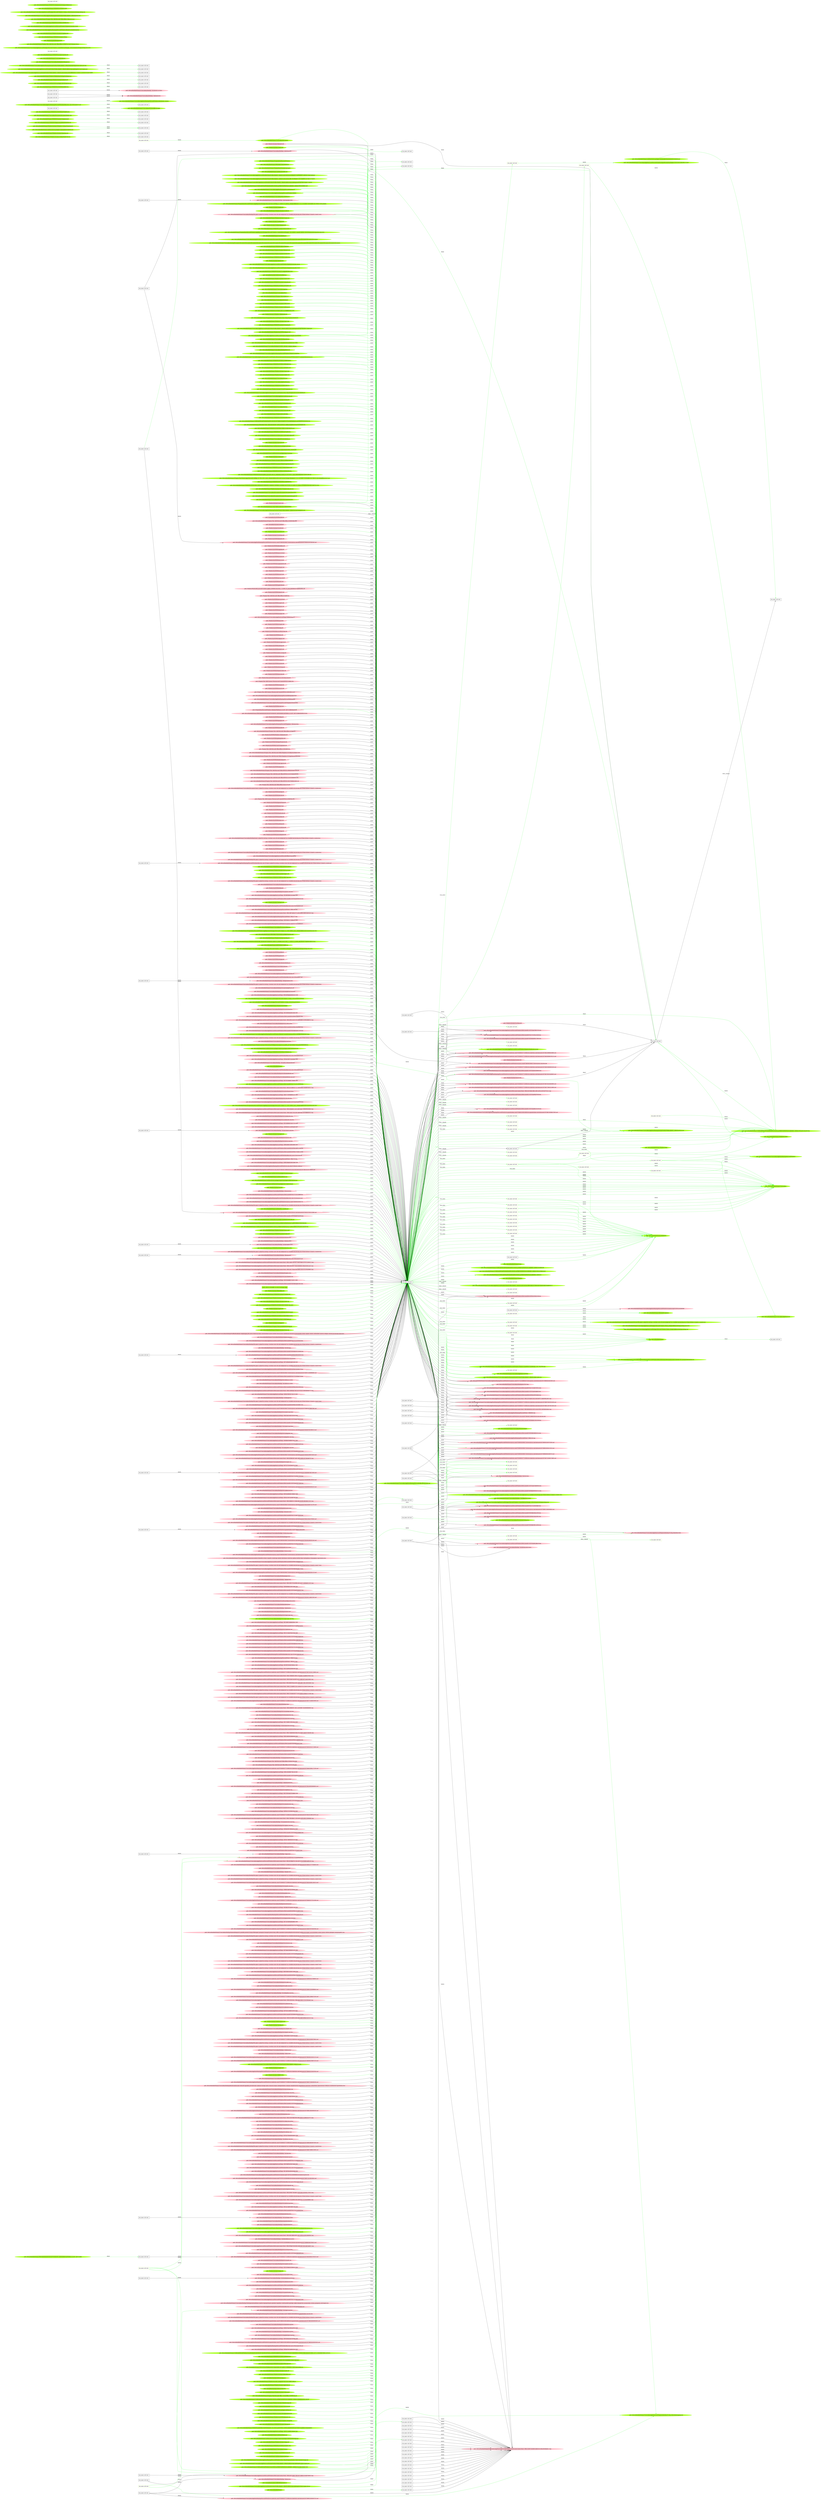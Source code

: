 digraph {
	rankdir=LR
	717 [label="exe_name: null cmd: " color=black shape=box style=solid]
	1298 [label="exe_name: null cmd: " color=greenyellow shape=box style=solid]
	717 -> 1298 [label=FILE_EXEC color=green]
	717 [label="exe_name: null cmd: " color=black shape=box style=solid]
	1302 [label="exe_name: null cmd: " color=greenyellow shape=box style=solid]
	717 -> 1302 [label=FILE_EXEC color=green]
	717 [label="exe_name: null cmd: " color=black shape=box style=solid]
	1309 [label="exe_name: null cmd: " color=greenyellow shape=box style=solid]
	717 -> 1309 [label=FILE_EXEC color=green]
	717 [label="exe_name: null cmd: " color=black shape=box style=solid]
	1314 [label="exe_name: null cmd: " color=greenyellow shape=box style=solid]
	717 -> 1314 [label=FILE_EXEC color=green]
	717 [label="exe_name: null cmd: " color=black shape=box style=solid]
	1320 [label="exe_name: null cmd: " color=greenyellow shape=box style=solid]
	717 -> 1320 [label=FILE_EXEC color=green]
	717 [label="exe_name: null cmd: " color=black shape=box style=solid]
	1343 [label="exe_name: null cmd: " color=greenyellow shape=box style=solid]
	717 -> 1343 [label=FILE_EXEC color=green]
	717 [label="exe_name: null cmd: " color=black shape=box style=solid]
	1350 [label="exe_name: null cmd: " color=greenyellow shape=box style=solid]
	717 -> 1350 [label=FILE_EXEC color=green]
	717 [label="exe_name: null cmd: " color=black shape=box style=solid]
	1352 [label="exe_name: null cmd: " color=greenyellow shape=box style=solid]
	717 -> 1352 [label=FILE_EXEC color=green]
	717 [label="exe_name: null cmd: " color=black shape=box style=solid]
	1360 [label="exe_name: null cmd: " color=greenyellow shape=box style=solid]
	717 -> 1360 [label=FILE_EXEC color=green]
	717 [label="exe_name: null cmd: " color=black shape=box style=solid]
	1366 [label="exe_name: null cmd: " color=greenyellow shape=box style=solid]
	717 -> 1366 [label=FILE_EXEC color=green]
	717 [label="exe_name: null cmd: " color=black shape=box style=solid]
	1378 [label="exe_name: null cmd: " color=greenyellow shape=box style=solid]
	717 -> 1378 [label=FILE_EXEC color=green]
	717 [label="exe_name: null cmd: " color=black shape=box style=solid]
	1387 [label="exe_name: null cmd: " color=greenyellow shape=box style=solid]
	717 -> 1387 [label=FILE_EXEC color=green]
	717 [label="exe_name: null cmd: " color=black shape=box style=solid]
	1419 [label="exe_name: null cmd: " color=greenyellow shape=box style=solid]
	717 -> 1419 [label=FILE_EXEC color=green]
	717 [label="exe_name: null cmd: " color=black shape=box style=solid]
	1426 [label="exe_name: null cmd: " color=greenyellow shape=box style=solid]
	717 -> 1426 [label=FILE_EXEC color=green]
	717 [label="exe_name: null cmd: " color=black shape=box style=solid]
	1434 [label="exe_name: null cmd: " color=greenyellow shape=box style=solid]
	717 -> 1434 [label=FILE_EXEC color=green]
	717 [label="exe_name: null cmd: " color=black shape=box style=solid]
	1461 [label="exe_name: null cmd: " color=greenyellow shape=box style=solid]
	717 -> 1461 [label=FILE_EXEC color=green]
	717 [label="exe_name: null cmd: " color=black shape=box style=solid]
	1469 [label="exe_name: null cmd: " color=greenyellow shape=box style=solid]
	717 -> 1469 [label=FILE_EXEC color=green]
	717 [label="exe_name: null cmd: " color=black shape=box style=solid]
	1507 [label="exe_name: null cmd: " color=greenyellow shape=box style=solid]
	717 -> 1507 [label=FILE_EXEC color=green]
	717 [label="exe_name: null cmd: " color=black shape=box style=solid]
	1519 [label="exe_name: null cmd: " color=greenyellow shape=box style=solid]
	717 -> 1519 [label=FILE_EXEC color=green]
	717 [label="exe_name: null cmd: " color=black shape=box style=solid]
	1538 [label="exe_name: null cmd: " color=greenyellow shape=box style=solid]
	717 -> 1538 [label=FILE_EXEC color=green]
	717 [label="exe_name: null cmd: " color=black shape=box style=solid]
	1544 [label="exe_name: null cmd: " color=greenyellow shape=box style=solid]
	717 -> 1544 [label=FILE_EXEC color=green]
	717 [label="exe_name: null cmd: " color=black shape=box style=solid]
	1589 [label="exe_name: null cmd: " color=greenyellow shape=box style=solid]
	717 -> 1589 [label=FILE_EXEC color=green]
	717 [label="exe_name: null cmd: " color=black shape=box style=solid]
	1591 [label="exe_name: null cmd: " color=greenyellow shape=box style=solid]
	717 -> 1591 [label=FILE_EXEC color=green]
	717 [label="exe_name: null cmd: " color=black shape=box style=solid]
	1593 [label="exe_name: null cmd: " color=greenyellow shape=box style=solid]
	717 -> 1593 [label=FILE_EXEC color=green]
	717 [label="exe_name: null cmd: " color=black shape=box style=solid]
	1619 [label="exe_name: null cmd: " color=greenyellow shape=box style=solid]
	717 -> 1619 [label=FILE_EXEC color=green]
	717 [label="exe_name: null cmd: " color=black shape=box style=solid]
	1624 [label="exe_name: null cmd: " color=greenyellow shape=box style=solid]
	717 -> 1624 [label=FILE_EXEC color=green]
	717 [label="exe_name: null cmd: " color=black shape=box style=solid]
	1634 [label="exe_name: null cmd: " color=greenyellow shape=box style=solid]
	717 -> 1634 [label=FILE_EXEC color=green]
	717 [label="exe_name: null cmd: " color=black shape=box style=solid]
	1652 [label="exe_name: null cmd: " color=greenyellow shape=box style=solid]
	717 -> 1652 [label=FILE_EXEC color=green]
	21 [label="exe_name: null cmd: " color=black shape=box style=solid]
	1660 [label="exe_name: null cmd: " color=greenyellow shape=box style=solid]
	21 -> 1660 [label=FILE_EXEC color=green]
	1273 [label="path: /Device/HarddiskVolume2" color=greenyellow shape=oval style=filled]
	717 [label="exe_name: null cmd: " color=black shape=box style=solid]
	1273 -> 717 [label=READ color=green]
	1273 [label="path: /Device/HarddiskVolume2" color=greenyellow shape=oval style=filled]
	717 [label="exe_name: null cmd: " color=black shape=box style=solid]
	1273 -> 717 [label=READ color=green]
	1370 [label="path: /Device/HarddiskVolume2/Users/admin/AppData/Roaming/Microsoft/desktop.ini" color=greenyellow shape=oval style=filled]
	717 [label="exe_name: null cmd: " color=black shape=box style=solid]
	1370 -> 717 [label=READ color=green]
	1370 [label="path: /Device/HarddiskVolume2/Users/admin/AppData/Roaming/Microsoft/desktop.ini" color=greenyellow shape=oval style=filled]
	717 [label="exe_name: null cmd: " color=black shape=box style=solid]
	1370 -> 717 [label=READ color=green]
	1317 [label="path: /Device/HarddiskVolume2/Users/admin/AppData/Roaming/Microsoft/Windows" color=greenyellow shape=oval style=filled]
	717 [label="exe_name: null cmd: " color=black shape=box style=solid]
	1317 -> 717 [label=READ color=green]
	1301 [label="path: /Device/HarddiskVolume2/Users/admin/AppData/Roaming/Microsoft/Windows/Themes" color=greenyellow shape=oval style=filled]
	717 [label="exe_name: null cmd: " color=black shape=box style=solid]
	1301 -> 717 [label=READ color=green]
	1479 [label="path: /Device/HarddiskVolume2/Users/admin/Music/desktop.ini" color=greenyellow shape=oval style=filled]
	717 [label="exe_name: null cmd: " color=black shape=box style=solid]
	1479 -> 717 [label=READ color=green]
	1223 [label="path: /Device/HarddiskVolume2/Users/admin/Documents" color=greenyellow shape=oval style=filled]
	717 [label="exe_name: null cmd: " color=black shape=box style=solid]
	1223 -> 717 [label=READ color=green]
	1516 [label="path: /Device/HarddiskVolume2/ProgramData/Microsoft/Windows/AppRepository/Packages/Microsoft.MicrosoftEdge_41.16299.15.0_neutral__8wekyb3d8bbwe/S-1-5-21-231540947-922634896-4161786520-1004.pckgdep" color=greenyellow shape=oval style=filled]
	717 [label="exe_name: null cmd: " color=black shape=box style=solid]
	1516 -> 717 [label=READ color=green]
	1630 [label="path: /Windows/System32/ploptin.dll" color=greenyellow shape=oval style=filled]
	717 [label="exe_name: null cmd: " color=black shape=box style=solid]
	1630 -> 717 [label=READ color=green]
	1269 [label="path: /Device/HarddiskVolume2/Windows/System32/ntdll.dll" color=greenyellow shape=oval style=filled]
	717 [label="exe_name: null cmd: " color=black shape=box style=solid]
	1269 -> 717 [label=READ color=green]
	1269 [label="path: /Device/HarddiskVolume2/Windows/System32/ntdll.dll" color=greenyellow shape=oval style=filled]
	717 [label="exe_name: null cmd: " color=black shape=box style=solid]
	1269 -> 717 [label=READ color=green]
	1570 [label="path: /Device/HarddiskVolume2/Windows/System32/sspicli.dll" color=greenyellow shape=oval style=filled]
	717 [label="exe_name: null cmd: " color=black shape=box style=solid]
	1570 -> 717 [label=READ color=green]
	1574 [label="path: /Windows/System32/netfxperf.dll" color=greenyellow shape=oval style=filled]
	717 [label="exe_name: null cmd: " color=black shape=box style=solid]
	1574 -> 717 [label=READ color=green]
	1275 [label="path: /Device/HarddiskVolume2/Windows/System32/wbem/WmiPrvSE.exe" color=greenyellow shape=oval style=filled]
	853 [label="exe_name: null cmd: " color=black shape=box style=solid]
	1275 -> 853 [label=READ color=green]
	1458 [label="path: /Windows/System32/wbem/wbemprox.dll" color=greenyellow shape=oval style=filled]
	717 [label="exe_name: null cmd: " color=black shape=box style=solid]
	1458 -> 717 [label=READ color=green]
	1657 [label="path: /Device/HarddiskVolume2/WINDOWS/system32/drivers/ndis.sys" color=greenyellow shape=oval style=filled]
	717 [label="exe_name: null cmd: " color=black shape=box style=solid]
	1657 -> 717 [label=READ color=green]
	1402 [label="path: /Device/HarddiskVolume2/ProgramData/Microsoft/Windows/AppRepository/Packages/Microsoft.Windows.ContentDeliveryManager_10.0.16299.15_neutral_neutral_cw5n1h2txyewy/ActivationStore.dat.LOG1" color=greenyellow shape=oval style=filled]
	717 [label="exe_name: null cmd: " color=black shape=box style=solid]
	1402 -> 717 [label=READ color=green]
	837 [label="exe_name: null cmd: " color=black shape=box style=solid]
	1272 [label="path: /Device/HarddiskVolume2/Users/admin/AppData/Local/Packages/Microsoft.Windows.ContentDeliveryManager_cw5n1h2txyewy/Settings/settings.dat" color=greenyellow shape=oval style=filled]
	837 -> 1272 [label=WRITE color=green]
	717 [label="exe_name: null cmd: " color=black shape=box style=solid]
	1272 [label="path: /Device/HarddiskVolume2/Users/admin/AppData/Local/Packages/Microsoft.Windows.ContentDeliveryManager_cw5n1h2txyewy/Settings/settings.dat" color=greenyellow shape=oval style=filled]
	717 -> 1272 [label=WRITE color=green]
	1552 [label="path: /Device/HarddiskVolume2/Users/desktop.ini" color=greenyellow shape=oval style=filled]
	717 [label="exe_name: null cmd: " color=black shape=box style=solid]
	1552 -> 717 [label=READ color=green]
	1396 [label="path: /Device/HarddiskVolume2/Users/admin/backup/Documents/Documents/Documents/Documents/Documents/Documents/Documents/Documents/Documents/Documents/Documents" color=greenyellow shape=oval style=filled]
	717 [label="exe_name: null cmd: " color=black shape=box style=solid]
	1396 -> 717 [label=READ color=green]
	1416 [label="path: /Device/HarddiskVolume2/Users/admin/backup/Documents/Documents/Documents/Documents/Documents/Documents/Documents/Documents/Documents/Documents/Documents/Documents/Documents/Documents/Documents/Documents/Documents/Documents/Documents" color=greenyellow shape=oval style=filled]
	717 [label="exe_name: null cmd: " color=black shape=box style=solid]
	1416 -> 717 [label=READ color=green]
	1295 [label="path: /Device/HarddiskVolume2/Windows/System32/mmcbase.dll" color=greenyellow shape=oval style=filled]
	358 [label="exe_name: null cmd: " color=black shape=box style=solid]
	1295 -> 358 [label=READ color=green]
	1285 [label="path: /Device/HarddiskVolume1" color=greenyellow shape=oval style=filled]
	899 [label="exe_name: null cmd: " color=black shape=box style=solid]
	1285 -> 899 [label=READ color=green]
	1256 [label="path: /Device/HarddiskVolume2/WINDOWS/REGISTRATION" color=greenyellow shape=oval style=filled]
	717 [label="exe_name: null cmd: " color=black shape=box style=solid]
	1256 -> 717 [label=READ color=green]
	1621 [label="path: /Device/HarddiskVolume2/Windows/System32/kernel32.dll" color=greenyellow shape=oval style=filled]
	717 [label="exe_name: null cmd: " color=black shape=box style=solid]
	1621 -> 717 [label=READ color=green]
	1357 [label="path: /Device/HarddiskVolume2/Windows/System32/sechost.dll" color=greenyellow shape=oval style=filled]
	717 [label="exe_name: null cmd: " color=black shape=box style=solid]
	1357 -> 717 [label=READ color=green]
	1503 [label="path: /Device/HarddiskVolume2/WINDOWS/SYSTEM32/AMSI.DLL" color=greenyellow shape=oval style=filled]
	717 [label="exe_name: null cmd: " color=black shape=box style=solid]
	1503 -> 717 [label=READ color=green]
	1565 [label="path: /Windows/System32/biwinrt.dll" color=greenyellow shape=oval style=filled]
	717 [label="exe_name: null cmd: " color=black shape=box style=solid]
	1565 -> 717 [label=READ color=green]
	1546 [label="path: /Device/HarddiskVolume2/Users/admin/AppData/Local/Microsoft/Windows/Explorer/iconcache_idx.db" color=greenyellow shape=oval style=filled]
	717 [label="exe_name: null cmd: " color=black shape=box style=solid]
	1546 -> 717 [label=READ color=green]
	1433 [label="path: /Device/HarddiskVolume2/Users/admin/AppData/Local/Microsoft/Windows/Explorer/iconcache_32.db" color=greenyellow shape=oval style=filled]
	717 [label="exe_name: null cmd: " color=black shape=box style=solid]
	1433 -> 717 [label=READ color=green]
	1616 [label="path: /Device/HarddiskVolume2/WINDOWS/System32/config/DRIVERS.LOG2" color=greenyellow shape=oval style=filled]
	717 [label="exe_name: null cmd: " color=black shape=box style=solid]
	1616 -> 717 [label=READ color=green]
	1585 [label="path: /SystemRoot/system32/drivers/tsusbhub.sys" color=greenyellow shape=oval style=filled]
	717 [label="exe_name: null cmd: " color=black shape=box style=solid]
	1585 -> 717 [label=READ color=green]
	1382 [label="path: /Device/HarddiskVolume2/Windows/System32/win32u.dll" color=greenyellow shape=oval style=filled]
	717 [label="exe_name: null cmd: " color=black shape=box style=solid]
	1382 -> 717 [label=READ color=green]
	1401 [label="path: /Device/HarddiskVolume2/WINDOWS/System32/netprofm.dll" color=greenyellow shape=oval style=filled]
	717 [label="exe_name: null cmd: " color=black shape=box style=solid]
	1401 -> 717 [label=READ color=green]
	1401 [label="path: /Device/HarddiskVolume2/WINDOWS/System32/netprofm.dll" color=greenyellow shape=oval style=filled]
	717 [label="exe_name: null cmd: " color=black shape=box style=solid]
	1401 -> 717 [label=READ color=green]
	1524 [label="path: /Device/HarddiskVolume2/WINDOWS/SYSTEM32/WTSAPI32.dll" color=greenyellow shape=oval style=filled]
	717 [label="exe_name: null cmd: " color=black shape=box style=solid]
	1524 -> 717 [label=READ color=green]
	1340 [label="path: /Device/HarddiskVolume2/Users/admin/AppData" color=greenyellow shape=oval style=filled]
	717 [label="exe_name: null cmd: " color=black shape=box style=solid]
	1340 -> 717 [label=READ color=green]
	1497 [label="path: /Device/HarddiskVolume2/Users/admin/Music" color=greenyellow shape=oval style=filled]
	717 [label="exe_name: null cmd: " color=black shape=box style=solid]
	1497 -> 717 [label=READ color=green]
	1280 [label="path: /Device/HarddiskVolume2/Windows/System32/Windows.Cortana.ProxyStub.dll" color=greenyellow shape=oval style=filled]
	872 [label="exe_name: null cmd: " color=black shape=box style=solid]
	1280 -> 872 [label=READ color=green]
	717 [label="exe_name: null cmd: " color=black shape=box style=solid]
	1244 [label="path: /Device/HarddiskVolume2/Users/admin/AppData/Roaming/Microsoft/Windows/Themes/CachedFiles/CachedImage_1024_768_POS4.jpg" color=greenyellow shape=oval style=filled]
	717 -> 1244 [label=WRITE color=green]
	717 [label="exe_name: null cmd: " color=black shape=box style=solid]
	1244 [label="path: /Device/HarddiskVolume2/Users/admin/AppData/Roaming/Microsoft/Windows/Themes/CachedFiles/CachedImage_1024_768_POS4.jpg" color=greenyellow shape=oval style=filled]
	717 -> 1244 [label=WRITE color=green]
	1354 [label="path: /Device/HarddiskVolume2/Program Files/windows nt" color=greenyellow shape=oval style=filled]
	717 [label="exe_name: null cmd: " color=black shape=box style=solid]
	1354 -> 717 [label=READ color=green]
	1658 [label="path: /Device/HarddiskVolume2/Users/admin/Downloads" color=greenyellow shape=oval style=filled]
	717 [label="exe_name: null cmd: " color=black shape=box style=solid]
	1658 -> 717 [label=READ color=green]
	1326 [label="path: /Device/HarddiskVolume2/Windows/System32/SHCore.dll" color=greenyellow shape=oval style=filled]
	717 [label="exe_name: null cmd: " color=black shape=box style=solid]
	1326 -> 717 [label=READ color=green]
	1279 [label="path: /Device/HarddiskVolume2/WINDOWS/Registration/R00000000000d.clb" color=greenyellow shape=oval style=filled]
	870 [label="exe_name: null cmd: " color=black shape=box style=solid]
	1279 -> 870 [label=READ color=green]
	1571 [label="path: /Device/HarddiskVolume2/Windows/System32/atlthunk.dll" color=greenyellow shape=oval style=filled]
	717 [label="exe_name: null cmd: " color=black shape=box style=solid]
	1571 -> 717 [label=READ color=green]
	1288 [label="path: /Device/HarddiskVolume2/WINDOWS/System32/npmproxy.dll" color=greenyellow shape=oval style=filled]
	300 [label="exe_name: null cmd: " color=black shape=box style=solid]
	1288 -> 300 [label=READ color=green]
	1305 [label="path: /Device/HarddiskVolume2/WINDOWS/SYSTEM32/EN-US/UIRIBBON.DLL.MUI" color=greenyellow shape=oval style=filled]
	717 [label="exe_name: null cmd: " color=black shape=box style=solid]
	1305 -> 717 [label=READ color=green]
	1463 [label="path: /Windows/System32/Windows.Globalization.dll" color=greenyellow shape=oval style=filled]
	717 [label="exe_name: null cmd: " color=black shape=box style=solid]
	1463 -> 717 [label=READ color=green]
	1300 [label="path: /Device/HarddiskVolume2/ProgramData/Microsoft/Windows/Start Menu/Programs/desktop.ini" color=greenyellow shape=oval style=filled]
	717 [label="exe_name: null cmd: " color=black shape=box style=solid]
	1300 -> 717 [label=READ color=green]
	1450 [label="path: /Device/HarddiskVolume2/Windows/System32/dui70.dll" color=greenyellow shape=oval style=filled]
	717 [label="exe_name: null cmd: " color=black shape=box style=solid]
	1450 -> 717 [label=READ color=green]
	1599 [label="path: /Device/HarddiskVolume2/WINDOWS/system32/wuaueng.dll" color=greenyellow shape=oval style=filled]
	717 [label="exe_name: null cmd: " color=black shape=box style=solid]
	1599 -> 717 [label=READ color=green]
	1278 [label="path: /Windows/System32/wkscli.dll" color=greenyellow shape=oval style=filled]
	869 [label="exe_name: null cmd: " color=black shape=box style=solid]
	1278 -> 869 [label=READ color=green]
	1294 [label="path: /Device/HarddiskVolume2/Users/admin/AppData/Local/Microsoft/Windows/Explorer/ThumbCacheToDelete" color=greenyellow shape=oval style=filled]
	717 [label="exe_name: null cmd: " color=black shape=box style=solid]
	1294 -> 717 [label=READ color=green]
	1255 [label="path: /Device/HarddiskVolume2/Users/admin/Desktop/oldstyle" color=greenyellow shape=oval style=filled]
	717 [label="exe_name: null cmd: " color=black shape=box style=solid]
	1255 -> 717 [label=READ color=green]
	1294 [label="path: /Device/HarddiskVolume2/Users/admin/AppData/Local/Microsoft/Windows/Explorer/ThumbCacheToDelete" color=greenyellow shape=oval style=filled]
	717 [label="exe_name: null cmd: " color=black shape=box style=solid]
	1294 -> 717 [label=READ color=green]
	1448 [label="path: /Device/HarddiskVolume2/Program Files (x86)/Mozilla Thunderbird/thunderbird.exe.Config" color=greenyellow shape=oval style=filled]
	717 [label="exe_name: null cmd: " color=black shape=box style=solid]
	1448 -> 717 [label=READ color=green]
	1559 [label="path: /Device/HarddiskVolume2/Users/admin/Desktop/20190502_elevate2_windows_Release" color=greenyellow shape=oval style=filled]
	717 [label="exe_name: null cmd: " color=black shape=box style=solid]
	1559 -> 717 [label=READ color=green]
	1403 [label="path: /Device/HarddiskVolume2/Users/admin/Desktop/firefox.lnk" color=greenyellow shape=oval style=filled]
	717 [label="exe_name: null cmd: " color=black shape=box style=solid]
	1403 -> 717 [label=READ color=green]
	1294 [label="path: /Device/HarddiskVolume2/Users/admin/AppData/Local/Microsoft/Windows/Explorer/ThumbCacheToDelete" color=greenyellow shape=oval style=filled]
	355 [label="exe_name: null cmd: " color=black shape=box style=solid]
	1294 -> 355 [label=READ color=green]
	1301 [label="path: /Device/HarddiskVolume2/Users/admin/AppData/Roaming/Microsoft/Windows/Themes" color=greenyellow shape=oval style=filled]
	717 [label="exe_name: null cmd: " color=black shape=box style=solid]
	1301 -> 717 [label=READ color=green]
	1467 [label="path: /Device/HarddiskVolume2/Users/admin/AppData/Roaming/Microsoft/Windows/Themes/CachedFiles" color=greenyellow shape=oval style=filled]
	717 [label="exe_name: null cmd: " color=black shape=box style=solid]
	1467 -> 717 [label=READ color=green]
	1372 [label="path: /Device/HarddiskVolume2/Users/admin/AppData/Roaming/Microsoft/Windows/Recent/AutomaticDestinations/5f7b5f1e01b83767.automaticDestinations-ms" color=greenyellow shape=oval style=filled]
	717 [label="exe_name: null cmd: " color=black shape=box style=solid]
	1372 -> 717 [label=READ color=green]
	1530 [label="path: /Device/HarddiskVolume2/WINDOWS/SYSTEM32/PNRPNSP.DLL" color=greenyellow shape=oval style=filled]
	717 [label="exe_name: null cmd: " color=black shape=box style=solid]
	1530 -> 717 [label=READ color=green]
	1233 [label="path: /Device/HarddiskVolume2/WINDOWS/SYSTEM32/IPHLPAPI.DLL" color=greenyellow shape=oval style=filled]
	717 [label="exe_name: null cmd: " color=black shape=box style=solid]
	1233 -> 717 [label=READ color=green]
	1474 [label="path: /Device/HarddiskVolume2/WINDOWS/system32/NETAPI32.dll" color=greenyellow shape=oval style=filled]
	717 [label="exe_name: null cmd: " color=black shape=box style=solid]
	1474 -> 717 [label=READ color=green]
	1457 [label="path: /Device/HarddiskVolume2/Windows/System32/rpcrt4.dll" color=greenyellow shape=oval style=filled]
	717 [label="exe_name: null cmd: " color=black shape=box style=solid]
	1457 -> 717 [label=READ color=green]
	1527 [label="path: /Device/HarddiskVolume2/Windows/System32/shell32.dll" color=greenyellow shape=oval style=filled]
	717 [label="exe_name: null cmd: " color=black shape=box style=solid]
	1527 -> 717 [label=READ color=green]
	1638 [label="exe_name: null cmd: " color=greenyellow shape=box style=solid]
	1639 [label="exe_name: null cmd: " color=greenyellow shape=box style=solid]
	1638 -> 1639 [label=PROC_CREATE color=green]
	717 [label="exe_name: null cmd: " color=black shape=box style=solid]
	1638 [label="exe_name: null cmd: " color=greenyellow shape=box style=solid]
	717 -> 1638 [label=PROC_CREATE color=green]
	1273 [label="path: /Device/HarddiskVolume2" color=greenyellow shape=oval style=filled]
	717 [label="exe_name: null cmd: " color=black shape=box style=solid]
	1273 -> 717 [label=READ color=green]
	1340 [label="path: /Device/HarddiskVolume2/Users/admin/AppData" color=greenyellow shape=oval style=filled]
	717 [label="exe_name: null cmd: " color=black shape=box style=solid]
	1340 -> 717 [label=READ color=green]
	1232 [label="path: /Device/HarddiskVolume2/Users/admin/Pictures" color=greenyellow shape=oval style=filled]
	717 [label="exe_name: null cmd: " color=black shape=box style=solid]
	1232 -> 717 [label=READ color=green]
	1557 [label="path: /Device/HarddiskVolume2/Users/admin/AppData/Roaming" color=greenyellow shape=oval style=filled]
	717 [label="exe_name: null cmd: " color=black shape=box style=solid]
	1557 -> 717 [label=READ color=green]
	1273 [label="path: /Device/HarddiskVolume2" color=greenyellow shape=oval style=filled]
	717 [label="exe_name: null cmd: " color=black shape=box style=solid]
	1273 -> 717 [label=READ color=green]
	1484 [label="path: /Device/HarddiskVolume2/WINDOWS/SYSTEM32/EN-US" color=greenyellow shape=oval style=filled]
	717 [label="exe_name: null cmd: " color=black shape=box style=solid]
	1484 -> 717 [label=READ color=green]
	1492 [label="path: /Device/HarddiskVolume2/Windows/System32/CoreUIComponents.dll" color=greenyellow shape=oval style=filled]
	717 [label="exe_name: null cmd: " color=black shape=box style=solid]
	1492 -> 717 [label=READ color=green]
	1413 [label="path: /Device/HarddiskVolume2/Users/admin/AppData/Roaming/Microsoft/Windows/Start Menu/Programs/Accessories/desktop.ini" color=greenyellow shape=oval style=filled]
	717 [label="exe_name: null cmd: " color=black shape=box style=solid]
	1413 -> 717 [label=READ color=green]
	1436 [label="path: /Device/HarddiskVolume2/Users/admin/AppData/Local/IconCache.db" color=greenyellow shape=oval style=filled]
	717 [label="exe_name: null cmd: " color=black shape=box style=solid]
	1436 -> 717 [label=READ color=green]
	1422 [label="path: /Device/HarddiskVolume2/Windows/System32/dcomp.dll" color=greenyellow shape=oval style=filled]
	717 [label="exe_name: null cmd: " color=black shape=box style=solid]
	1422 -> 717 [label=READ color=green]
	1327 [label="path: /Device/HarddiskVolume2/Windows/System32/winmmbase.dll" color=greenyellow shape=oval style=filled]
	717 [label="exe_name: null cmd: " color=black shape=box style=solid]
	1327 -> 717 [label=READ color=green]
	1464 [label="path: /Device/HarddiskVolume2/Users/admin/Desktop" color=greenyellow shape=oval style=filled]
	717 [label="exe_name: null cmd: " color=black shape=box style=solid]
	1464 -> 717 [label=READ color=green]
	1278 [label="path: /Windows/System32/wkscli.dll" color=greenyellow shape=oval style=filled]
	717 [label="exe_name: null cmd: " color=black shape=box style=solid]
	1278 -> 717 [label=READ color=green]
	1622 [label="path: /Device/HarddiskVolume2/WINDOWS/system32/msscntrs.dll" color=greenyellow shape=oval style=filled]
	717 [label="exe_name: null cmd: " color=black shape=box style=solid]
	1622 -> 717 [label=READ color=green]
	1301 [label="path: /Device/HarddiskVolume2/Users/admin/AppData/Roaming/Microsoft/Windows/Themes" color=greenyellow shape=oval style=filled]
	717 [label="exe_name: null cmd: " color=black shape=box style=solid]
	1301 -> 717 [label=READ color=green]
	1325 [label="path: /Device/HarddiskVolume2/Windows/ServiceProfiles" color=greenyellow shape=oval style=filled]
	717 [label="exe_name: null cmd: " color=black shape=box style=solid]
	1325 -> 717 [label=READ color=green]
	1364 [label="path: /Device/HarddiskVolume2/WINDOWS/SYSWOW64/DXGI.DLL" color=greenyellow shape=oval style=filled]
	717 [label="exe_name: null cmd: " color=black shape=box style=solid]
	1364 -> 717 [label=READ color=green]
	1312 [label="path: /Device/HarddiskVolume2/USERS/ADMIN/APPDATA/ROAMING/MICROSOFT/BIBLIOGRAPHY/STYLE/HARVARDANGLIA2008OFFICEONLINE.XSL" color=greenyellow shape=oval style=filled]
	717 [label="exe_name: null cmd: " color=black shape=box style=solid]
	1312 -> 717 [label=READ color=green]
	1324 [label="path: /Device/HarddiskVolume2/PROGRAM FILES (X86)/MICROSOFT OFFICE/OFFICE15/BIBLIOGRAPHY/STYLE/GOSTNAME.XSL" color=greenyellow shape=oval style=filled]
	717 [label="exe_name: null cmd: " color=black shape=box style=solid]
	1324 -> 717 [label=READ color=green]
	1609 [label="path: /Device/HarddiskVolume2/WINDOWS/SYSWOW64/COREUICOMPONENTS.DLL" color=greenyellow shape=oval style=filled]
	717 [label="exe_name: null cmd: " color=black shape=box style=solid]
	1609 -> 717 [label=READ color=green]
	1650 [label="path: /Device/HarddiskVolume2/WINDOWS/SYSTEM32/PCADM.DLL" color=greenyellow shape=oval style=filled]
	717 [label="exe_name: null cmd: " color=black shape=box style=solid]
	1650 -> 717 [label=READ color=green]
	1496 [label="path: /Device/HarddiskVolume2/WINDOWS/SYSTEM32/EN-US/SVCHOST.EXE.MUI" color=greenyellow shape=oval style=filled]
	717 [label="exe_name: null cmd: " color=black shape=box style=solid]
	1496 -> 717 [label=READ color=green]
	1336 [label="path: /Device/HarddiskVolume2/Users/admin/Pictures/desktop.ini" color=greenyellow shape=oval style=filled]
	717 [label="exe_name: null cmd: " color=black shape=box style=solid]
	1336 -> 717 [label=READ color=green]
	1467 [label="path: /Device/HarddiskVolume2/Users/admin/AppData/Roaming/Microsoft/Windows/Themes/CachedFiles" color=greenyellow shape=oval style=filled]
	717 [label="exe_name: null cmd: " color=black shape=box style=solid]
	1467 -> 717 [label=READ color=green]
	1408 [label="path: /Windows/System32/msscntrs.dll" color=greenyellow shape=oval style=filled]
	717 [label="exe_name: null cmd: " color=black shape=box style=solid]
	1408 -> 717 [label=READ color=green]
	1497 [label="path: /Device/HarddiskVolume2/Users/admin/Music" color=greenyellow shape=oval style=filled]
	717 [label="exe_name: null cmd: " color=black shape=box style=solid]
	1497 -> 717 [label=READ color=green]
	1605 [label="path: /Device/HarddiskVolume2/salt/bin/Lib/site-packages/salt/client" color=greenyellow shape=oval style=filled]
	717 [label="exe_name: null cmd: " color=black shape=box style=solid]
	1605 -> 717 [label=READ color=green]
	1451 [label="path: /Device/HarddiskVolume2/salt/bin/Lib/site-packages/zmq/backend/cython/_version.pyd" color=greenyellow shape=oval style=filled]
	717 [label="exe_name: null cmd: " color=black shape=box style=solid]
	1451 -> 717 [label=READ color=green]
	1535 [label="path: /Device/HarddiskVolume2/salt/bin/Lib/site-packages/jinja2/visitor.pyc" color=greenyellow shape=oval style=filled]
	717 [label="exe_name: null cmd: " color=black shape=box style=solid]
	1535 -> 717 [label=READ color=green]
	1668 [label="path: /Device/HarddiskVolume2/salt/bin/Lib/site-packages/cryptography/hazmat/primitives/hashes.pyc" color=greenyellow shape=oval style=filled]
	1 [label="exe_name: null cmd: " color=black shape=box style=solid]
	1668 -> 1 [label=READ color=green]
	1370 [label="path: /Device/HarddiskVolume2/Users/admin/AppData/Roaming/Microsoft/desktop.ini" color=greenyellow shape=oval style=filled]
	717 [label="exe_name: null cmd: " color=black shape=box style=solid]
	1370 -> 717 [label=READ color=green]
	1654 [label="path: /Windows/System32/clbcatq.dll" color=greenyellow shape=oval style=filled]
	717 [label="exe_name: null cmd: " color=black shape=box style=solid]
	1654 -> 717 [label=READ color=green]
	1534 [label="path: /Device/HarddiskVolume2/Users/admin/AppData/Local" color=greenyellow shape=oval style=filled]
	717 [label="exe_name: null cmd: " color=black shape=box style=solid]
	1534 -> 717 [label=READ color=green]
	1464 [label="path: /Device/HarddiskVolume2/Users/admin/Desktop" color=greenyellow shape=oval style=filled]
	717 [label="exe_name: null cmd: " color=black shape=box style=solid]
	1464 -> 717 [label=READ color=green]
	1233 [label="path: /Device/HarddiskVolume2/WINDOWS/SYSTEM32/IPHLPAPI.DLL" color=greenyellow shape=oval style=filled]
	717 [label="exe_name: null cmd: " color=black shape=box style=solid]
	1233 -> 717 [label=READ color=green]
	1273 [label="path: /Device/HarddiskVolume2" color=greenyellow shape=oval style=filled]
	848 [label="exe_name: null cmd: " color=black shape=box style=solid]
	1273 -> 848 [label=READ color=green]
	1532 [label="path: /Device/HarddiskVolume2/Windows/System32/ResourcePolicyClient.dll" color=greenyellow shape=oval style=filled]
	717 [label="exe_name: null cmd: " color=black shape=box style=solid]
	1532 -> 717 [label=READ color=green]
	1313 [label="path: /Device/HarddiskVolume2/WINDOWS/System32/Winevt/Logs/Security.evtx" color=greenyellow shape=oval style=filled]
	717 [label="exe_name: null cmd: " color=black shape=box style=solid]
	1313 -> 717 [label=READ color=green]
	1311 [label="path: /Device/HarddiskVolume2/WINDOWS/system32/wbem/wbemsvc.dll" color=greenyellow shape=oval style=filled]
	717 [label="exe_name: null cmd: " color=black shape=box style=solid]
	1311 -> 717 [label=READ color=green]
	1429 [label="path: /Device/HarddiskVolume2/WINDOWS/SYSTEM32/WOW64WIN.DLL" color=greenyellow shape=oval style=filled]
	717 [label="exe_name: null cmd: " color=black shape=box style=solid]
	1429 -> 717 [label=READ color=green]
	1490 [label="path: /Device/HarddiskVolume2/WINDOWS/WinSxS/amd64_microsoft.vc90.crt_1fc8b3b9a1e18e3b_9.0.30729.9317_none_08e0939fa840d57b/MSVCR90.dll" color=greenyellow shape=oval style=filled]
	717 [label="exe_name: null cmd: " color=black shape=box style=solid]
	1490 -> 717 [label=READ color=green]
	1455 [label="path: /Device/HarddiskVolume2/Program Files/WindowsApps/Microsoft.GetHelp_10.1706.12921.0_x64__8wekyb3d8bbwe/Microsoft.System.Package.Metadata/S-1-5-21-231540947-922634896-4161786520-1004-MergedResources-0.pri" color=greenyellow shape=oval style=filled]
	717 [label="exe_name: null cmd: " color=black shape=box style=solid]
	1455 -> 717 [label=READ color=green]
	1328 [label="path: /Device/HarddiskVolume2/WINDOWS/SYSWOW64/LOADPERF.DLL" color=greenyellow shape=oval style=filled]
	717 [label="exe_name: null cmd: " color=black shape=box style=solid]
	1328 -> 717 [label=READ color=green]
	1389 [label="path: /Device/HarddiskVolume2/WINDOWS/WINSXS/X86_MICROSOFT.WINDOWS.COMMON-CONTROLS_6595B64144CCF1DF_6.0.16299.125_NONE_5D79065FA7DE350F/COMCTL32.DLL" color=greenyellow shape=oval style=filled]
	717 [label="exe_name: null cmd: " color=black shape=box style=solid]
	1389 -> 717 [label=READ color=green]
	1332 [label="path: /Device/HarddiskVolume2/Windows/System32/en-US/smartscreen.exe.mui" color=greenyellow shape=oval style=filled]
	717 [label="exe_name: null cmd: " color=black shape=box style=solid]
	1332 -> 717 [label=READ color=green]
	717 [label="exe_name: null cmd: " color=black shape=box style=solid]
	1406 [label="path: /Device/HarddiskVolume2/Users/admin/AppData/Local/Temp" color=greenyellow shape=oval style=filled]
	717 -> 1406 [label=WRITE color=green]
	717 [label="exe_name: null cmd: " color=black shape=box style=solid]
	1406 [label="path: /Device/HarddiskVolume2/Users/admin/AppData/Local/Temp" color=greenyellow shape=oval style=filled]
	717 -> 1406 [label=WRITE color=green]
	1423 [label="path: /Device/HarddiskVolume2/Users/admin/Documents/Documents/Documents/Doc9.docx" color=greenyellow shape=oval style=filled]
	717 [label="exe_name: null cmd: " color=black shape=box style=solid]
	1423 -> 717 [label=READ color=green]
	1543 [label="path: /Device/HarddiskVolume2/Users/admin/Documents/Documents/Documents/Document.rtf" color=greenyellow shape=oval style=filled]
	717 [label="exe_name: null cmd: " color=black shape=box style=solid]
	1543 -> 717 [label=READ color=green]
	1584 [label="path: /Device/HarddiskVolume2/Users/admin/Documents/Documents/business" color=greenyellow shape=oval style=filled]
	717 [label="exe_name: null cmd: " color=black shape=box style=solid]
	1584 -> 717 [label=READ color=green]
	589 [label="path: /Windows/System32/user32.dll" color=pink shape=oval style=filled]
	717 [label="exe_name: null cmd: " color=black shape=box style=solid]
	589 -> 717 [label=READ color=green]
	717 [label="exe_name: null cmd: " color=black shape=box style=solid]
	1273 [label="path: /Device/HarddiskVolume2" color=greenyellow shape=oval style=filled]
	717 -> 1273 [label=WRITE color=green]
	1603 [label="path: /Device/HarddiskVolume2/SALT/VAR/CACHE/SALT/MINION/PROC" color=greenyellow shape=oval style=filled]
	717 [label="exe_name: null cmd: " color=black shape=box style=solid]
	1603 -> 717 [label=READ color=green]
	1374 [label="path: /Device/HarddiskVolume2/Users/admin/AppData/Roaming/Mozilla/Firefox/Profiles/lxkehh21.default/sessionCheckpoints.json" color=greenyellow shape=oval style=filled]
	717 [label="exe_name: null cmd: " color=black shape=box style=solid]
	1374 -> 717 [label=READ color=green]
	720 [label="exe_name: null cmd: " color=black shape=box style=solid]
	717 [label="exe_name: null cmd: " color=black shape=box style=solid]
	720 -> 717 [label=PROC_CREATE color=black]
	143 [label="path: /SystemRoot/SysWOW64/ntdll.dll" color=pink shape=oval style=filled]
	717 [label="exe_name: null cmd: " color=black shape=box style=solid]
	143 -> 717 [label=READ color=black]
	169 [label="path: /Device/HarddiskVolume2/Program Files (x86)/Microsoft Office/Office15/WINWORD.EXE" color=pink shape=oval style=filled]
	717 [label="exe_name: null cmd: " color=black shape=box style=solid]
	169 -> 717 [label=READ color=black]
	1034 [label="path: /SystemRoot/System32/ntdll.dll" color=pink shape=oval style=filled]
	717 [label="exe_name: null cmd: " color=black shape=box style=solid]
	1034 -> 717 [label=READ color=black]
	44 [label="path: /Windows/System32/wow64.dll" color=pink shape=oval style=filled]
	717 [label="exe_name: null cmd: " color=black shape=box style=solid]
	44 -> 717 [label=READ color=black]
	1454 [label="path: /Windows/System32/wow64win.dll" color=greenyellow shape=oval style=filled]
	717 [label="exe_name: null cmd: " color=black shape=box style=solid]
	1454 -> 717 [label=READ color=green]
	461 [label="path: /Windows/System32/wow64cpu.dll" color=pink shape=oval style=filled]
	717 [label="exe_name: null cmd: " color=black shape=box style=solid]
	461 -> 717 [label=READ color=black]
	589 [label="path: /Windows/System32/user32.dll" color=pink shape=oval style=filled]
	717 [label="exe_name: null cmd: " color=black shape=box style=solid]
	589 -> 717 [label=READ color=black]
	349 [label="path: /Windows/SysWOW64/kernel32.dll" color=pink shape=oval style=filled]
	717 [label="exe_name: null cmd: " color=black shape=box style=solid]
	349 -> 717 [label=READ color=black]
	952 [label="path: /Windows/System32/kernel32.dll" color=pink shape=oval style=filled]
	717 [label="exe_name: null cmd: " color=black shape=box style=solid]
	952 -> 717 [label=READ color=black]
	465 [label="path: /Windows/SysWOW64/KernelBase.dll" color=pink shape=oval style=filled]
	717 [label="exe_name: null cmd: " color=black shape=box style=solid]
	465 -> 717 [label=READ color=black]
	570 [label="path: /Windows/SysWOW64/apphelp.dll" color=pink shape=oval style=filled]
	717 [label="exe_name: null cmd: " color=black shape=box style=solid]
	570 -> 717 [label=READ color=black]
	197 [label="path: /Windows/SysWOW64/msvcr100.dll" color=pink shape=oval style=filled]
	717 [label="exe_name: null cmd: " color=black shape=box style=solid]
	197 -> 717 [label=READ color=black]
	635 [label="path: /Windows/SysWOW64/sechost.dll" color=pink shape=oval style=filled]
	717 [label="exe_name: null cmd: " color=black shape=box style=solid]
	635 -> 717 [label=READ color=black]
	223 [label="path: /Windows/SysWOW64/msvcrt.dll" color=pink shape=oval style=filled]
	717 [label="exe_name: null cmd: " color=black shape=box style=solid]
	223 -> 717 [label=READ color=black]
	516 [label="path: /Windows/SysWOW64/bcryptprimitives.dll" color=pink shape=oval style=filled]
	717 [label="exe_name: null cmd: " color=black shape=box style=solid]
	516 -> 717 [label=READ color=black]
	326 [label="path: /Windows/SysWOW64/advapi32.dll" color=pink shape=oval style=filled]
	717 [label="exe_name: null cmd: " color=black shape=box style=solid]
	326 -> 717 [label=READ color=black]
	145 [label="path: /Windows/SysWOW64/sspicli.dll" color=pink shape=oval style=filled]
	717 [label="exe_name: null cmd: " color=black shape=box style=solid]
	145 -> 717 [label=READ color=black]
	381 [label="path: /Windows/SysWOW64/user32.dll" color=pink shape=oval style=filled]
	717 [label="exe_name: null cmd: " color=black shape=box style=solid]
	381 -> 717 [label=READ color=black]
	64 [label="path: /Windows/SysWOW64/msvcp_win.dll" color=pink shape=oval style=filled]
	717 [label="exe_name: null cmd: " color=black shape=box style=solid]
	64 -> 717 [label=READ color=black]
	70 [label="path: /Windows/SysWOW64/ole32.dll" color=pink shape=oval style=filled]
	717 [label="exe_name: null cmd: " color=black shape=box style=solid]
	70 -> 717 [label=READ color=black]
	196 [label="path: /Windows/SysWOW64/gdi32full.dll" color=pink shape=oval style=filled]
	717 [label="exe_name: null cmd: " color=black shape=box style=solid]
	196 -> 717 [label=READ color=black]
	827 [label="path: /Windows/WinSxS/x86_microsoft.windows.gdiplus_6595b64144ccf1df_1.1.16299.125_none_8e63f9450270aedd/GdiPlus.dll" color=pink shape=oval style=filled]
	717 [label="exe_name: null cmd: " color=black shape=box style=solid]
	827 -> 717 [label=READ color=black]
	425 [label="path: /Windows/SysWOW64/oleaut32.dll" color=pink shape=oval style=filled]
	717 [label="exe_name: null cmd: " color=black shape=box style=solid]
	425 -> 717 [label=READ color=black]
	697 [label="path: /Program Files (x86)/Microsoft Office/Office15/OART.DLL" color=pink shape=oval style=filled]
	717 [label="exe_name: null cmd: " color=black shape=box style=solid]
	697 -> 717 [label=READ color=black]
	607 [label="path: /Windows/SysWOW64/msvcp100.dll" color=pink shape=oval style=filled]
	717 [label="exe_name: null cmd: " color=black shape=box style=solid]
	607 -> 717 [label=READ color=black]
	881 [label="path: /Windows/SysWOW64/crypt32.dll" color=pink shape=oval style=filled]
	717 [label="exe_name: null cmd: " color=black shape=box style=solid]
	881 -> 717 [label=READ color=black]
	438 [label="path: /Windows/SysWOW64/msasn1.dll" color=pink shape=oval style=filled]
	717 [label="exe_name: null cmd: " color=black shape=box style=solid]
	438 -> 717 [label=READ color=black]
	83 [label="path: /Windows/SysWOW64/imm32.dll" color=pink shape=oval style=filled]
	717 [label="exe_name: null cmd: " color=black shape=box style=solid]
	83 -> 717 [label=READ color=black]
	364 [label="path: /Windows/SysWOW64/msimg32.dll" color=pink shape=oval style=filled]
	717 [label="exe_name: null cmd: " color=black shape=box style=solid]
	364 -> 717 [label=READ color=black]
	500 [label="path: /Device/HarddiskVolume2/Users/admin/AppData/Local/Temp/CVRE948.tmp.cvr" color=pink shape=oval style=filled]
	717 [label="exe_name: null cmd: " color=black shape=box style=solid]
	500 -> 717 [label=READ color=black]
	421 [label="path: /Windows/SysWOW64/msctf.dll" color=pink shape=oval style=filled]
	717 [label="exe_name: null cmd: " color=black shape=box style=solid]
	421 -> 717 [label=READ color=black]
	490 [label="path: /Windows/SysWOW64/wtsapi32.dll" color=pink shape=oval style=filled]
	717 [label="exe_name: null cmd: " color=black shape=box style=solid]
	490 -> 717 [label=READ color=black]
	45 [label="path: /Windows/SysWOW64/dxgi.dll" color=pink shape=oval style=filled]
	717 [label="exe_name: null cmd: " color=black shape=box style=solid]
	45 -> 717 [label=READ color=black]
	156 [label="path: /Windows/SysWOW64/ResourcePolicyClient.dll" color=pink shape=oval style=filled]
	717 [label="exe_name: null cmd: " color=black shape=box style=solid]
	156 -> 717 [label=READ color=black]
	674 [label="path: /Windows/SysWOW64/msi.dll" color=pink shape=oval style=filled]
	717 [label="exe_name: null cmd: " color=black shape=box style=solid]
	674 -> 717 [label=READ color=black]
	439 [label="path: /Windows/SysWOW64/cfgmgr32.dll" color=pink shape=oval style=filled]
	717 [label="exe_name: null cmd: " color=black shape=box style=solid]
	439 -> 717 [label=READ color=black]
	699 [label="path: /Windows/SysWOW64/kernel.appcore.dll" color=pink shape=oval style=filled]
	717 [label="exe_name: null cmd: " color=black shape=box style=solid]
	699 -> 717 [label=READ color=black]
	518 [label="path: /Windows/SysWOW64/shlwapi.dll" color=pink shape=oval style=filled]
	717 [label="exe_name: null cmd: " color=black shape=box style=solid]
	518 -> 717 [label=READ color=black]
	42 [label="path: /Windows/SysWOW64/shell32.dll" color=pink shape=oval style=filled]
	717 [label="exe_name: null cmd: " color=black shape=box style=solid]
	42 -> 717 [label=READ color=black]
	74 [label="path: /Windows/SysWOW64/windows.storage.dll" color=pink shape=oval style=filled]
	717 [label="exe_name: null cmd: " color=black shape=box style=solid]
	74 -> 717 [label=READ color=black]
	79 [label="path: /Windows/SysWOW64/SHCore.dll" color=pink shape=oval style=filled]
	717 [label="exe_name: null cmd: " color=black shape=box style=solid]
	79 -> 717 [label=READ color=black]
	473 [label="path: /Windows/SysWOW64/srpapi.dll" color=pink shape=oval style=filled]
	717 [label="exe_name: null cmd: " color=black shape=box style=solid]
	473 -> 717 [label=READ color=black]
	159 [label="path: /Windows/SysWOW64/userenv.dll" color=pink shape=oval style=filled]
	717 [label="exe_name: null cmd: " color=black shape=box style=solid]
	159 -> 717 [label=READ color=black]
	92 [label="path: /Windows/SysWOW64/d3d10warp.dll" color=pink shape=oval style=filled]
	717 [label="exe_name: null cmd: " color=black shape=box style=solid]
	92 -> 717 [label=READ color=black]
	730 [label="path: /Windows/SysWOW64/WindowsCodecs.dll" color=pink shape=oval style=filled]
	717 [label="exe_name: null cmd: " color=black shape=box style=solid]
	730 -> 717 [label=READ color=black]
	445 [label="path: /Windows/SysWOW64/mscoree.dll" color=pink shape=oval style=filled]
	717 [label="exe_name: null cmd: " color=black shape=box style=solid]
	445 -> 717 [label=READ color=black]
	222 [label="path: /Windows/Microsoft.NET/Framework/v4.0.30319/mscoreei.dll" color=pink shape=oval style=filled]
	717 [label="exe_name: null cmd: " color=black shape=box style=solid]
	222 -> 717 [label=READ color=black]
	504 [label="path: /Program Files (x86)/Common Files/microsoft shared/OFFICE15/ADAL.DLL" color=pink shape=oval style=filled]
	717 [label="exe_name: null cmd: " color=black shape=box style=solid]
	504 -> 717 [label=READ color=black]
	175 [label="path: /Windows/SysWOW64/wininet.dll" color=pink shape=oval style=filled]
	717 [label="exe_name: null cmd: " color=black shape=box style=solid]
	175 -> 717 [label=READ color=black]
	106 [label="path: /Windows/SysWOW64/secur32.dll" color=pink shape=oval style=filled]
	717 [label="exe_name: null cmd: " color=black shape=box style=solid]
	106 -> 717 [label=READ color=black]
	437 [label="path: /Program Files (x86)/Common Files/microsoft shared/OFFICE15/RICHED20.DLL" color=pink shape=oval style=filled]
	717 [label="exe_name: null cmd: " color=black shape=box style=solid]
	437 -> 717 [label=READ color=black]
	532 [label="path: /Device/HarddiskVolume2/Users/admin/AppData/Roaming/Microsoft/Bibliography/Style" color=pink shape=oval style=filled]
	717 [label="exe_name: null cmd: " color=black shape=box style=solid]
	532 -> 717 [label=READ color=black]
	569 [label="path: /Device/HarddiskVolume2/Users/admin/AppData/Roaming/Microsoft/Bibliography" color=pink shape=oval style=filled]
	717 [label="exe_name: null cmd: " color=black shape=box style=solid]
	569 -> 717 [label=READ color=black]
	777 [label="path: /Device/HarddiskVolume2/Users/admin/AppData/Roaming/Microsoft/Templates/Normal.dotm" color=pink shape=oval style=filled]
	717 [label="exe_name: null cmd: " color=black shape=box style=solid]
	777 -> 717 [label=READ color=black]
	663 [label="path: /Windows/SysWOW64/coml2.dll" color=pink shape=oval style=filled]
	717 [label="exe_name: null cmd: " color=black shape=box style=solid]
	663 -> 717 [label=READ color=black]
	603 [label="path: /ProgramData/Microsoft/Windows Defender/Platform/4.18.1807.18075-0/X86/MpOAV.dll" color=pink shape=oval style=filled]
	717 [label="exe_name: null cmd: " color=black shape=box style=solid]
	603 -> 717 [label=READ color=black]
	90 [label="path: /Device/HarddiskVolume2/PROGRAMDATA/MICROSOFT/WINDOWS DEFENDER/PLATFORM/4.18.1807.18075-0/X86/MSMPLICS.DLL" color=pink shape=oval style=filled]
	717 [label="exe_name: null cmd: " color=black shape=box style=solid]
	90 -> 717 [label=READ color=black]
	714 [label="path: /Windows/SysWOW64/cldapi.dll" color=pink shape=oval style=filled]
	717 [label="exe_name: null cmd: " color=black shape=box style=solid]
	714 -> 717 [label=READ color=black]
	440 [label="path: /Windows/SysWOW64/propsys.dll" color=pink shape=oval style=filled]
	717 [label="exe_name: null cmd: " color=black shape=box style=solid]
	440 -> 717 [label=READ color=black]
	751 [label="path: /Device/HarddiskVolume2/Users/admin/AppData/Roaming/Microsoft/Templates/~$Normal.dotm" color=pink shape=oval style=filled]
	717 [label="exe_name: null cmd: " color=black shape=box style=solid]
	751 -> 717 [label=READ color=black]
	306 [label="path: /Windows/SysWOW64/msxml6.dll" color=pink shape=oval style=filled]
	717 [label="exe_name: null cmd: " color=black shape=box style=solid]
	306 -> 717 [label=READ color=black]
	33 [label="path: /Device/HarddiskVolume2/Program Files (x86)/Microsoft Office/Office15/STARTUP" color=pink shape=oval style=filled]
	717 [label="exe_name: null cmd: " color=black shape=box style=solid]
	33 -> 717 [label=READ color=black]
	626 [label="path: /Windows/SysWOW64/Windows.Globalization.dll" color=pink shape=oval style=filled]
	717 [label="exe_name: null cmd: " color=black shape=box style=solid]
	626 -> 717 [label=READ color=black]
	605 [label="path: /Windows/SysWOW64/globinputhost.dll" color=pink shape=oval style=filled]
	717 [label="exe_name: null cmd: " color=black shape=box style=solid]
	605 -> 717 [label=READ color=black]
	573 [label="path: /Windows/SysWOW64/TextInputFramework.dll" color=pink shape=oval style=filled]
	717 [label="exe_name: null cmd: " color=black shape=box style=solid]
	573 -> 717 [label=READ color=black]
	701 [label="path: /Windows/SysWOW64/CoreUIComponents.dll" color=pink shape=oval style=filled]
	717 [label="exe_name: null cmd: " color=black shape=box style=solid]
	701 -> 717 [label=READ color=black]
	542 [label="path: /Program Files (x86)/Microsoft Office/Office15/MSOHEV.DLL" color=pink shape=oval style=filled]
	717 [label="exe_name: null cmd: " color=black shape=box style=solid]
	542 -> 717 [label=READ color=black]
	572 [label="path: /Device/HarddiskVolume2/Program Files (x86)/Microsoft Office/Templates/1033/AdjacencyReport.dotx" color=pink shape=oval style=filled]
	717 [label="exe_name: null cmd: " color=black shape=box style=solid]
	572 -> 717 [label=READ color=black]
	324 [label="path: /Device/HarddiskVolume2/Program Files (x86)/Microsoft Office/Templates/1033/ApothecaryLetter.dotx" color=pink shape=oval style=filled]
	717 [label="exe_name: null cmd: " color=black shape=box style=solid]
	324 -> 717 [label=READ color=black]
	234 [label="path: /Windows/SysWOW64/DataExchange.dll" color=pink shape=oval style=filled]
	717 [label="exe_name: null cmd: " color=black shape=box style=solid]
	234 -> 717 [label=READ color=black]
	424 [label="path: /Windows/SysWOW64/twinapi.appcore.dll" color=pink shape=oval style=filled]
	717 [label="exe_name: null cmd: " color=black shape=box style=solid]
	424 -> 717 [label=READ color=black]
	258 [label="path: /Windows/SysWOW64/edputil.dll" color=pink shape=oval style=filled]
	717 [label="exe_name: null cmd: " color=black shape=box style=solid]
	258 -> 717 [label=READ color=black]
	508 [label="path: /Device/HarddiskVolume2/Program Files (x86)/Microsoft Office/OFFICE15/PROOF/MSSP7FR.LEX" color=pink shape=oval style=filled]
	717 [label="exe_name: null cmd: " color=black shape=box style=solid]
	508 -> 717 [label=READ color=black]
	250 [label="path: /Device/HarddiskVolume2/Program Files (x86)/Microsoft Office/OFFICE15/CSS7DATA000A.DLL" color=pink shape=oval style=filled]
	717 [label="exe_name: null cmd: " color=black shape=box style=solid]
	250 -> 717 [label=READ color=black]
	492 [label="path: /Device/HarddiskVolume2/Program Files (x86)/Microsoft Office/OFFICE15/CSS7DATA000C.DLL" color=pink shape=oval style=filled]
	717 [label="exe_name: null cmd: " color=black shape=box style=solid]
	492 -> 717 [label=READ color=black]
	47 [label="path: /Device/HarddiskVolume2/Program Files (x86)/Microsoft Office/OFFICE15/NL7MODELS000C.dll" color=pink shape=oval style=filled]
	717 [label="exe_name: null cmd: " color=black shape=box style=solid]
	47 -> 717 [label=READ color=black]
	562 [label="path: /Program Files (x86)/Microsoft Office/Office15/mscss7en.dll" color=pink shape=oval style=filled]
	717 [label="exe_name: null cmd: " color=black shape=box style=solid]
	562 -> 717 [label=READ color=black]
	910 [label="path: /Device/HarddiskVolume2/Users/admin/Documents/Game is played by moving a crosshair across the sky background via a trackball and pressing one of three buttons to launch a counter.docx" color=pink shape=oval style=filled]
	717 [label="exe_name: null cmd: " color=black shape=box style=solid]
	910 -> 717 [label=READ color=black]
	148 [label="path: /Windows/SysWOW64/davhlpr.dll" color=pink shape=oval style=filled]
	717 [label="exe_name: null cmd: " color=black shape=box style=solid]
	148 -> 717 [label=READ color=black]
	109 [label="path: /Windows/SysWOW64/davclnt.dll" color=pink shape=oval style=filled]
	717 [label="exe_name: null cmd: " color=black shape=box style=solid]
	109 -> 717 [label=READ color=black]
	192 [label="path: /Program Files (x86)/Common Files/microsoft shared/OFFICE15/WXPNSE.DLL" color=pink shape=oval style=filled]
	717 [label="exe_name: null cmd: " color=black shape=box style=solid]
	192 -> 717 [label=READ color=black]
	303 [label="path: /Windows/SysWOW64/ExplorerFrame.dll" color=pink shape=oval style=filled]
	717 [label="exe_name: null cmd: " color=black shape=box style=solid]
	303 -> 717 [label=READ color=black]
	50 [label="path: /Windows/SysWOW64/dui70.dll" color=pink shape=oval style=filled]
	717 [label="exe_name: null cmd: " color=black shape=box style=solid]
	50 -> 717 [label=READ color=black]
	579 [label="path: /Windows/SysWOW64/duser.dll" color=pink shape=oval style=filled]
	717 [label="exe_name: null cmd: " color=black shape=box style=solid]
	579 -> 717 [label=READ color=black]
	273 [label="path: /Windows/SysWOW64/thumbcache.dll" color=pink shape=oval style=filled]
	717 [label="exe_name: null cmd: " color=black shape=box style=solid]
	273 -> 717 [label=READ color=black]
	517 [label="path: /Windows/SysWOW64/msftedit.dll" color=pink shape=oval style=filled]
	717 [label="exe_name: null cmd: " color=black shape=box style=solid]
	517 -> 717 [label=READ color=black]
	127 [label="path: /Windows/SysWOW64/oleacc.dll" color=pink shape=oval style=filled]
	717 [label="exe_name: null cmd: " color=black shape=box style=solid]
	127 -> 717 [label=READ color=black]
	119 [label="path: /Windows/SysWOW64/atlthunk.dll" color=pink shape=oval style=filled]
	717 [label="exe_name: null cmd: " color=black shape=box style=solid]
	119 -> 717 [label=READ color=black]
	639 [label="path: /Windows/SysWOW64/StructuredQuery.dll" color=pink shape=oval style=filled]
	717 [label="exe_name: null cmd: " color=black shape=box style=solid]
	639 -> 717 [label=READ color=black]
	541 [label="path: /Windows/SysWOW64/twinapi.dll" color=pink shape=oval style=filled]
	717 [label="exe_name: null cmd: " color=black shape=box style=solid]
	541 -> 717 [label=READ color=black]
	447 [label="path: /Windows/SysWOW64/networkexplorer.dll" color=pink shape=oval style=filled]
	717 [label="exe_name: null cmd: " color=black shape=box style=solid]
	447 -> 717 [label=READ color=black]
	38 [label="path: /Device/HarddiskVolume2/Users/admin/Desktop/Game is played by moving a crosshair across the sky background via a trackball and pressing one of three buttons to launch a counter.docx" color=pink shape=oval style=filled]
	717 [label="exe_name: null cmd: " color=black shape=box style=solid]
	38 -> 717 [label=READ color=black]
	740 [label="path: /Windows/SysWOW64/winmm.dll" color=pink shape=oval style=filled]
	717 [label="exe_name: null cmd: " color=black shape=box style=solid]
	740 -> 717 [label=READ color=black]
	263 [label="path: /Windows/SysWOW64/normaliz.dll" color=pink shape=oval style=filled]
	717 [label="exe_name: null cmd: " color=black shape=box style=solid]
	263 -> 717 [label=READ color=black]
	379 [label="path: /Windows/SysWOW64/msIso.dll" color=pink shape=oval style=filled]
	717 [label="exe_name: null cmd: " color=black shape=box style=solid]
	379 -> 717 [label=READ color=black]
	886 [label="path: /Device/HarddiskVolume2/Users/admin/Desktop/The game is played by moving a crosshair across the sky background via a trackball and pressing one of three buttons to launch a counter.docx" color=pink shape=oval style=filled]
	717 [label="exe_name: null cmd: " color=black shape=box style=solid]
	886 -> 717 [label=READ color=black]
	834 [label="path: /Device/HarddiskVolume2/Users/admin/AppData/Local/Microsoft/Office/UnsavedFiles" color=pink shape=oval style=filled]
	717 [label="exe_name: null cmd: " color=black shape=box style=solid]
	834 -> 717 [label=READ color=black]
	352 [label="path: /Device/HarddiskVolume2/Users/admin/Desktop/The game is played by moving a crosshair across the sky background via a trackball and pressing one of three buttons to launch a counte1.docx" color=pink shape=oval style=filled]
	717 [label="exe_name: null cmd: " color=black shape=box style=solid]
	352 -> 717 [label=READ color=black]
	1057 [label="path: /Device/HarddiskVolume2/Users/admin/AppData/Roaming/Microsoft/Word/AutoRecovery save of Game is played by moving a crosshair across the sky background via a trackball and pressing one of three buttons to launch a counter.asd" color=pink shape=oval style=filled]
	717 [label="exe_name: null cmd: " color=black shape=box style=solid]
	1057 -> 717 [label=READ color=black]
	366 [label="exe_name: null cmd: " color=black shape=box style=solid]
	1057 [label="path: /Device/HarddiskVolume2/Users/admin/AppData/Roaming/Microsoft/Word/AutoRecovery save of Game is played by moving a crosshair across the sky background via a trackball and pressing one of three buttons to launch a counter.asd" color=pink shape=oval style=filled]
	366 -> 1057 [label=WRITE color=black]
	1558 [label="path: /Device/HarddiskVolume2/WINDOWS/GLOBALIZATION/SORTING" color=greenyellow shape=oval style=filled]
	717 [label="exe_name: null cmd: " color=black shape=box style=solid]
	1558 -> 717 [label=READ color=green]
	1355 [label="path: /Device/HarddiskVolume2/Windows/System32/msvcp_win.dll" color=greenyellow shape=oval style=filled]
	717 [label="exe_name: null cmd: " color=black shape=box style=solid]
	1355 -> 717 [label=READ color=green]
	1269 [label="path: /Device/HarddiskVolume2/Windows/System32/ntdll.dll" color=greenyellow shape=oval style=filled]
	817 [label="exe_name: null cmd: " color=black shape=box style=solid]
	1269 -> 817 [label=READ color=green]
	1445 [label="path: /Device/HarddiskVolume2/windows/system32/gpsvc.dll" color=greenyellow shape=oval style=filled]
	717 [label="exe_name: null cmd: " color=black shape=box style=solid]
	1445 -> 717 [label=READ color=green]
	717 [label="exe_name: null cmd: " color=black shape=box style=solid]
	1365 [label="path: /Device/HarddiskVolume2/Users/admin/AppData/Roaming/Mozilla/Firefox/Profiles/lxkehh21.default/cookies.sqlite-wal" color=greenyellow shape=oval style=filled]
	717 -> 1365 [label=WRITE color=green]
	1430 [label="path: /Device/HarddiskVolume2/WINDOWS/TEMP/amc4BA5.tmp.LOG1" color=greenyellow shape=oval style=filled]
	717 [label="exe_name: null cmd: " color=black shape=box style=solid]
	1430 -> 717 [label=READ color=green]
	544 [label="path: /Device/HarddiskVolume2/Users/admin/Desktop/The game is played by moving a crosshair across the sky background via a trackball and pressing one of three buttons to launch a counte2.docx" color=pink shape=oval style=filled]
	717 [label="exe_name: null cmd: " color=black shape=box style=solid]
	544 -> 717 [label=READ color=black]
	253 [label="path: /Device/HarddiskVolume2/Users/admin/Desktop/jacquemart.docx" color=pink shape=oval style=filled]
	717 [label="exe_name: null cmd: " color=black shape=box style=solid]
	253 -> 717 [label=READ color=black]
	476 [label="path: /Windows/SysWOW64/hlink.dll" color=pink shape=oval style=filled]
	717 [label="exe_name: null cmd: " color=black shape=box style=solid]
	476 -> 717 [label=READ color=black]
	889 [label="path: /Device/HarddiskVolume2/Users/admin/Desktop/www.quiznos.com.docx" color=pink shape=oval style=filled]
	717 [label="exe_name: null cmd: " color=black shape=box style=solid]
	889 -> 717 [label=READ color=black]
	423 [label="path: /Device/HarddiskVolume2/Users/admin/AppData/Local/Temp/~DF1BFE0B8323419A90.TMP" color=pink shape=oval style=filled]
	717 [label="exe_name: null cmd: " color=black shape=box style=solid]
	423 -> 717 [label=READ color=black]
	585 [label="path: /Device/HarddiskVolume2/Users/admin/AppData/Local/Microsoft/Windows/INetCache/IE/1UGYV3ZA/3EVD035Z.htm" color=pink shape=oval style=filled]
	717 [label="exe_name: null cmd: " color=black shape=box style=solid]
	585 -> 717 [label=READ color=black]
	1573 [label="path: /Windows/System32/advapi32.dll" color=greenyellow shape=oval style=filled]
	717 [label="exe_name: null cmd: " color=black shape=box style=solid]
	1573 -> 717 [label=READ color=green]
	325 [label="path: /Device/HarddiskVolume2/Users/admin/AppData/Roaming/Microsoft/Word/AutoRecovery save of www.quiznos.asd" color=pink shape=oval style=filled]
	717 [label="exe_name: null cmd: " color=black shape=box style=solid]
	325 -> 717 [label=READ color=black]
	506 [label="path: /Device/HarddiskVolume2/Users/admin/AppData/Roaming/Microsoft/Word/~WRD1549.tmp" color=pink shape=oval style=filled]
	717 [label="exe_name: null cmd: " color=black shape=box style=solid]
	506 -> 717 [label=READ color=black]
	236 [label="path: /Device/HarddiskVolume2/Users/admin/AppData/Local/Microsoft/Windows/INetCache/Content.Word/~WRS{5BF7A064-E774-4565-8D8D-2EDE7A935023}.tmp" color=pink shape=oval style=filled]
	717 [label="exe_name: null cmd: " color=black shape=box style=solid]
	236 -> 717 [label=READ color=black]
	628 [label="path: /Device/HarddiskVolume2/Users/admin/AppData/Roaming/Microsoft/Word/~WRL1577.tmp" color=pink shape=oval style=filled]
	717 [label="exe_name: null cmd: " color=black shape=box style=solid]
	628 -> 717 [label=READ color=black]
	418 [label="path: /Device/HarddiskVolume2/Users/admin/AppData/Local/Temp/~DF5F5863C17CBB4455.TMP" color=pink shape=oval style=filled]
	717 [label="exe_name: null cmd: " color=black shape=box style=solid]
	418 -> 717 [label=READ color=black]
	411 [label="path: /Device/HarddiskVolume2/Users/admin/AppData/Roaming/Microsoft/Word/www.quiznos.com307377222548658337" color=pink shape=oval style=filled]
	717 [label="exe_name: null cmd: " color=black shape=box style=solid]
	411 -> 717 [label=READ color=black]
	916 [label="path: /Device/HarddiskVolume2/Users/admin/AppData/Roaming/Microsoft/Word/www.quiznos.com307377222548658337/www.quiznos.com((Autosaved-307376890282481056)).asd" color=pink shape=oval style=filled]
	717 [label="exe_name: null cmd: " color=black shape=box style=solid]
	916 -> 717 [label=READ color=black]
	717 [label="exe_name: null cmd: " color=black shape=box style=solid]
	916 [label="path: /Device/HarddiskVolume2/Users/admin/AppData/Roaming/Microsoft/Word/www.quiznos.com307377222548658337/www.quiznos.com((Autosaved-307376890282481056)).asd" color=pink shape=oval style=filled]
	717 -> 916 [label=WRITE color=black]
	1392 [label="path: /Device/HarddiskVolume2/Users/admin/Pictures/archflatterer" color=greenyellow shape=oval style=filled]
	717 [label="exe_name: null cmd: " color=black shape=box style=solid]
	1392 -> 717 [label=READ color=green]
	1339 [label="path: /Device/HarddiskVolume2/ProgramData/Microsoft/Windows/AppRepository/Packages/Microsoft.UI.Xaml.2.0_2.1810.18004.0_x64__8wekyb3d8bbwe/ActivationStore.dat.LOG1" color=greenyellow shape=oval style=filled]
	717 [label="exe_name: null cmd: " color=black shape=box style=solid]
	1339 -> 717 [label=READ color=green]
	717 [label="exe_name: null cmd: " color=black shape=box style=solid]
	1266 [label="path: /Device/HarddiskVolume2/Users/admin" color=greenyellow shape=oval style=filled]
	717 -> 1266 [label=WRITE color=green]
	717 [label="exe_name: null cmd: " color=black shape=box style=solid]
	1273 [label="path: /Device/HarddiskVolume2" color=greenyellow shape=oval style=filled]
	717 -> 1273 [label=WRITE color=green]
	717 [label="exe_name: null cmd: " color=black shape=box style=solid]
	1225 [label="path: /Device/HarddiskVolume2/USERS/ADMIN/APPDATA/ROAMING/MOZILLA/FIREFOX/PROFILES/LXKEHH21.DEFAULT/PLACES.SQLITE-WAL" color=greenyellow shape=oval style=filled]
	717 -> 1225 [label=WRITE color=green]
	1523 [label="path: /Device/HarddiskVolume2/PROGRAM FILES/MOZILLA/FIREFOX/NSS3.DLL" color=greenyellow shape=oval style=filled]
	717 [label="exe_name: null cmd: " color=black shape=box style=solid]
	1523 -> 717 [label=READ color=green]
	1562 [label="path: /Device/HarddiskVolume2/Windows/System32/profapi.dll" color=greenyellow shape=oval style=filled]
	717 [label="exe_name: null cmd: " color=black shape=box style=solid]
	1562 -> 717 [label=READ color=green]
	1576 [label="path: /Device/HarddiskVolume2/WINDOWS/WINSXS/X86_MICROSOFT.WINDOWS.GDIPLUS_6595B64144CCF1DF_1.1.16299.125_NONE_8E63F9450270AEDD/GDIPLUS.DLL" color=greenyellow shape=oval style=filled]
	717 [label="exe_name: null cmd: " color=black shape=box style=solid]
	1576 -> 717 [label=READ color=green]
	1357 [label="path: /Device/HarddiskVolume2/Windows/System32/sechost.dll" color=greenyellow shape=oval style=filled]
	717 [label="exe_name: null cmd: " color=black shape=box style=solid]
	1357 -> 717 [label=READ color=green]
	1493 [label="path: /Device/HarddiskVolume2/$EXTEND/$USNJRNL:$J" color=greenyellow shape=oval style=filled]
	717 [label="exe_name: null cmd: " color=black shape=box style=solid]
	1493 -> 717 [label=READ color=green]
	1241 [label="path: /Device/HarddiskVolume2/Users/admin/AppData/Local/Packages/Microsoft.Windows.ContentDeliveryManager_cw5n1h2txyewy/Settings/settings.dat.LOG2" color=greenyellow shape=oval style=filled]
	717 [label="exe_name: null cmd: " color=black shape=box style=solid]
	1241 -> 717 [label=READ color=green]
	717 [label="exe_name: null cmd: " color=black shape=box style=solid]
	1283 [label="path: /Device/HarddiskVolume2/Users/admin/AppData/Roaming/Mozilla/Firefox/Profiles/lxkehh21.default/xulstore.json" color=greenyellow shape=oval style=filled]
	717 -> 1283 [label=WRITE color=green]
	1360 [label="exe_name: null cmd: " color=greenyellow shape=box style=solid]
	1225 [label="path: /Device/HarddiskVolume2/USERS/ADMIN/APPDATA/ROAMING/MOZILLA/FIREFOX/PROFILES/LXKEHH21.DEFAULT/PLACES.SQLITE-WAL" color=greenyellow shape=oval style=filled]
	1360 -> 1225 [label=WRITE color=green]
	1360 [label="exe_name: null cmd: " color=greenyellow shape=box style=solid]
	1283 [label="path: /Device/HarddiskVolume2/Users/admin/AppData/Roaming/Mozilla/Firefox/Profiles/lxkehh21.default/xulstore.json" color=greenyellow shape=oval style=filled]
	1360 -> 1283 [label=WRITE color=green]
	1538 [label="exe_name: null cmd: " color=greenyellow shape=box style=solid]
	1539 [label="path: /Device/HarddiskVolume2/Users/darpa/AppData/Local/Packages/Microsoft.Windows.Photos_8wekyb3d8bbwe/Settings/settings.dat.LOG1" color=greenyellow shape=oval style=filled]
	1538 -> 1539 [label=WRITE color=green]
	1538 [label="exe_name: null cmd: " color=greenyellow shape=box style=solid]
	1540 [label="path: /Device/HarddiskVolume2/Users/darpa/AppData/Local/Packages/Microsoft.Windows.Photos_8wekyb3d8bbwe/Settings/settings.dat" color=greenyellow shape=oval style=filled]
	1538 -> 1540 [label=WRITE color=green]
	816 [label="path: /Windows/SysWOW64/prnfldr.dll" color=pink shape=oval style=filled]
	717 [label="exe_name: null cmd: " color=black shape=box style=solid]
	816 -> 717 [label=READ color=black]
	621 [label="path: /Windows/SysWOW64/printui.dll" color=pink shape=oval style=filled]
	717 [label="exe_name: null cmd: " color=black shape=box style=solid]
	621 -> 717 [label=READ color=black]
	723 [label="path: /Windows/SysWOW64/setupapi.dll" color=pink shape=oval style=filled]
	717 [label="exe_name: null cmd: " color=black shape=box style=solid]
	723 -> 717 [label=READ color=black]
	389 [label="path: /Device/HarddiskVolume2/Users/Public/Libraries/desktop.ini" color=pink shape=oval style=filled]
	717 [label="exe_name: null cmd: " color=black shape=box style=solid]
	389 -> 717 [label=READ color=black]
	774 [label="path: /Device/HarddiskVolume2/Users/Public/Libraries" color=pink shape=oval style=filled]
	717 [label="exe_name: null cmd: " color=black shape=box style=solid]
	774 -> 717 [label=READ color=black]
	584 [label="path: /Windows/SysWOW64/fontsub.dll" color=pink shape=oval style=filled]
	717 [label="exe_name: null cmd: " color=black shape=box style=solid]
	584 -> 717 [label=READ color=black]
	1207 [label="path: /Device/HarddiskVolume2/Users/admin/Desktop/mso7A15.tmp" color=pink shape=oval style=filled]
	717 [label="exe_name: null cmd: " color=black shape=box style=solid]
	1207 -> 717 [label=READ color=green]
	717 [label="exe_name: null cmd: " color=black shape=box style=solid]
	1207 [label="path: /Device/HarddiskVolume2/Users/admin/Desktop/mso7A15.tmp" color=pink shape=oval style=filled]
	717 -> 1207 [label=WRITE color=black]
	670 [label="path: /Device/HarddiskVolume2/Users/admin/AppData/Local/Temp/msohtmlclip1/01" color=pink shape=oval style=filled]
	717 [label="exe_name: null cmd: " color=black shape=box style=solid]
	670 -> 717 [label=READ color=black]
	365 [label="path: /Device/HarddiskVolume2/Users/admin/AppData/Local/Temp/msohtmlclip1/01/clip_themedata.thmx" color=pink shape=oval style=filled]
	717 [label="exe_name: null cmd: " color=black shape=box style=solid]
	365 -> 717 [label=READ color=black]
	908 [label="path: /Device/HarddiskVolume2/Users/admin/AppData/Roaming/Microsoft/Word/AutoRecovery save of Document7.asd" color=pink shape=oval style=filled]
	717 [label="exe_name: null cmd: " color=black shape=box style=solid]
	908 -> 717 [label=READ color=black]
	368 [label="exe_name: null cmd: " color=black shape=box style=solid]
	1055 [label="path: /Device/HarddiskVolume2/Users/admin/Desktop/~$temporaneous.docx" color=pink shape=oval style=filled]
	368 -> 1055 [label=WRITE color=black]
	1055 [label="path: /Device/HarddiskVolume2/Users/admin/Desktop/~$temporaneous.docx" color=pink shape=oval style=filled]
	717 [label="exe_name: null cmd: " color=black shape=box style=solid]
	1055 -> 717 [label=READ color=black]
	1222 [label="exe_name: null cmd: " color=greenyellow shape=box style=solid]
	1223 [label="path: /Device/HarddiskVolume2/Users/admin/Documents" color=greenyellow shape=oval style=filled]
	1222 -> 1223 [label=WRITE color=green]
	1267 [label="path: /Device/HarddiskVolume2/PROGRAMDATA/MICROSOFT/WINDOWS DEFENDER/PLATFORM/4.18.1807.18075-0/X86" color=greenyellow shape=oval style=filled]
	809 [label="exe_name: null cmd: " color=black shape=box style=solid]
	1267 -> 809 [label=READ color=green]
	876 [label="path: /Device/HarddiskVolume2/Users/admin/Desktop/The game is played by moving a crosshair across the sky background via a trackball and pressing one of three buttons to launch a counte3.docx" color=pink shape=oval style=filled]
	717 [label="exe_name: null cmd: " color=black shape=box style=solid]
	876 -> 717 [label=READ color=black]
	717 [label="exe_name: null cmd: " color=black shape=box style=solid]
	1406 [label="path: /Device/HarddiskVolume2/Users/admin/AppData/Local/Temp" color=greenyellow shape=oval style=filled]
	717 -> 1406 [label=WRITE color=green]
	144 [label="path: /Device/HarddiskVolume2/Users/admin/Desktop/www.mytrendygiftcard.com" color=pink shape=oval style=filled]
	717 [label="exe_name: null cmd: " color=black shape=box style=solid]
	144 -> 717 [label=READ color=black]
	640 [label="path: /Device/HarddiskVolume2/Users/admin/Desktop/www.mytrendygiftcard.com.docx" color=pink shape=oval style=filled]
	717 [label="exe_name: null cmd: " color=black shape=box style=solid]
	640 -> 717 [label=READ color=black]
	871 [label="path: /Device/HarddiskVolume2/Users/admin/AppData/Local/Temp/~DF02EFBABA0EEDD1E3.TMP" color=pink shape=oval style=filled]
	717 [label="exe_name: null cmd: " color=black shape=box style=solid]
	871 -> 717 [label=READ color=black]
	1330 [label="path: /Device/HarddiskVolume2/Users/admin/AppData/Local/Packages/Microsoft.Windows.Cortana_cw5n1h2txyewy/Settings" color=greenyellow shape=oval style=filled]
	717 [label="exe_name: null cmd: " color=black shape=box style=solid]
	1330 -> 717 [label=READ color=green]
	1400 [label="path: /Device/HarddiskVolume2/Windows/SystemApps/Microsoft.Windows.Cortana_cw5n1h2txyewy/Assets" color=greenyellow shape=oval style=filled]
	717 [label="exe_name: null cmd: " color=black shape=box style=solid]
	1400 -> 717 [label=READ color=green]
	1495 [label="path: /Device/HarddiskVolume2/Windows/SystemApps" color=greenyellow shape=oval style=filled]
	717 [label="exe_name: null cmd: " color=black shape=box style=solid]
	1495 -> 717 [label=READ color=green]
	717 [label="exe_name: null cmd: " color=black shape=box style=solid]
	1149 [label="path: /Device/HarddiskVolume2/Users/admin/AppData/Local/Microsoft/Windows/INetCache/Content.Word/~WRS{52695740-B95F-40DD-91C0-9E24F360DAD1}.tmp" color=pink shape=oval style=filled]
	717 -> 1149 [label=WRITE color=black]
	1149 [label="path: /Device/HarddiskVolume2/Users/admin/AppData/Local/Microsoft/Windows/INetCache/Content.Word/~WRS{52695740-B95F-40DD-91C0-9E24F360DAD1}.tmp" color=pink shape=oval style=filled]
	717 [label="exe_name: null cmd: " color=black shape=box style=solid]
	1149 -> 717 [label=READ color=black]
	841 [label="exe_name: null cmd: " color=black shape=box style=solid]
	1149 [label="path: /Device/HarddiskVolume2/Users/admin/AppData/Local/Microsoft/Windows/INetCache/Content.Word/~WRS{52695740-B95F-40DD-91C0-9E24F360DAD1}.tmp" color=pink shape=oval style=filled]
	841 -> 1149 [label=WRITE color=black]
	211 [label="path: /Device/HarddiskVolume2/Users/admin/Desktop/www.sed.uth.gr.docx" color=pink shape=oval style=filled]
	717 [label="exe_name: null cmd: " color=black shape=box style=solid]
	211 -> 717 [label=READ color=black]
	71 [label="path: /Device/HarddiskVolume2/Users/admin/AppData/Local/Temp/~DF15965E6A3E931684.TMP" color=pink shape=oval style=filled]
	717 [label="exe_name: null cmd: " color=black shape=box style=solid]
	71 -> 717 [label=READ color=black]
	1205 [label="path: /Device/HarddiskVolume2/Users/admin/AppData/Local/Microsoft/Windows/INetCache/IE/6I16FN6G/signup[1].htm" color=pink shape=oval style=filled]
	717 [label="exe_name: null cmd: " color=black shape=box style=solid]
	1205 -> 717 [label=READ color=black]
	765 [label="path: /Device/HarddiskVolume2/Users/admin/AppData/Local/Microsoft/Windows/INetCache/Content.Word/~WRS{8F831D2F-E75F-4088-8E80-7A7F8CEB8F53}.tmp" color=pink shape=oval style=filled]
	717 [label="exe_name: null cmd: " color=black shape=box style=solid]
	765 -> 717 [label=READ color=black]
	824 [label="path: /Device/HarddiskVolume2/Users/admin/Desktop/www.yu.edu.jo.docx" color=pink shape=oval style=filled]
	717 [label="exe_name: null cmd: " color=black shape=box style=solid]
	824 -> 717 [label=READ color=black]
	672 [label="path: /Device/HarddiskVolume2/Users/admin/AppData/Local/Microsoft/Windows/INetCache/IE/6I16FN6G/WEISKJZ5.htm" color=pink shape=oval style=filled]
	717 [label="exe_name: null cmd: " color=black shape=box style=solid]
	672 -> 717 [label=READ color=black]
	495 [label="path: /Device/HarddiskVolume2/Users/admin/AppData/Local/Microsoft/Windows/INetCache/IE/TYZFOIKD/X4FU1YV6.htm" color=pink shape=oval style=filled]
	717 [label="exe_name: null cmd: " color=black shape=box style=solid]
	495 -> 717 [label=READ color=black]
	717 [label="exe_name: null cmd: " color=black shape=box style=solid]
	1245 [label="path: /Device/HarddiskVolume2/WINDOWS" color=greenyellow shape=oval style=filled]
	717 -> 1245 [label=WRITE color=green]
	1647 [label="path: /Device/HarddiskVolume2/Users/admin/AppData/Roaming/Microsoft/Windows/Recent/CustomDestinations/NFX33U6XMBKVPRMESHLY.temp" color=greenyellow shape=oval style=filled]
	717 [label="exe_name: null cmd: " color=black shape=box style=solid]
	1647 -> 717 [label=READ color=green]
	1634 [label="exe_name: null cmd: " color=greenyellow shape=box style=solid]
	365 [label="path: /Device/HarddiskVolume2/Users/admin/AppData/Local/Temp/msohtmlclip1/01/clip_themedata.thmx" color=pink shape=oval style=filled]
	1634 -> 365 [label=WRITE color=green]
	1634 [label="exe_name: null cmd: " color=greenyellow shape=box style=solid]
	1251 [label="path: /Device/HarddiskVolume2/Users/admin/AppData/Local/Temp/msohtmlclip1/01/clip_colorschememapping.xml" color=greenyellow shape=oval style=filled]
	1634 -> 1251 [label=WRITE color=green]
	160 [label="path: /Device/HarddiskVolume2/Users/admin/Desktop/The game is played by moving a crosshair across the sky background via a trackball and pressing one of three buttons to launch a counte4.docx" color=pink shape=oval style=filled]
	717 [label="exe_name: null cmd: " color=black shape=box style=solid]
	160 -> 717 [label=READ color=black]
	911 [label="path: /Device/HarddiskVolume2/Users/admin/Desktop/bearwood.docx" color=pink shape=oval style=filled]
	717 [label="exe_name: null cmd: " color=black shape=box style=solid]
	911 -> 717 [label=READ color=black]
	1304 [label="path: /Device/HarddiskVolume2/Windows/System32/DriverStore/FileRepository/ntprint.inf_amd64_ab738c05d09b470b/Amd64/MXDWDRV.DLL" color=greenyellow shape=oval style=filled]
	717 [label="exe_name: null cmd: " color=black shape=box style=solid]
	1304 -> 717 [label=READ color=green]
	1593 [label="exe_name: null cmd: " color=greenyellow shape=box style=solid]
	1594 [label="path: /Device/HarddiskVolume2/WINDOWS/TEMP" color=greenyellow shape=oval style=filled]
	1593 -> 1594 [label=WRITE color=green]
	1593 [label="exe_name: null cmd: " color=greenyellow shape=box style=solid]
	1245 [label="path: /Device/HarddiskVolume2/WINDOWS" color=greenyellow shape=oval style=filled]
	1593 -> 1245 [label=WRITE color=green]
	0 [label="exe_name: null cmd: " color=black shape=box style=solid]
	1594 [label="path: /Device/HarddiskVolume2/WINDOWS/TEMP" color=greenyellow shape=oval style=filled]
	0 -> 1594 [label=WRITE color=green]
	1579 [label="path: /Device/HarddiskVolume2/salt/bin/Lib/site-packages/requests/packages/urllib3/util/timeout.pyc" color=greenyellow shape=oval style=filled]
	717 [label="exe_name: null cmd: " color=black shape=box style=solid]
	1579 -> 717 [label=READ color=green]
	1593 [label="exe_name: null cmd: " color=greenyellow shape=box style=solid]
	1266 [label="path: /Device/HarddiskVolume2/Users/admin" color=greenyellow shape=oval style=filled]
	1593 -> 1266 [label=WRITE color=green]
	717 [label="exe_name: null cmd: " color=black shape=box style=solid]
	1266 [label="path: /Device/HarddiskVolume2/Users/admin" color=greenyellow shape=oval style=filled]
	717 -> 1266 [label=WRITE color=green]
	1418 [label="path: /Device/HarddiskVolume2/WINDOWS/SYSWOW64/UXTHEME.DLL" color=greenyellow shape=oval style=filled]
	717 [label="exe_name: null cmd: " color=black shape=box style=solid]
	1418 -> 717 [label=READ color=green]
	1326 [label="path: /Device/HarddiskVolume2/Windows/System32/SHCore.dll" color=greenyellow shape=oval style=filled]
	717 [label="exe_name: null cmd: " color=black shape=box style=solid]
	1326 -> 717 [label=READ color=green]
	1297 [label="path: /Device/HarddiskVolume2/Users/admin/Documents/Documents/Book1.xlsx" color=greenyellow shape=oval style=filled]
	383 [label="exe_name: null cmd: " color=black shape=box style=solid]
	1297 -> 383 [label=READ color=green]
	681 [label="path: /Device/HarddiskVolume2/Users/admin/AppData/Roaming/Microsoft/Word/AutoRecovery save of Document16.asd" color=pink shape=oval style=filled]
	717 [label="exe_name: null cmd: " color=black shape=box style=solid]
	681 -> 717 [label=READ color=black]
	129 [label="path: /Device/HarddiskVolume2/Users/admin/AppData/Local/Temp/~DF946CBDF792683BB5.TMP" color=pink shape=oval style=filled]
	717 [label="exe_name: null cmd: " color=black shape=box style=solid]
	129 -> 717 [label=READ color=black]
	463 [label="path: /Device/HarddiskVolume2/Users/admin/Desktop/~$w.made-in-denmark.dk.docx" color=pink shape=oval style=filled]
	717 [label="exe_name: null cmd: " color=black shape=box style=solid]
	463 -> 717 [label=READ color=black]
	1641 [label="path: /Device/HarddiskVolume4" color=greenyellow shape=oval style=filled]
	717 [label="exe_name: null cmd: " color=black shape=box style=solid]
	1641 -> 717 [label=READ color=green]
	333 [label="path: /Device/HarddiskVolume2/Users/admin/AppData/Roaming/Microsoft/Word/AutoRecovery save of Document18.asd" color=pink shape=oval style=filled]
	717 [label="exe_name: null cmd: " color=black shape=box style=solid]
	333 -> 717 [label=READ color=black]
	747 [label="exe_name: null cmd: " color=black shape=box style=solid]
	1149 [label="path: /Device/HarddiskVolume2/Users/admin/AppData/Local/Microsoft/Windows/INetCache/Content.Word/~WRS{52695740-B95F-40DD-91C0-9E24F360DAD1}.tmp" color=pink shape=oval style=filled]
	747 -> 1149 [label=WRITE color=black]
	676 [label="path: /Device/HarddiskVolume2/Users/admin/Desktop/www.blackanddecker.com" color=pink shape=oval style=filled]
	717 [label="exe_name: null cmd: " color=black shape=box style=solid]
	676 -> 717 [label=READ color=black]
	117 [label="path: /Device/HarddiskVolume2/Users/admin/Desktop/www.blackanddecker.com.docx" color=pink shape=oval style=filled]
	717 [label="exe_name: null cmd: " color=black shape=box style=solid]
	117 -> 717 [label=READ color=black]
	832 [label="path: /Device/HarddiskVolume2/Users/admin/AppData/Local/Temp/~DF370C5B4B91709AEE.TMP" color=pink shape=oval style=filled]
	717 [label="exe_name: null cmd: " color=black shape=box style=solid]
	832 -> 717 [label=READ color=black]
	717 [label="exe_name: null cmd: " color=black shape=box style=solid]
	1106 [label="path: /Device/HarddiskVolume2/Users/admin/AppData/Local/Microsoft/Windows/INetCache/IE/F35G272C/8LW7KTCG.htm" color=pink shape=oval style=filled]
	717 -> 1106 [label=WRITE color=black]
	1577 [label="path: /Device/HarddiskVolume2/Users/admin/AppData/Local/Microsoft/Windows/INetCache/IE/F35G272C/U5C3NZ2R.htm" color=greenyellow shape=oval style=filled]
	717 [label="exe_name: null cmd: " color=black shape=box style=solid]
	1577 -> 717 [label=READ color=green]
	403 [label="path: /Device/HarddiskVolume2/Users/admin/AppData/Local/Microsoft/Windows/INetCache/Content.Word/~WRS{0CC9BF4D-7211-460E-B95B-1840BFF49051}.tmp" color=pink shape=oval style=filled]
	717 [label="exe_name: null cmd: " color=black shape=box style=solid]
	403 -> 717 [label=READ color=black]
	448 [label="path: /Device/HarddiskVolume2/Users/admin/Desktop/www.asal.msb.gov.tr.docx" color=pink shape=oval style=filled]
	717 [label="exe_name: null cmd: " color=black shape=box style=solid]
	448 -> 717 [label=READ color=black]
	228 [label="path: /Device/HarddiskVolume2/Users/admin/AppData/Local/Temp/~DFA7727DF89BFE412C.TMP" color=pink shape=oval style=filled]
	717 [label="exe_name: null cmd: " color=black shape=box style=solid]
	228 -> 717 [label=READ color=black]
	717 [label="exe_name: null cmd: " color=black shape=box style=solid]
	1123 [label="path: /Device/HarddiskVolume2/Users/admin/AppData/Local/Microsoft/Windows/INetCache/IE/1UGYV3ZA/NLRJKIIZ.htm" color=pink shape=oval style=filled]
	717 -> 1123 [label=WRITE color=black]
	157 [label="path: /Device/HarddiskVolume2/Users/admin/Desktop/www.utm.edu.docx" color=pink shape=oval style=filled]
	717 [label="exe_name: null cmd: " color=black shape=box style=solid]
	157 -> 717 [label=READ color=black]
	406 [label="path: /Device/HarddiskVolume2/Users/admin/AppData/Local/Microsoft/Windows/INetCache/IE/1UGYV3ZA/VH2JNYVN.htm" color=pink shape=oval style=filled]
	717 [label="exe_name: null cmd: " color=black shape=box style=solid]
	406 -> 717 [label=READ color=black]
	1589 [label="exe_name: null cmd: " color=greenyellow shape=box style=solid]
	1245 [label="path: /Device/HarddiskVolume2/WINDOWS" color=greenyellow shape=oval style=filled]
	1589 -> 1245 [label=WRITE color=green]
	1298 [label="exe_name: null cmd: " color=greenyellow shape=box style=solid]
	1299 [label="path: /Device/HarddiskVolume2/Users/darpa/AppData/Local/Microsoft/OneDrive/logs/Personal/SyncEngine-2019-05-08.1908.8064.10.aodl" color=greenyellow shape=oval style=filled]
	1298 -> 1299 [label=WRITE color=green]
	1591 [label="exe_name: null cmd: " color=greenyellow shape=box style=solid]
	1273 [label="path: /Device/HarddiskVolume2" color=greenyellow shape=oval style=filled]
	1591 -> 1273 [label=WRITE color=green]
	1604 [label="path: /Device/HarddiskVolume2/ProgramData/Microsoft/Windows/AppRepository/Packages/Microsoft.UI.Xaml.2.0_2.1810.18004.0_x64__8wekyb3d8bbwe/ActivationStore.dat.LOG2" color=greenyellow shape=oval style=filled]
	717 [label="exe_name: null cmd: " color=black shape=box style=solid]
	1604 -> 717 [label=READ color=green]
	717 [label="exe_name: null cmd: " color=black shape=box style=solid]
	1406 [label="path: /Device/HarddiskVolume2/Users/admin/AppData/Local/Temp" color=greenyellow shape=oval style=filled]
	717 -> 1406 [label=WRITE color=green]
	255 [label="path: /Device/HarddiskVolume2/Users/admin/AppData/Local/Microsoft/Windows/INetCache/Content.Word/~WRS{849A6022-43C0-4DF0-BB11-50935F502F8D}.tmp" color=pink shape=oval style=filled]
	717 [label="exe_name: null cmd: " color=black shape=box style=solid]
	255 -> 717 [label=READ color=black]
	717 [label="exe_name: null cmd: " color=black shape=box style=solid]
	1046 [label="path: /Device/HarddiskVolume2/Users/admin/AppData/Local/Microsoft/Windows/INetCache/Content.Word/~WRS{BD560581-ECF2-4226-97FD-21997BCB33EA}.tmp" color=pink shape=oval style=filled]
	717 -> 1046 [label=WRITE color=black]
	1046 [label="path: /Device/HarddiskVolume2/Users/admin/AppData/Local/Microsoft/Windows/INetCache/Content.Word/~WRS{BD560581-ECF2-4226-97FD-21997BCB33EA}.tmp" color=pink shape=oval style=filled]
	717 [label="exe_name: null cmd: " color=black shape=box style=solid]
	1046 -> 717 [label=READ color=black]
	369 [label="exe_name: null cmd: " color=black shape=box style=solid]
	1046 [label="path: /Device/HarddiskVolume2/Users/admin/AppData/Local/Microsoft/Windows/INetCache/Content.Word/~WRS{BD560581-ECF2-4226-97FD-21997BCB33EA}.tmp" color=pink shape=oval style=filled]
	369 -> 1046 [label=WRITE color=black]
	985 [label="path: /Device/HarddiskVolume2/Users/admin/AppData/Local/Microsoft/Windows/INetCache/Content.Word/~WRS{5A431748-1065-4A89-80A2-16576B6B5D53}.tmp" color=pink shape=oval style=filled]
	717 [label="exe_name: null cmd: " color=black shape=box style=solid]
	985 -> 717 [label=READ color=black]
	830 [label="exe_name: null cmd: " color=black shape=box style=solid]
	1149 [label="path: /Device/HarddiskVolume2/Users/admin/AppData/Local/Microsoft/Windows/INetCache/Content.Word/~WRS{52695740-B95F-40DD-91C0-9E24F360DAD1}.tmp" color=pink shape=oval style=filled]
	830 -> 1149 [label=WRITE color=black]
	475 [label="path: /Device/HarddiskVolume2/Users/admin/Desktop/www.suzukicycles.com" color=pink shape=oval style=filled]
	717 [label="exe_name: null cmd: " color=black shape=box style=solid]
	475 -> 717 [label=READ color=black]
	347 [label="path: /Device/HarddiskVolume2/Users/admin/Desktop/www.suzukicycles.com.docx" color=pink shape=oval style=filled]
	717 [label="exe_name: null cmd: " color=black shape=box style=solid]
	347 -> 717 [label=READ color=black]
	533 [label="path: /Device/HarddiskVolume2/Users/admin/AppData/Local/Temp/~DF182BD882CD437C7E.TMP" color=pink shape=oval style=filled]
	717 [label="exe_name: null cmd: " color=black shape=box style=solid]
	533 -> 717 [label=READ color=black]
	1519 [label="exe_name: null cmd: " color=greenyellow shape=box style=solid]
	1245 [label="path: /Device/HarddiskVolume2/WINDOWS" color=greenyellow shape=oval style=filled]
	1519 -> 1245 [label=WRITE color=green]
	278 [label="path: /Device/HarddiskVolume2/Users/admin/AppData/Local/Temp/~DFF90935C22EFFA48F.TMP" color=pink shape=oval style=filled]
	717 [label="exe_name: null cmd: " color=black shape=box style=solid]
	278 -> 717 [label=READ color=black]
	884 [label="exe_name: null cmd: " color=black shape=box style=solid]
	1133 [label="path: /Device/HarddiskVolume2/Users/admin/Desktop/~$w.macrumors.com.docx" color=pink shape=oval style=filled]
	884 -> 1133 [label=WRITE color=black]
	1133 [label="path: /Device/HarddiskVolume2/Users/admin/Desktop/~$w.macrumors.com.docx" color=pink shape=oval style=filled]
	717 [label="exe_name: null cmd: " color=black shape=box style=solid]
	1133 -> 717 [label=READ color=black]
	1643 [label="path: /Windows/System32/msimg32.dll" color=greenyellow shape=oval style=filled]
	717 [label="exe_name: null cmd: " color=black shape=box style=solid]
	1643 -> 717 [label=READ color=green]
	620 [label="path: /Device/HarddiskVolume2/Users/admin/Desktop/www.lyriczz.com" color=pink shape=oval style=filled]
	717 [label="exe_name: null cmd: " color=black shape=box style=solid]
	620 -> 717 [label=READ color=black]
	370 [label="path: /Device/HarddiskVolume2/Users/admin/Desktop/www.lyriczz.com.docx" color=pink shape=oval style=filled]
	717 [label="exe_name: null cmd: " color=black shape=box style=solid]
	370 -> 717 [label=READ color=black]
	483 [label="path: /Device/HarddiskVolume2/Users/admin/AppData/Local/Temp/~DFB5468DC50D918696.TMP" color=pink shape=oval style=filled]
	717 [label="exe_name: null cmd: " color=black shape=box style=solid]
	483 -> 717 [label=READ color=black]
	612 [label="path: /Device/HarddiskVolume2/Users/admin/AppData/Local/Microsoft/Windows/INetCache/IE/6I16FN6G/HIPY1U9R.htm" color=pink shape=oval style=filled]
	717 [label="exe_name: null cmd: " color=black shape=box style=solid]
	612 -> 717 [label=READ color=black]
	627 [label="path: /Device/HarddiskVolume2/Users/admin/AppData/Local/Microsoft/Windows/INetCache/IE/6I16FN6G/7G9AK143.htm" color=pink shape=oval style=filled]
	717 [label="exe_name: null cmd: " color=black shape=box style=solid]
	627 -> 717 [label=READ color=black]
	633 [label="path: /Device/HarddiskVolume2/Users/admin/AppData/Roaming/Microsoft/Word/AutoRecovery save of www.utm.asd" color=pink shape=oval style=filled]
	717 [label="exe_name: null cmd: " color=black shape=box style=solid]
	633 -> 717 [label=READ color=black]
	717 [label="exe_name: null cmd: " color=black shape=box style=solid]
	1101 [label="path: /Device/HarddiskVolume2/Users/admin/AppData/Roaming/Microsoft/Word/~WRD0694.tmp" color=pink shape=oval style=filled]
	717 -> 1101 [label=WRITE color=black]
	610 [label="path: /Device/HarddiskVolume2/Users/admin/AppData/Roaming/Microsoft/Word/~WRL0729.tmp" color=pink shape=oval style=filled]
	717 [label="exe_name: null cmd: " color=black shape=box style=solid]
	610 -> 717 [label=READ color=black]
	335 [label="path: /Device/HarddiskVolume2/Users/admin/AppData/Local/Temp/~DFB91B8ABCD905CB8E.TMP" color=pink shape=oval style=filled]
	717 [label="exe_name: null cmd: " color=black shape=box style=solid]
	335 -> 717 [label=READ color=black]
	395 [label="path: /Device/HarddiskVolume2/Users/admin/AppData/Roaming/Microsoft/Word/www.utm.edu307380440214968426" color=pink shape=oval style=filled]
	717 [label="exe_name: null cmd: " color=black shape=box style=solid]
	395 -> 717 [label=READ color=black]
	1111 [label="path: /Device/HarddiskVolume2/Users/admin/AppData/Roaming/Microsoft/Word/www.utm.edu307380440214968426/www.utm.edu.docx.lnk" color=pink shape=oval style=filled]
	717 [label="exe_name: null cmd: " color=black shape=box style=solid]
	1111 -> 717 [label=READ color=black]
	717 [label="exe_name: null cmd: " color=black shape=box style=solid]
	1111 [label="path: /Device/HarddiskVolume2/Users/admin/AppData/Roaming/Microsoft/Word/www.utm.edu307380440214968426/www.utm.edu.docx.lnk" color=pink shape=oval style=filled]
	717 -> 1111 [label=WRITE color=black]
	513 [label="path: /Device/HarddiskVolume2/Users/admin/AppData/Roaming/Microsoft/Word/www.utm.edu307380440214968426/www.utm.edu((Autosaved-307380102243729040)).asd" color=pink shape=oval style=filled]
	717 [label="exe_name: null cmd: " color=black shape=box style=solid]
	513 -> 717 [label=READ color=black]
	1271 [label="path: /Device/HarddiskVolume2/WINDOWS/SYSWOW64/NTMARTA.DLL" color=greenyellow shape=oval style=filled]
	828 [label="exe_name: null cmd: " color=black shape=box style=solid]
	1271 -> 828 [label=READ color=green]
	717 [label="exe_name: null cmd: " color=black shape=box style=solid]
	1266 [label="path: /Device/HarddiskVolume2/Users/admin" color=greenyellow shape=oval style=filled]
	717 -> 1266 [label=WRITE color=green]
	1515 [label="path: /Device/HarddiskVolume2/salt/bin/Lib/site-packages/tornado/ioloop.pyc" color=greenyellow shape=oval style=filled]
	717 [label="exe_name: null cmd: " color=black shape=box style=solid]
	1515 -> 717 [label=READ color=green]
	1466 [label="path: /Device/HarddiskVolume2/salt/bin/Lib/bisect.pyc" color=greenyellow shape=oval style=filled]
	717 [label="exe_name: null cmd: " color=black shape=box style=solid]
	1466 -> 717 [label=READ color=green]
	1610 [label="path: /Device/HarddiskVolume2/salt/bin/Lib/site-packages/requests/packages/urllib3/util/wait.pyc" color=greenyellow shape=oval style=filled]
	717 [label="exe_name: null cmd: " color=black shape=box style=solid]
	1610 -> 717 [label=READ color=green]
	1281 [label="path: /Device/HarddiskVolume2/salt/bin/Lib/site-packages/cryptography/exceptions.pyc" color=greenyellow shape=oval style=filled]
	872 [label="exe_name: null cmd: " color=black shape=box style=solid]
	1281 -> 872 [label=READ color=green]
	1502 [label="path: /Device/HarddiskVolume2/salt/bin/Lib/site-packages/asn1crypto/core.pyc" color=greenyellow shape=oval style=filled]
	717 [label="exe_name: null cmd: " color=black shape=box style=solid]
	1502 -> 717 [label=READ color=green]
	717 [label="exe_name: null cmd: " color=black shape=box style=solid]
	1010 [label="path: /Device/HarddiskVolume2/Users/admin/AppData/Local/Microsoft/Windows/INetCache/IE/TYZFOIKD/E1NO33SW.htm" color=pink shape=oval style=filled]
	717 -> 1010 [label=WRITE color=black]
	1010 [label="path: /Device/HarddiskVolume2/Users/admin/AppData/Local/Microsoft/Windows/INetCache/IE/TYZFOIKD/E1NO33SW.htm" color=pink shape=oval style=filled]
	717 [label="exe_name: null cmd: " color=black shape=box style=solid]
	1010 -> 717 [label=READ color=black]
	1637 [label="path: /Windows/System32/nsi.dll" color=greenyellow shape=oval style=filled]
	717 [label="exe_name: null cmd: " color=black shape=box style=solid]
	1637 -> 717 [label=READ color=green]
	1302 [label="exe_name: null cmd: " color=greenyellow shape=box style=solid]
	1225 [label="path: /Device/HarddiskVolume2/USERS/ADMIN/APPDATA/ROAMING/MOZILLA/FIREFOX/PROFILES/LXKEHH21.DEFAULT/PLACES.SQLITE-WAL" color=greenyellow shape=oval style=filled]
	1302 -> 1225 [label=WRITE color=green]
	408 [label="path: /Device/HarddiskVolume2/Users/admin/Desktop/~$stsacral.docx" color=pink shape=oval style=filled]
	717 [label="exe_name: null cmd: " color=black shape=box style=solid]
	408 -> 717 [label=READ color=black]
	716 [label="path: /Device/HarddiskVolume2/Users/admin/AppData/Local/Microsoft/Windows/INetCache/IE/F35G272C/4L2VJ9BF.htm" color=pink shape=oval style=filled]
	717 [label="exe_name: null cmd: " color=black shape=box style=solid]
	716 -> 717 [label=READ color=black]
	1352 [label="exe_name: null cmd: " color=greenyellow shape=box style=solid]
	1245 [label="path: /Device/HarddiskVolume2/WINDOWS" color=greenyellow shape=oval style=filled]
	1352 -> 1245 [label=WRITE color=green]
	717 [label="exe_name: null cmd: " color=black shape=box style=solid]
	1245 [label="path: /Device/HarddiskVolume2/WINDOWS" color=greenyellow shape=oval style=filled]
	717 -> 1245 [label=WRITE color=green]
	1435 [label="path: /Device/HarddiskVolume2/Users/admin/AppData/Roaming/Microsoft/Office/Recent/index.dat" color=greenyellow shape=oval style=filled]
	1652 [label="exe_name: null cmd: " color=greenyellow shape=box style=solid]
	1435 -> 1652 [label=READ color=green]
	721 [label="path: /Device/HarddiskVolume2/Users/admin/AppData/Roaming/Microsoft/Word/AutoRecovery save of www.lyriczz.asd" color=pink shape=oval style=filled]
	717 [label="exe_name: null cmd: " color=black shape=box style=solid]
	721 -> 717 [label=READ color=black]
	793 [label="path: /Device/HarddiskVolume2/Users/admin/AppData/Roaming/Microsoft/Word/www.lyriczz.com307380500258562716" color=pink shape=oval style=filled]
	717 [label="exe_name: null cmd: " color=black shape=box style=solid]
	793 -> 717 [label=READ color=black]
	717 [label="exe_name: null cmd: " color=black shape=box style=solid]
	1065 [label="path: /Device/HarddiskVolume2/Users/admin/AppData/Roaming/Microsoft/Word/www.lyriczz.com307380500258562716/www.lyriczz.com.docx.lnk" color=pink shape=oval style=filled]
	717 -> 1065 [label=WRITE color=black]
	1004 [label="path: /Device/HarddiskVolume2/Users/admin/AppData/Roaming/Microsoft/Word/www.lyriczz.com307380500258562716/www.lyriczz.com((Autosaved-307380162287365264)).asd" color=pink shape=oval style=filled]
	717 [label="exe_name: null cmd: " color=black shape=box style=solid]
	1004 -> 717 [label=READ color=black]
	838 [label="exe_name: null cmd: " color=black shape=box style=solid]
	1065 [label="path: /Device/HarddiskVolume2/Users/admin/AppData/Roaming/Microsoft/Word/www.lyriczz.com307380500258562716/www.lyriczz.com.docx.lnk" color=pink shape=oval style=filled]
	838 -> 1065 [label=WRITE color=black]
	838 [label="exe_name: null cmd: " color=black shape=box style=solid]
	1004 [label="path: /Device/HarddiskVolume2/Users/admin/AppData/Roaming/Microsoft/Word/www.lyriczz.com307380500258562716/www.lyriczz.com((Autosaved-307380162287365264)).asd" color=pink shape=oval style=filled]
	838 -> 1004 [label=WRITE color=black]
	498 [label="path: /Device/HarddiskVolume2/Users/admin/Desktop/The game is played by moving a crosshair across the sky background via a trackball and pressing one of three buttons to launch a counte7.docx" color=pink shape=oval style=filled]
	717 [label="exe_name: null cmd: " color=black shape=box style=solid]
	498 -> 717 [label=READ color=black]
	1308 [label="path: /Device/HarddiskVolume2/salt/bin/DLLs/_hashlib.pyd" color=greenyellow shape=oval style=filled]
	717 [label="exe_name: null cmd: " color=black shape=box style=solid]
	1308 -> 717 [label=READ color=green]
	328 [label="exe_name: null cmd: " color=black shape=box style=solid]
	960 [label="path: /Device/HarddiskVolume2/Users/admin/Desktop/~$basing.docx" color=pink shape=oval style=filled]
	328 -> 960 [label=WRITE color=black]
	960 [label="path: /Device/HarddiskVolume2/Users/admin/Desktop/~$basing.docx" color=pink shape=oval style=filled]
	717 [label="exe_name: null cmd: " color=black shape=box style=solid]
	960 -> 717 [label=READ color=black]
	283 [label="path: /Device/HarddiskVolume2/Users/admin/AppData/Local/Microsoft/Windows/INetCache/IE/1UGYV3ZA/K4V3A2WS.htm" color=pink shape=oval style=filled]
	717 [label="exe_name: null cmd: " color=black shape=box style=solid]
	283 -> 717 [label=READ color=black]
	717 [label="exe_name: null cmd: " color=black shape=box style=solid]
	1555 [label="path: /Device/HarddiskVolume2/Users/admin/Pictures/dogate" color=greenyellow shape=oval style=filled]
	717 -> 1555 [label=WRITE color=green]
	1644 [label="path: /Device/HarddiskVolume2/salt/bin/lib/site-packages/salt/defaults/exitcodes.pyc" color=greenyellow shape=oval style=filled]
	717 [label="exe_name: null cmd: " color=black shape=box style=solid]
	1644 -> 717 [label=READ color=green]
	1318 [label="path: /Device/HarddiskVolume2/USERS/ADMIN/APPDATA/ROAMING/MOZILLA/FIREFOX/PROFILES/J1Y1APQS.DEFAULT/SECMOD.DB" color=greenyellow shape=oval style=filled]
	717 [label="exe_name: null cmd: " color=black shape=box style=solid]
	1318 -> 717 [label=READ color=green]
	1560 [label="path: /Device/HarddiskVolume2/USERS/ADMIN/APPDATA/ROAMING/MOZILLA/FIREFOX/PROFILES/J1Y1APQS.DEFAULT/PLACES.SQLITE-WAL" color=greenyellow shape=oval style=filled]
	717 [label="exe_name: null cmd: " color=black shape=box style=solid]
	1560 -> 717 [label=READ color=green]
	1371 [label="path: /Device/HarddiskVolume2/Windows/System32/msvcrt.dll" color=greenyellow shape=oval style=filled]
	717 [label="exe_name: null cmd: " color=black shape=box style=solid]
	1371 -> 717 [label=READ color=green]
	1601 [label="path: /Device/HarddiskVolume2/WINDOWS/system32/webio.dll" color=greenyellow shape=oval style=filled]
	717 [label="exe_name: null cmd: " color=black shape=box style=solid]
	1601 -> 717 [label=READ color=green]
	419 [label="path: /Device/HarddiskVolume2/Users/admin/Desktop/totalizator.docx" color=pink shape=oval style=filled]
	717 [label="exe_name: null cmd: " color=black shape=box style=solid]
	419 -> 717 [label=READ color=black]
	733 [label="path: /Device/HarddiskVolume2/Users/admin/Desktop/~$talizator.docx" color=pink shape=oval style=filled]
	717 [label="exe_name: null cmd: " color=black shape=box style=solid]
	733 -> 717 [label=READ color=black]
	1143 [label="path: /Device/HarddiskVolume2/Users/admin/AppData/Local/Microsoft/Windows/INetCache/IE/6I16FN6G/HNG6SEM3.htm" color=pink shape=oval style=filled]
	717 [label="exe_name: null cmd: " color=black shape=box style=solid]
	1143 -> 717 [label=READ color=black]
	890 [label="exe_name: null cmd: " color=black shape=box style=solid]
	1143 [label="path: /Device/HarddiskVolume2/Users/admin/AppData/Local/Microsoft/Windows/INetCache/IE/6I16FN6G/HNG6SEM3.htm" color=pink shape=oval style=filled]
	890 -> 1143 [label=WRITE color=black]
	1384 [label="path: /Device/HarddiskVolume2/WINDOWS/SYSWOW64/GDI32FULL.DLL" color=greenyellow shape=oval style=filled]
	717 [label="exe_name: null cmd: " color=black shape=box style=solid]
	1384 -> 717 [label=READ color=green]
	717 [label="exe_name: null cmd: " color=black shape=box style=solid]
	1245 [label="path: /Device/HarddiskVolume2/WINDOWS" color=greenyellow shape=oval style=filled]
	717 -> 1245 [label=WRITE color=green]
	391 [label="path: /Device/HarddiskVolume2/Users/admin/Desktop/The game is played by moving a crosshair across the sky background via a trackball and pressing one of three buttons to launch a counte8.docx" color=pink shape=oval style=filled]
	717 [label="exe_name: null cmd: " color=black shape=box style=solid]
	391 -> 717 [label=READ color=black]
	643 [label="path: /Device/HarddiskVolume2/Users/admin/AppData/Local/Microsoft/Windows/INetCache/IE/TYZFOIKD/980ESCZL.htm" color=pink shape=oval style=filled]
	717 [label="exe_name: null cmd: " color=black shape=box style=solid]
	643 -> 717 [label=READ color=black]
	643 [label="path: /Device/HarddiskVolume2/Users/admin/AppData/Local/Microsoft/Windows/INetCache/IE/TYZFOIKD/980ESCZL.htm" color=pink shape=oval style=filled]
	717 [label="exe_name: null cmd: " color=black shape=box style=solid]
	643 -> 717 [label=READ color=green]
	717 [label="exe_name: null cmd: " color=black shape=box style=solid]
	643 [label="path: /Device/HarddiskVolume2/Users/admin/AppData/Local/Microsoft/Windows/INetCache/IE/TYZFOIKD/980ESCZL.htm" color=pink shape=oval style=filled]
	717 -> 643 [label=WRITE color=green]
	1036 [label="path: /Device/HarddiskVolume2/Users/admin/AppData/Roaming/Microsoft/Word/www.lyriczz.com307380500258562716/www.lyriczz.com((Autosaved-307380390670627456)).asd" color=pink shape=oval style=filled]
	717 [label="exe_name: null cmd: " color=black shape=box style=solid]
	1036 -> 717 [label=READ color=black]
	829 [label="exe_name: null cmd: " color=black shape=box style=solid]
	1036 [label="path: /Device/HarddiskVolume2/Users/admin/AppData/Roaming/Microsoft/Word/www.lyriczz.com307380500258562716/www.lyriczz.com((Autosaved-307380390670627456)).asd" color=pink shape=oval style=filled]
	829 -> 1036 [label=WRITE color=black]
	35 [label="path: /Device/HarddiskVolume2/Users/admin/AppData/Roaming/Microsoft/Word/AutoRecovery save of Document33.asd" color=pink shape=oval style=filled]
	717 [label="exe_name: null cmd: " color=black shape=box style=solid]
	35 -> 717 [label=READ color=black]
	717 [label="exe_name: null cmd: " color=black shape=box style=solid]
	934 [label="path: /Device/HarddiskVolume2/Users/admin/AppData/Roaming/Microsoft/Word/~WRD2185.tmp" color=pink shape=oval style=filled]
	717 -> 934 [label=WRITE color=black]
	237 [label="path: /Device/HarddiskVolume2/Users/admin/AppData/Local/Microsoft/Windows/INetCache/Content.Word/~WRS{18067C2B-33C7-4ACD-9AA5-CF7E73230DCC}.tmp" color=pink shape=oval style=filled]
	717 [label="exe_name: null cmd: " color=black shape=box style=solid]
	237 -> 717 [label=READ color=black]
	811 [label="exe_name: null cmd: " color=black shape=box style=solid]
	1149 [label="path: /Device/HarddiskVolume2/Users/admin/AppData/Local/Microsoft/Windows/INetCache/Content.Word/~WRS{52695740-B95F-40DD-91C0-9E24F360DAD1}.tmp" color=pink shape=oval style=filled]
	811 -> 1149 [label=WRITE color=black]
	219 [label="path: /Device/HarddiskVolume2/Users/admin/AppData/Local/Microsoft/Windows/INetCache/Content.Word/~WRS{28331F27-7A16-450B-B615-B0A355ED1A43}.tmp" color=pink shape=oval style=filled]
	717 [label="exe_name: null cmd: " color=black shape=box style=solid]
	219 -> 717 [label=READ color=black]
	539 [label="path: /Device/HarddiskVolume2/Users/admin/AppData/Local/Microsoft/Windows/INetCache/Content.Word/~WRS{40C77B2A-FCE8-4BD1-8245-674379629B80}.tmp" color=pink shape=oval style=filled]
	717 [label="exe_name: null cmd: " color=black shape=box style=solid]
	539 -> 717 [label=READ color=black]
	385 [label="path: /Device/HarddiskVolume2/Users/admin/Desktop/rhizogenic.docx" color=pink shape=oval style=filled]
	717 [label="exe_name: null cmd: " color=black shape=box style=solid]
	385 -> 717 [label=READ color=black]
	717 [label="exe_name: null cmd: " color=black shape=box style=solid]
	1225 [label="path: /Device/HarddiskVolume2/USERS/ADMIN/APPDATA/ROAMING/MOZILLA/FIREFOX/PROFILES/LXKEHH21.DEFAULT/PLACES.SQLITE-WAL" color=greenyellow shape=oval style=filled]
	717 -> 1225 [label=WRITE color=green]
	717 [label="exe_name: null cmd: " color=black shape=box style=solid]
	1028 [label="path: /Device/HarddiskVolume2/Users/admin/AppData/Roaming/Microsoft/Word/www.lyriczz.com307380500258562716/www.lyriczz.com((Autosaved-307380503328707200)).asd" color=pink shape=oval style=filled]
	717 -> 1028 [label=WRITE color=black]
	1028 [label="path: /Device/HarddiskVolume2/Users/admin/AppData/Roaming/Microsoft/Word/www.lyriczz.com307380500258562716/www.lyriczz.com((Autosaved-307380503328707200)).asd" color=pink shape=oval style=filled]
	717 [label="exe_name: null cmd: " color=black shape=box style=solid]
	1028 -> 717 [label=READ color=black]
	41 [label="path: /Device/HarddiskVolume2/Users/admin/Desktop/www.uacm.kharkov.com" color=pink shape=oval style=filled]
	717 [label="exe_name: null cmd: " color=black shape=box style=solid]
	41 -> 717 [label=READ color=black]
	390 [label="path: /Device/HarddiskVolume2/Users/admin/AppData/Local/Temp/~DF1F2946BE37126371.TMP" color=pink shape=oval style=filled]
	717 [label="exe_name: null cmd: " color=black shape=box style=solid]
	390 -> 717 [label=READ color=black]
	795 [label="path: /Device/HarddiskVolume2/Users/admin/AppData/Local/Microsoft/Windows/INetCache/IE/TYZFOIKD/AJQV2IN2.htm" color=pink shape=oval style=filled]
	717 [label="exe_name: null cmd: " color=black shape=box style=solid]
	795 -> 717 [label=READ color=black]
	1323 [label="srcIP: 128.55.12.56 dstIP: 213.195.76.38 type: None" color=greenyellow shape=box style=filled]
	717 [label="exe_name: null cmd: " color=black shape=box style=solid]
	1323 -> 717 [label=READ color=green]
	1444 [label="path: /Windows/System32/KernelBase.dll" color=greenyellow shape=oval style=filled]
	717 [label="exe_name: null cmd: " color=black shape=box style=solid]
	1444 -> 717 [label=READ color=green]
	1499 [label="path: /Device/HarddiskVolume2/WINDOWS/system32/combase.dll" color=greenyellow shape=oval style=filled]
	717 [label="exe_name: null cmd: " color=black shape=box style=solid]
	1499 -> 717 [label=READ color=green]
	1483 [label="path: /Device/HarddiskVolume2/Windows/System32/en-US/tzres.dll.mui" color=greenyellow shape=oval style=filled]
	717 [label="exe_name: null cmd: " color=black shape=box style=solid]
	1483 -> 717 [label=READ color=green]
	1341 [label="path: /Device/HarddiskVolume2/Windows/System32/d2d1.dll" color=greenyellow shape=oval style=filled]
	717 [label="exe_name: null cmd: " color=black shape=box style=solid]
	1341 -> 717 [label=READ color=green]
	1513 [label="path: /Device/HarddiskVolume2/WINDOWS/SYSTEM32/EN-US/D2D1.DLL.MUI" color=greenyellow shape=oval style=filled]
	717 [label="exe_name: null cmd: " color=black shape=box style=solid]
	1513 -> 717 [label=READ color=green]
	1452 [label="path: /Windows/System32/rpcrt4.dll" color=greenyellow shape=oval style=filled]
	717 [label="exe_name: null cmd: " color=black shape=box style=solid]
	1452 -> 717 [label=READ color=green]
	1386 [label="path: /Device/HarddiskVolume2/Program Files/mozilla/firefox/MSVCP140.dll" color=greenyellow shape=oval style=filled]
	717 [label="exe_name: null cmd: " color=black shape=box style=solid]
	1386 -> 717 [label=READ color=green]
	1547 [label="path: /Device/HarddiskVolume2/WINDOWS/SYSTEM32/VCRUNTIME140.DLL" color=greenyellow shape=oval style=filled]
	717 [label="exe_name: null cmd: " color=black shape=box style=solid]
	1547 -> 717 [label=READ color=green]
	1399 [label="path: /Device/HarddiskVolume2/WINDOWS/system32/CRYPTBASE.dll" color=greenyellow shape=oval style=filled]
	717 [label="exe_name: null cmd: " color=black shape=box style=solid]
	1399 -> 717 [label=READ color=green]
	1582 [label="path: /Windows/System32/setupapi.dll" color=greenyellow shape=oval style=filled]
	717 [label="exe_name: null cmd: " color=black shape=box style=solid]
	1582 -> 717 [label=READ color=green]
	1476 [label="path: /Device/HarddiskVolume2/Program Files/mozilla/firefox/dwmapi.dll" color=greenyellow shape=oval style=filled]
	717 [label="exe_name: null cmd: " color=black shape=box style=solid]
	1476 -> 717 [label=READ color=green]
	1412 [label="path: /Device/HarddiskVolume2/Windows/System32/tzres.dll" color=greenyellow shape=oval style=filled]
	717 [label="exe_name: null cmd: " color=black shape=box style=solid]
	1412 -> 717 [label=READ color=green]
	125 [label="path: /Device/HarddiskVolume2/Users/admin/Desktop/Preoffendbookdealer hedgehopping fele nieves freelovism baizes nonretardment marita hornfish thoracoschisis byblidaceae decennoval dermographia hooley wagener redouts outbreathed canorous indogen visitorial piscatorialist khow.docx" color=pink shape=oval style=filled]
	717 [label="exe_name: null cmd: " color=black shape=box style=solid]
	125 -> 717 [label=READ color=black]
	655 [label="path: /Device/HarddiskVolume2/Users/admin/Desktop/rontgenoscopy.docx" color=pink shape=oval style=filled]
	717 [label="exe_name: null cmd: " color=black shape=box style=solid]
	655 -> 717 [label=READ color=black]
	284 [label="path: /Device/HarddiskVolume2/Users/admin/AppData/Local/Microsoft/Windows/INetCache/IE/F35G272C/1M7IX3LY.htm" color=pink shape=oval style=filled]
	717 [label="exe_name: null cmd: " color=black shape=box style=solid]
	284 -> 717 [label=READ color=black]
	717 [label="exe_name: null cmd: " color=black shape=box style=solid]
	1081 [label="path: /Device/HarddiskVolume2/Users/admin/AppData/Roaming/Microsoft/Word/www.lyriczz.com307380500258562716/www.lyriczz.com((Autosaved-307380632630412352)).asd" color=pink shape=oval style=filled]
	717 -> 1081 [label=WRITE color=black]
	1081 [label="path: /Device/HarddiskVolume2/Users/admin/AppData/Roaming/Microsoft/Word/www.lyriczz.com307380500258562716/www.lyriczz.com((Autosaved-307380632630412352)).asd" color=pink shape=oval style=filled]
	717 [label="exe_name: null cmd: " color=black shape=box style=solid]
	1081 -> 717 [label=READ color=black]
	717 [label="exe_name: null cmd: " color=black shape=box style=solid]
	1081 [label="path: /Device/HarddiskVolume2/Users/admin/AppData/Roaming/Microsoft/Word/www.lyriczz.com307380500258562716/www.lyriczz.com((Autosaved-307380632630412352)).asd" color=pink shape=oval style=filled]
	717 -> 1081 [label=WRITE color=green]
	290 [label="path: /Device/HarddiskVolume2/Users/admin/Desktop/The game is played by moving a crosshair across the sky background via a trackball and pressing one of three buttons to launch a counte9.docx" color=pink shape=oval style=filled]
	717 [label="exe_name: null cmd: " color=black shape=box style=solid]
	290 -> 717 [label=READ color=black]
	1061 [label="path: /Device/HarddiskVolume2/Users/admin/AppData/Roaming/Microsoft/Word/www.lyriczz.com307380500258562716/www.lyriczz.com((Autosaved-307380683062285872)).asd" color=pink shape=oval style=filled]
	717 [label="exe_name: null cmd: " color=black shape=box style=solid]
	1061 -> 717 [label=READ color=black]
	717 [label="exe_name: null cmd: " color=black shape=box style=solid]
	1061 [label="path: /Device/HarddiskVolume2/Users/admin/AppData/Roaming/Microsoft/Word/www.lyriczz.com307380500258562716/www.lyriczz.com((Autosaved-307380683062285872)).asd" color=pink shape=oval style=filled]
	717 -> 1061 [label=WRITE color=black]
	717 [label="exe_name: null cmd: " color=black shape=box style=solid]
	1020 [label="path: /Device/HarddiskVolume2/Users/admin/Desktop/~$orwort.docx" color=pink shape=oval style=filled]
	717 -> 1020 [label=WRITE color=green]
	354 [label="exe_name: null cmd: " color=black shape=box style=solid]
	1020 [label="path: /Device/HarddiskVolume2/Users/admin/Desktop/~$orwort.docx" color=pink shape=oval style=filled]
	354 -> 1020 [label=WRITE color=black]
	1020 [label="path: /Device/HarddiskVolume2/Users/admin/Desktop/~$orwort.docx" color=pink shape=oval style=filled]
	717 [label="exe_name: null cmd: " color=black shape=box style=solid]
	1020 -> 717 [label=READ color=black]
	717 [label="exe_name: null cmd: " color=black shape=box style=solid]
	1407 [label="exe_name: null cmd: " color=greenyellow shape=box style=solid]
	717 -> 1407 [label=PROC_CREATE color=green]
	883 [label="path: /Device/HarddiskVolume2/Users/admin/Desktop/~$icched.docx" color=pink shape=oval style=filled]
	717 [label="exe_name: null cmd: " color=black shape=box style=solid]
	883 -> 717 [label=READ color=black]
	220 [label="path: /Device/HarddiskVolume2/Users/admin/AppData/Local/Microsoft/Windows/INetCache/IE/TYZFOIKD/NU2G00R4.htm" color=pink shape=oval style=filled]
	717 [label="exe_name: null cmd: " color=black shape=box style=solid]
	220 -> 717 [label=READ color=black]
	514 [label="path: /Device/HarddiskVolume2/Users/admin/AppData/Local/Microsoft/Windows/INetCache/IE/F35G272C/JG69PQHT.htm" color=pink shape=oval style=filled]
	717 [label="exe_name: null cmd: " color=black shape=box style=solid]
	514 -> 717 [label=READ color=black]
	1250 [label="exe_name: null cmd: " color=greenyellow shape=box style=solid]
	514 [label="path: /Device/HarddiskVolume2/Users/admin/AppData/Local/Microsoft/Windows/INetCache/IE/F35G272C/JG69PQHT.htm" color=pink shape=oval style=filled]
	1250 -> 514 [label=WRITE color=green]
	1250 [label="exe_name: null cmd: " color=greenyellow shape=box style=solid]
	1251 [label="path: /Device/HarddiskVolume2/Users/admin/AppData/Local/Temp/msohtmlclip1/01/clip_colorschememapping.xml" color=greenyellow shape=oval style=filled]
	1250 -> 1251 [label=WRITE color=green]
	595 [label="path: /Device/HarddiskVolume2/Users/admin/Desktop/www.britishlivertrust.org.uk.docx" color=pink shape=oval style=filled]
	717 [label="exe_name: null cmd: " color=black shape=box style=solid]
	595 -> 717 [label=READ color=black]
	193 [label="path: /Device/HarddiskVolume2/Users/admin/AppData/Local/Temp/~DF7439EA850AEE1899.TMP" color=pink shape=oval style=filled]
	717 [label="exe_name: null cmd: " color=black shape=box style=solid]
	193 -> 717 [label=READ color=black]
	717 [label="exe_name: null cmd: " color=black shape=box style=solid]
	1199 [label="path: /Device/HarddiskVolume2/Users/admin/AppData/Local/Microsoft/Windows/INetCache/IE/1UGYV3ZA/YCRHITEM.htm" color=pink shape=oval style=filled]
	717 -> 1199 [label=WRITE color=black]
	1250 [label="exe_name: null cmd: " color=greenyellow shape=box style=solid]
	365 [label="path: /Device/HarddiskVolume2/Users/admin/AppData/Local/Temp/msohtmlclip1/01/clip_themedata.thmx" color=pink shape=oval style=filled]
	1250 -> 365 [label=WRITE color=green]
	519 [label="path: /Device/HarddiskVolume2/Users/admin/Desktop/The game is played by moving a crosshair across the sky background via a trackball and pressing one of three buttons to launch a count10.docx" color=pink shape=oval style=filled]
	717 [label="exe_name: null cmd: " color=black shape=box style=solid]
	519 -> 717 [label=READ color=black]
	402 [label="path: /Device/HarddiskVolume2/Users/admin/AppData/Local/Microsoft/Windows/INetCache/IE/6I16FN6G/VJ3MK2UT.htm" color=pink shape=oval style=filled]
	717 [label="exe_name: null cmd: " color=black shape=box style=solid]
	402 -> 717 [label=READ color=black]
	782 [label="exe_name: null cmd: " color=black shape=box style=solid]
	1149 [label="path: /Device/HarddiskVolume2/Users/admin/AppData/Local/Microsoft/Windows/INetCache/Content.Word/~WRS{52695740-B95F-40DD-91C0-9E24F360DAD1}.tmp" color=pink shape=oval style=filled]
	782 -> 1149 [label=WRITE color=black]
	235 [label="path: /Device/HarddiskVolume2/Users/admin/AppData/Roaming/Microsoft/Word/www.lyriczz.com307380500258562716/www.lyriczz.com((Autosaved-307380721304996688)).asd" color=pink shape=oval style=filled]
	717 [label="exe_name: null cmd: " color=black shape=box style=solid]
	235 -> 717 [label=READ color=black]
	717 [label="exe_name: null cmd: " color=black shape=box style=solid]
	1069 [label="path: /Device/HarddiskVolume2/Users/admin/AppData/Local/Microsoft/Windows/INetCache/IE/TYZFOIKD/PWOVG7G1.htm" color=pink shape=oval style=filled]
	717 -> 1069 [label=WRITE color=black]
	773 [label="path: /Device/HarddiskVolume2/Users/admin/AppData/Local/Microsoft/Windows/INetCache/IE/F35G272C/93XIACUS.htm" color=pink shape=oval style=filled]
	717 [label="exe_name: null cmd: " color=black shape=box style=solid]
	773 -> 717 [label=READ color=black]
	452 [label="path: /Device/HarddiskVolume2/Users/admin/Desktop/www.ulatina.ac.cr.docx" color=pink shape=oval style=filled]
	717 [label="exe_name: null cmd: " color=black shape=box style=solid]
	452 -> 717 [label=READ color=black]
	1209 [label="path: /Device/HarddiskVolume2/Users/admin/AppData/Local/Microsoft/Windows/INetCache/Content.Word/~WRS{DC9BAD76-C246-43D7-8720-F80BD2A8EE1D}.tmp" color=pink shape=oval style=filled]
	717 [label="exe_name: null cmd: " color=black shape=box style=solid]
	1209 -> 717 [label=READ color=black]
	1250 [label="exe_name: null cmd: " color=greenyellow shape=box style=solid]
	1209 [label="path: /Device/HarddiskVolume2/Users/admin/AppData/Local/Microsoft/Windows/INetCache/Content.Word/~WRS{DC9BAD76-C246-43D7-8720-F80BD2A8EE1D}.tmp" color=pink shape=oval style=filled]
	1250 -> 1209 [label=WRITE color=green]
	1132 [label="path: /Device/HarddiskVolume2/Users/admin/Desktop/~$w.ulatina.ac.cr.docx" color=pink shape=oval style=filled]
	717 [label="exe_name: null cmd: " color=black shape=box style=solid]
	1132 -> 717 [label=READ color=black]
	479 [label="path: /Device/HarddiskVolume2/Users/admin/AppData/Local/Microsoft/Windows/INetCache/IE/6I16FN6G/0ZQ330WQ.htm" color=pink shape=oval style=filled]
	717 [label="exe_name: null cmd: " color=black shape=box style=solid]
	479 -> 717 [label=READ color=black]
	259 [label="path: /Device/HarddiskVolume2/Users/admin/AppData/Local/Microsoft/Windows/INetCache/Content.Word/~WRS{349D0AA7-BCC8-4797-BC25-00F65B946577}.tmp" color=pink shape=oval style=filled]
	717 [label="exe_name: null cmd: " color=black shape=box style=solid]
	259 -> 717 [label=READ color=black]
	1309 [label="exe_name: null cmd: " color=greenyellow shape=box style=solid]
	1245 [label="path: /Device/HarddiskVolume2/WINDOWS" color=greenyellow shape=oval style=filled]
	1309 -> 1245 [label=WRITE color=green]
	717 [label="exe_name: null cmd: " color=black shape=box style=solid]
	1491 [label="path: /Device/HarddiskVolume2/Users/admin/Documents/Pictures/The game is played by moving a crosshair across the sky background via a trackball and pressing one of three buttons to launch a counte1.docx" color=greenyellow shape=oval style=filled]
	717 -> 1491 [label=WRITE color=green]
	717 [label="exe_name: null cmd: " color=black shape=box style=solid]
	1447 [label="path: /Device/HarddiskVolume2/Users/admin/Desktop/~$w.folkpartiet.se.docx" color=greenyellow shape=oval style=filled]
	717 -> 1447 [label=WRITE color=green]
	553 [label="path: /Device/HarddiskVolume2/Users/admin/AppData/Local/Temp/~DF85979FF5F17E2275.TMP" color=pink shape=oval style=filled]
	717 [label="exe_name: null cmd: " color=black shape=box style=solid]
	553 -> 717 [label=READ color=black]
	602 [label="path: /Device/HarddiskVolume2/Users/admin/Desktop/~$rrifyingly.docx" color=pink shape=oval style=filled]
	717 [label="exe_name: null cmd: " color=black shape=box style=solid]
	602 -> 717 [label=READ color=black]
	717 [label="exe_name: null cmd: " color=black shape=box style=solid]
	1211 [label="path: /Device/HarddiskVolume2/Users/admin/AppData/Local/Microsoft/Windows/INetCache/IE/F35G272C/854WIJK9.htm" color=pink shape=oval style=filled]
	717 -> 1211 [label=WRITE color=black]
	1211 [label="path: /Device/HarddiskVolume2/Users/admin/AppData/Local/Microsoft/Windows/INetCache/IE/F35G272C/854WIJK9.htm" color=pink shape=oval style=filled]
	717 [label="exe_name: null cmd: " color=black shape=box style=solid]
	1211 -> 717 [label=READ color=black]
	900 [label="exe_name: null cmd: " color=black shape=box style=solid]
	1211 [label="path: /Device/HarddiskVolume2/Users/admin/AppData/Local/Microsoft/Windows/INetCache/IE/F35G272C/854WIJK9.htm" color=pink shape=oval style=filled]
	900 -> 1211 [label=WRITE color=black]
	126 [label="path: /Device/HarddiskVolume2/Users/admin/Desktop/The game is played by moving a crosshair across the sky background via a trackball and pressing one of three buttons to launch a count13.docx" color=pink shape=oval style=filled]
	717 [label="exe_name: null cmd: " color=black shape=box style=solid]
	126 -> 717 [label=READ color=black]
	717 [label="exe_name: null cmd: " color=black shape=box style=solid]
	962 [label="path: /Device/HarddiskVolume2/Users/admin/AppData/Local/Microsoft/Windows/INetCache/IE/1UGYV3ZA/HG2JRA1N.htm" color=pink shape=oval style=filled]
	717 -> 962 [label=WRITE color=black]
	900 [label="exe_name: null cmd: " color=black shape=box style=solid]
	962 [label="path: /Device/HarddiskVolume2/Users/admin/AppData/Local/Microsoft/Windows/INetCache/IE/1UGYV3ZA/HG2JRA1N.htm" color=pink shape=oval style=filled]
	900 -> 962 [label=WRITE color=black]
	717 [label="exe_name: null cmd: " color=black shape=box style=solid]
	1025 [label="path: /Device/HarddiskVolume2/Users/admin/AppData/Roaming/Microsoft/Word/www.lyriczz.com307380500258562716/www.lyriczz.com((Autosaved-307380911363818064)).asd" color=pink shape=oval style=filled]
	717 -> 1025 [label=WRITE color=black]
	1127 [label="path: /Device/HarddiskVolume2/Users/admin/AppData/Local/Microsoft/Windows/INetCache/IE/6I16FN6G/4S5D9R61.htm" color=pink shape=oval style=filled]
	717 [label="exe_name: null cmd: " color=black shape=box style=solid]
	1127 -> 717 [label=READ color=black]
	690 [label="path: /Device/HarddiskVolume2/Users/admin/AppData/Roaming/Microsoft/Word/www.lyriczz.com307380500258562716/www.lyriczz.com((Autosaved-307380923079660768)).asd" color=pink shape=oval style=filled]
	717 [label="exe_name: null cmd: " color=black shape=box style=solid]
	690 -> 717 [label=READ color=black]
	717 [label="exe_name: null cmd: " color=black shape=box style=solid]
	1225 [label="path: /Device/HarddiskVolume2/USERS/ADMIN/APPDATA/ROAMING/MOZILLA/FIREFOX/PROFILES/LXKEHH21.DEFAULT/PLACES.SQLITE-WAL" color=greenyellow shape=oval style=filled]
	717 -> 1225 [label=WRITE color=green]
	717 [label="exe_name: null cmd: " color=black shape=box style=solid]
	941 [label="path: /Device/HarddiskVolume2/Users/admin/AppData/Local/Microsoft/Windows/INetCache/IE/TYZFOIKD/06Q41P8Y.htm" color=pink shape=oval style=filled]
	717 -> 941 [label=WRITE color=black]
	501 [label="path: /Device/HarddiskVolume2/Users/admin/Desktop/www.isranest.org.il.docx" color=pink shape=oval style=filled]
	717 [label="exe_name: null cmd: " color=black shape=box style=solid]
	501 -> 717 [label=READ color=black]
	353 [label="path: /Device/HarddiskVolume2/Users/admin/AppData/Local/Temp/~DF4A7AE31B4C0203CD.TMP" color=pink shape=oval style=filled]
	717 [label="exe_name: null cmd: " color=black shape=box style=solid]
	353 -> 717 [label=READ color=black]
	978 [label="path: /Device/HarddiskVolume2/Users/admin/AppData/Local/Microsoft/Windows/INetCache/IE/1UGYV3ZA/JCTSP87X.htm" color=pink shape=oval style=filled]
	717 [label="exe_name: null cmd: " color=black shape=box style=solid]
	978 -> 717 [label=READ color=black]
	491 [label="path: /Device/HarddiskVolume2/Users/admin/AppData/Local/Microsoft/Windows/INetCache/IE/1UGYV3ZA/X4QTHUE0.htm" color=pink shape=oval style=filled]
	717 [label="exe_name: null cmd: " color=black shape=box style=solid]
	491 -> 717 [label=READ color=black]
	478 [label="path: /Device/HarddiskVolume2/Users/admin/Desktop/~$w.isranest.org.il.docx" color=pink shape=oval style=filled]
	717 [label="exe_name: null cmd: " color=black shape=box style=solid]
	478 -> 717 [label=READ color=black]
	717 [label="exe_name: null cmd: " color=black shape=box style=solid]
	1041 [label="path: /Device/HarddiskVolume2/Users/admin/AppData/Local/Microsoft/Windows/INetCache/IE/6I16FN6G/SQL62PE3.htm" color=pink shape=oval style=filled]
	717 -> 1041 [label=WRITE color=black]
	458 [label="path: /Device/HarddiskVolume2/Users/admin/AppData/Roaming/Microsoft/Word/www.lyriczz.com307380500258562716/www.lyriczz.com((Autosaved-307382030764780912)).asd" color=pink shape=oval style=filled]
	717 [label="exe_name: null cmd: " color=black shape=box style=solid]
	458 -> 717 [label=READ color=black]
	790 [label="path: /Device/HarddiskVolume2/Users/admin/Desktop/www.nadaguides.com" color=pink shape=oval style=filled]
	717 [label="exe_name: null cmd: " color=black shape=box style=solid]
	790 -> 717 [label=READ color=black]
	177 [label="path: /Device/HarddiskVolume2/Users/admin/Desktop/www.nadaguides.com.docx" color=pink shape=oval style=filled]
	717 [label="exe_name: null cmd: " color=black shape=box style=solid]
	177 -> 717 [label=READ color=black]
	254 [label="path: /Device/HarddiskVolume2/Users/admin/AppData/Local/Temp/~DF4BD4F308EB379101.TMP" color=pink shape=oval style=filled]
	717 [label="exe_name: null cmd: " color=black shape=box style=solid]
	254 -> 717 [label=READ color=black]
	314 [label="path: /Device/HarddiskVolume2/Users/admin/AppData/Local/Microsoft/Windows/INetCache/IE/1UGYV3ZA/JBK0SQPH.htm" color=pink shape=oval style=filled]
	717 [label="exe_name: null cmd: " color=black shape=box style=solid]
	314 -> 717 [label=READ color=black]
	545 [label="path: /Device/HarddiskVolume2/Users/admin/Desktop/~$w.nadaguides.com.docx" color=pink shape=oval style=filled]
	717 [label="exe_name: null cmd: " color=black shape=box style=solid]
	545 -> 717 [label=READ color=black]
	530 [label="path: /Device/HarddiskVolume2/Users/admin/AppData/Local/Microsoft/Windows/INetCache/IE/1UGYV3ZA/QKGGQ2C5.htm" color=pink shape=oval style=filled]
	717 [label="exe_name: null cmd: " color=black shape=box style=solid]
	530 -> 717 [label=READ color=black]
	797 [label="path: /Device/HarddiskVolume2/Users/admin/AppData/Roaming/Microsoft/Word/www.lyriczz.com307380500258562716/www.lyriczz.com((Autosaved-307382042509073616)).asd" color=pink shape=oval style=filled]
	717 [label="exe_name: null cmd: " color=black shape=box style=solid]
	797 -> 717 [label=READ color=black]
	807 [label="path: /Device/HarddiskVolume2/Users/admin/AppData/Local/Microsoft/Windows/INetCache/Content.Word/~WRS{EF9B52B7-A2B1-4E85-A5BE-A557660A9D70}.tmp" color=pink shape=oval style=filled]
	717 [label="exe_name: null cmd: " color=black shape=box style=solid]
	807 -> 717 [label=READ color=black]
	600 [label="path: /Device/HarddiskVolume2/Users/admin/Desktop/www.target.com" color=pink shape=oval style=filled]
	717 [label="exe_name: null cmd: " color=black shape=box style=solid]
	600 -> 717 [label=READ color=black]
	614 [label="path: /Device/HarddiskVolume2/Users/admin/AppData/Local/Temp/~DF7237235420ACD723.TMP" color=pink shape=oval style=filled]
	717 [label="exe_name: null cmd: " color=black shape=box style=solid]
	614 -> 717 [label=READ color=black]
	980 [label="path: /Device/HarddiskVolume2/Users/admin/AppData/Local/Microsoft/Windows/INetCache/IE/6I16FN6G/4ZT67JS8.htm" color=pink shape=oval style=filled]
	717 [label="exe_name: null cmd: " color=black shape=box style=solid]
	980 -> 717 [label=READ color=black]
	1262 [label="exe_name: null cmd: " color=greenyellow shape=box style=solid]
	1074 [label="path: /Device/HarddiskVolume2/Users/admin/Desktop/~$w.target.com.docx" color=pink shape=oval style=filled]
	1262 -> 1074 [label=WRITE color=green]
	1074 [label="path: /Device/HarddiskVolume2/Users/admin/Desktop/~$w.target.com.docx" color=pink shape=oval style=filled]
	717 [label="exe_name: null cmd: " color=black shape=box style=solid]
	1074 -> 717 [label=READ color=black]
	556 [label="path: /Device/HarddiskVolume2/Users/admin/AppData/Local/Microsoft/Windows/INetCache/IE/F35G272C/F0W17ZC9.htm" color=pink shape=oval style=filled]
	717 [label="exe_name: null cmd: " color=black shape=box style=solid]
	556 -> 717 [label=READ color=black]
	863 [label="exe_name: null cmd: " color=black shape=box style=solid]
	1149 [label="path: /Device/HarddiskVolume2/Users/admin/AppData/Local/Microsoft/Windows/INetCache/Content.Word/~WRS{52695740-B95F-40DD-91C0-9E24F360DAD1}.tmp" color=pink shape=oval style=filled]
	863 -> 1149 [label=WRITE color=black]
	839 [label="path: /Device/HarddiskVolume2/Users/admin/AppData/Roaming/Microsoft/Word/www.lyriczz.com307380500258562716/www.lyriczz.com((Autosaved-307382060096139024)).asd" color=pink shape=oval style=filled]
	717 [label="exe_name: null cmd: " color=black shape=box style=solid]
	839 -> 717 [label=READ color=black]
	847 [label="exe_name: null cmd: " color=black shape=box style=solid]
	1149 [label="path: /Device/HarddiskVolume2/Users/admin/AppData/Local/Microsoft/Windows/INetCache/Content.Word/~WRS{52695740-B95F-40DD-91C0-9E24F360DAD1}.tmp" color=pink shape=oval style=filled]
	847 -> 1149 [label=WRITE color=black]
	1262 [label="exe_name: null cmd: " color=greenyellow shape=box style=solid]
	1251 [label="path: /Device/HarddiskVolume2/Users/admin/AppData/Local/Temp/msohtmlclip1/01/clip_colorschememapping.xml" color=greenyellow shape=oval style=filled]
	1262 -> 1251 [label=WRITE color=green]
	684 [label="path: /Device/HarddiskVolume2/Users/admin/AppData/Local/Microsoft/Windows/INetCache/IE/1UGYV3ZA/5VF37GBN.htm" color=pink shape=oval style=filled]
	717 [label="exe_name: null cmd: " color=black shape=box style=solid]
	684 -> 717 [label=READ color=black]
	526 [label="path: /Device/HarddiskVolume2/Users/admin/AppData/Roaming/Microsoft/Word/www.lyriczz.com307380500258562716/www.lyriczz.com((Autosaved-307382083891804432)).asd" color=pink shape=oval style=filled]
	717 [label="exe_name: null cmd: " color=black shape=box style=solid]
	526 -> 717 [label=READ color=black]
	422 [label="path: /Device/HarddiskVolume2/Users/admin/Desktop/www.aajkaal.net.docx" color=pink shape=oval style=filled]
	717 [label="exe_name: null cmd: " color=black shape=box style=solid]
	422 -> 717 [label=READ color=black]
	444 [label="path: /Device/HarddiskVolume2/Users/admin/AppData/Local/Temp/~DF0C6A5BE68CCBFAE3.TMP" color=pink shape=oval style=filled]
	717 [label="exe_name: null cmd: " color=black shape=box style=solid]
	444 -> 717 [label=READ color=black]
	717 [label="exe_name: null cmd: " color=black shape=box style=solid]
	1245 [label="path: /Device/HarddiskVolume2/WINDOWS" color=greenyellow shape=oval style=filled]
	717 -> 1245 [label=WRITE color=green]
	717 [label="exe_name: null cmd: " color=black shape=box style=solid]
	1640 [label="path: /Device/HarddiskVolume2/Users/admin/Pictures/narcotizing.docx" color=greenyellow shape=oval style=filled]
	717 -> 1640 [label=WRITE color=green]
	664 [label="path: /Device/HarddiskVolume2/Users/admin/AppData/Local/Temp/~DF44215937A19DE7ED.TMP" color=pink shape=oval style=filled]
	717 [label="exe_name: null cmd: " color=black shape=box style=solid]
	664 -> 717 [label=READ color=black]
	717 [label="exe_name: null cmd: " color=black shape=box style=solid]
	956 [label="path: /Device/HarddiskVolume2/Users/admin/AppData/Local/Microsoft/Windows/INetCache/IE/TYZFOIKD/YRU14FZE.htm" color=pink shape=oval style=filled]
	717 -> 956 [label=WRITE color=black]
	956 [label="path: /Device/HarddiskVolume2/Users/admin/AppData/Local/Microsoft/Windows/INetCache/IE/TYZFOIKD/YRU14FZE.htm" color=pink shape=oval style=filled]
	717 [label="exe_name: null cmd: " color=black shape=box style=solid]
	956 -> 717 [label=READ color=black]
	1224 [label="exe_name: null cmd: " color=greenyellow shape=box style=solid]
	1225 [label="path: /Device/HarddiskVolume2/USERS/ADMIN/APPDATA/ROAMING/MOZILLA/FIREFOX/PROFILES/LXKEHH21.DEFAULT/PLACES.SQLITE-WAL" color=greenyellow shape=oval style=filled]
	1224 -> 1225 [label=WRITE color=green]
	924 [label="path: /Device/HarddiskVolume2/Users/admin/AppData/Local/Microsoft/Windows/INetCache/Content.Word/~WRS{D8683C1C-064B-4B32-B1FB-5B936EB13353}.tmp" color=pink shape=oval style=filled]
	717 [label="exe_name: null cmd: " color=black shape=box style=solid]
	924 -> 717 [label=READ color=black]
	734 [label="path: /Device/HarddiskVolume2/Users/admin/AppData/Roaming/Microsoft/Word/www.lyriczz.com307380500258562716/www.lyriczz.com((Autosaved-307382192845714176)).asd" color=pink shape=oval style=filled]
	717 [label="exe_name: null cmd: " color=black shape=box style=solid]
	734 -> 717 [label=READ color=black]
	484 [label="path: /Device/HarddiskVolume2/Users/admin/Desktop/holocaustic.docx" color=pink shape=oval style=filled]
	717 [label="exe_name: null cmd: " color=black shape=box style=solid]
	484 -> 717 [label=READ color=black]
	959 [label="path: /Device/HarddiskVolume2/Users/admin/Desktop/~$locaustic.docx" color=pink shape=oval style=filled]
	717 [label="exe_name: null cmd: " color=black shape=box style=solid]
	959 -> 717 [label=READ color=black]
	241 [label="path: /Device/HarddiskVolume2/Users/admin/AppData/Local/Microsoft/Windows/INetCache/IE/F35G272C/8Q77KSV6.htm" color=pink shape=oval style=filled]
	717 [label="exe_name: null cmd: " color=black shape=box style=solid]
	241 -> 717 [label=READ color=black]
	382 [label="path: /Device/HarddiskVolume2/Users/admin/AppData/Roaming/Microsoft/Word/www.lyriczz.com307380500258562716/www.lyriczz.com((Autosaved-307382210441579584)).asd" color=pink shape=oval style=filled]
	717 [label="exe_name: null cmd: " color=black shape=box style=solid]
	382 -> 717 [label=READ color=black]
	75 [label="path: /Device/HarddiskVolume2/Users/admin/Desktop/The game is played by moving a crosshair across the sky background via a trackball and pressing one of three buttons to launch a count16.docx" color=pink shape=oval style=filled]
	717 [label="exe_name: null cmd: " color=black shape=box style=solid]
	75 -> 717 [label=READ color=black]
	588 [label="path: /Device/HarddiskVolume2/Users/admin/AppData/Local/Microsoft/Windows/INetCache/IE/1UGYV3ZA/Z5UIEGCW.htm" color=pink shape=oval style=filled]
	717 [label="exe_name: null cmd: " color=black shape=box style=solid]
	588 -> 717 [label=READ color=black]
	717 [label="exe_name: null cmd: " color=black shape=box style=solid]
	1506 [label="exe_name: null cmd: " color=greenyellow shape=box style=solid]
	717 -> 1506 [label=PROC_CREATE color=green]
	1093 [label="path: /Device/HarddiskVolume2/Users/admin/AppData/Roaming/Microsoft/Word/www.lyriczz.com307380500258562716/www.lyriczz.com((Autosaved-307382223792312288)).asd" color=pink shape=oval style=filled]
	717 [label="exe_name: null cmd: " color=black shape=box style=solid]
	1093 -> 717 [label=READ color=black]
	892 [label="exe_name: null cmd: " color=black shape=box style=solid]
	1093 [label="path: /Device/HarddiskVolume2/Users/admin/AppData/Roaming/Microsoft/Word/www.lyriczz.com307380500258562716/www.lyriczz.com((Autosaved-307382223792312288)).asd" color=pink shape=oval style=filled]
	892 -> 1093 [label=WRITE color=black]
	826 [label="exe_name: null cmd: " color=black shape=box style=solid]
	1270 [label="path: /Device/HarddiskVolume2/Users/admin/Pictures/effervescingly" color=greenyellow shape=oval style=filled]
	826 -> 1270 [label=WRITE color=green]
	346 [label="exe_name: null cmd: " color=black shape=box style=solid]
	1245 [label="path: /Device/HarddiskVolume2/WINDOWS" color=greenyellow shape=oval style=filled]
	346 -> 1245 [label=WRITE color=green]
	1076 [label="path: /Device/HarddiskVolume2/Users/admin/Desktop/~$w.ima.org.za.docx" color=pink shape=oval style=filled]
	717 [label="exe_name: null cmd: " color=black shape=box style=solid]
	1076 -> 717 [label=READ color=black]
	717 [label="exe_name: null cmd: " color=black shape=box style=solid]
	1145 [label="path: /Device/HarddiskVolume2/Users/admin/AppData/Local/Microsoft/Windows/INetCache/IE/6I16FN6G/6P5W486K.htm" color=pink shape=oval style=filled]
	717 -> 1145 [label=WRITE color=black]
	888 [label="exe_name: null cmd: " color=black shape=box style=solid]
	1145 [label="path: /Device/HarddiskVolume2/Users/admin/AppData/Local/Microsoft/Windows/INetCache/IE/6I16FN6G/6P5W486K.htm" color=pink shape=oval style=filled]
	888 -> 1145 [label=WRITE color=black]
	195 [label="path: /Device/HarddiskVolume2/Users/admin/Desktop/flagger.docx" color=pink shape=oval style=filled]
	717 [label="exe_name: null cmd: " color=black shape=box style=solid]
	195 -> 717 [label=READ color=black]
	1136 [label="path: /Device/HarddiskVolume2/Users/admin/AppData/Roaming/Microsoft/Word/www.lyriczz.com307380500258562716/www.lyriczz.com((Autosaved-307382361838320144)).asd" color=pink shape=oval style=filled]
	717 [label="exe_name: null cmd: " color=black shape=box style=solid]
	1136 -> 717 [label=READ color=black]
	0 [label="exe_name: null cmd: " color=black shape=box style=solid]
	1225 [label="path: /Device/HarddiskVolume2/USERS/ADMIN/APPDATA/ROAMING/MOZILLA/FIREFOX/PROFILES/LXKEHH21.DEFAULT/PLACES.SQLITE-WAL" color=greenyellow shape=oval style=filled]
	0 -> 1225 [label=WRITE color=green]
	340 [label="exe_name: null cmd: " color=black shape=box style=solid]
	992 [label="path: /Device/HarddiskVolume2/Users/admin/Desktop/~$agau.docx" color=pink shape=oval style=filled]
	340 -> 992 [label=WRITE color=black]
	992 [label="path: /Device/HarddiskVolume2/Users/admin/Desktop/~$agau.docx" color=pink shape=oval style=filled]
	717 [label="exe_name: null cmd: " color=black shape=box style=solid]
	992 -> 717 [label=READ color=black]
	275 [label="path: /Device/HarddiskVolume2/Users/admin/AppData/Local/Microsoft/Windows/INetCache/IE/F35G272C/ZSLGC4XU.htm" color=pink shape=oval style=filled]
	717 [label="exe_name: null cmd: " color=black shape=box style=solid]
	275 -> 717 [label=READ color=black]
	638 [label="path: /Device/HarddiskVolume2/Users/admin/Desktop/del.icio.us.docx" color=pink shape=oval style=filled]
	717 [label="exe_name: null cmd: " color=black shape=box style=solid]
	638 -> 717 [label=READ color=black]
	246 [label="path: /Device/HarddiskVolume2/Users/admin/Desktop/~$l.icio.us.docx" color=pink shape=oval style=filled]
	717 [label="exe_name: null cmd: " color=black shape=box style=solid]
	246 -> 717 [label=READ color=green]
	246 [label="path: /Device/HarddiskVolume2/Users/admin/Desktop/~$l.icio.us.docx" color=pink shape=oval style=filled]
	717 [label="exe_name: null cmd: " color=black shape=box style=solid]
	246 -> 717 [label=READ color=black]
	717 [label="exe_name: null cmd: " color=black shape=box style=solid]
	1201 [label="path: /Device/HarddiskVolume2/Users/admin/AppData/Local/Microsoft/Windows/INetCache/IE/1UGYV3ZA/GTHF1VYZ.htm" color=pink shape=oval style=filled]
	717 -> 1201 [label=WRITE color=black]
	1201 [label="path: /Device/HarddiskVolume2/Users/admin/AppData/Local/Microsoft/Windows/INetCache/IE/1UGYV3ZA/GTHF1VYZ.htm" color=pink shape=oval style=filled]
	717 [label="exe_name: null cmd: " color=black shape=box style=solid]
	1201 -> 717 [label=READ color=black]
	802 [label="path: /Device/HarddiskVolume2/Users/admin/AppData/Roaming/Microsoft/Word/www.lyriczz.com307380500258562716/www.lyriczz.com((Autosaved-307382431774829072)).asd" color=pink shape=oval style=filled]
	717 [label="exe_name: null cmd: " color=black shape=box style=solid]
	802 -> 717 [label=READ color=black]
	264 [label="path: /Device/HarddiskVolume2/Users/admin/Desktop/Ammoniacsambury kitambilla retrials croquette countersign unbody Indochinese rotativism spelean lawfully deinos hydrophilism chirographary repostulation.docx" color=pink shape=oval style=filled]
	717 [label="exe_name: null cmd: " color=black shape=box style=solid]
	264 -> 717 [label=READ color=black]
	538 [label="path: /Device/HarddiskVolume2/Users/admin/AppData/Local/Microsoft/Windows/INetCache/IE/6I16FN6G/2JDHKEPI.htm" color=pink shape=oval style=filled]
	717 [label="exe_name: null cmd: " color=black shape=box style=solid]
	538 -> 717 [label=READ color=black]
	203 [label="path: /Device/HarddiskVolume2/Users/admin/Desktop/The game is played by moving a crosshair across the sky background via a trackball and pressing one of three buttons to launch a count17.docx" color=pink shape=oval style=filled]
	717 [label="exe_name: null cmd: " color=black shape=box style=solid]
	203 -> 717 [label=READ color=black]
	594 [label="path: /Device/HarddiskVolume2/Users/admin/AppData/Local/Microsoft/Windows/INetCache/IE/TYZFOIKD/RTQ6EC7V.htm" color=pink shape=oval style=filled]
	717 [label="exe_name: null cmd: " color=black shape=box style=solid]
	594 -> 717 [label=READ color=black]
	732 [label="path: /Device/HarddiskVolume2/Users/admin/AppData/Roaming/Microsoft/Word/www.lyriczz.com307380500258562716/www.lyriczz.com((Autosaved-307382530826226112)).asd" color=pink shape=oval style=filled]
	717 [label="exe_name: null cmd: " color=black shape=box style=solid]
	732 -> 717 [label=READ color=black]
	29 [label="path: /Device/HarddiskVolume2/Users/admin/Desktop/pepper.docx" color=pink shape=oval style=filled]
	717 [label="exe_name: null cmd: " color=black shape=box style=solid]
	29 -> 717 [label=READ color=black]
	502 [label="path: /Device/HarddiskVolume2/Users/admin/Desktop/~$pepper.docx" color=pink shape=oval style=filled]
	717 [label="exe_name: null cmd: " color=black shape=box style=solid]
	502 -> 717 [label=READ color=black]
	717 [label="exe_name: null cmd: " color=black shape=box style=solid]
	1031 [label="path: /Device/HarddiskVolume2/Users/admin/AppData/Local/Microsoft/Windows/INetCache/IE/F35G272C/P4L2G589.htm" color=pink shape=oval style=filled]
	717 -> 1031 [label=WRITE color=black]
	1031 [label="path: /Device/HarddiskVolume2/Users/admin/AppData/Local/Microsoft/Windows/INetCache/IE/F35G272C/P4L2G589.htm" color=pink shape=oval style=filled]
	717 [label="exe_name: null cmd: " color=black shape=box style=solid]
	1031 -> 717 [label=READ color=black]
	342 [label="exe_name: null cmd: " color=black shape=box style=solid]
	1031 [label="path: /Device/HarddiskVolume2/Users/admin/AppData/Local/Microsoft/Windows/INetCache/IE/F35G272C/P4L2G589.htm" color=pink shape=oval style=filled]
	342 -> 1031 [label=WRITE color=black]
	523 [label="path: /Device/HarddiskVolume2/Users/admin/AppData/Local/Microsoft/Windows/INetCache/Content.Word/~WRS{5EF27F1B-8FB6-4055-AC57-226D9ADC51F2}.tmp" color=pink shape=oval style=filled]
	717 [label="exe_name: null cmd: " color=black shape=box style=solid]
	523 -> 717 [label=READ color=black]
	112 [label="path: /Device/HarddiskVolume2/Users/admin/AppData/Local/Temp/~DFDD09B46100F316B8.TMP" color=pink shape=oval style=filled]
	717 [label="exe_name: null cmd: " color=black shape=box style=solid]
	112 -> 717 [label=READ color=black]
	342 [label="exe_name: null cmd: " color=black shape=box style=solid]
	988 [label="path: /Device/HarddiskVolume2/Users/admin/Desktop/~$w.fed.boun.edu.tr.docx" color=pink shape=oval style=filled]
	342 -> 988 [label=WRITE color=black]
	758 [label="path: /Device/HarddiskVolume2/Users/admin/AppData/Local/Microsoft/Windows/INetCache/IE/1UGYV3ZA/NTSQFSQ7.htm" color=pink shape=oval style=filled]
	717 [label="exe_name: null cmd: " color=black shape=box style=solid]
	758 -> 717 [label=READ color=black]
	717 [label="exe_name: null cmd: " color=black shape=box style=solid]
	971 [label="path: /Device/HarddiskVolume2/Users/admin/AppData/Local/Microsoft/Windows/INetCache/IE/6I16FN6G/8CBLE10R.htm" color=pink shape=oval style=filled]
	717 -> 971 [label=WRITE color=black]
	971 [label="path: /Device/HarddiskVolume2/Users/admin/AppData/Local/Microsoft/Windows/INetCache/IE/6I16FN6G/8CBLE10R.htm" color=pink shape=oval style=filled]
	717 [label="exe_name: null cmd: " color=black shape=box style=solid]
	971 -> 717 [label=READ color=black]
	337 [label="exe_name: null cmd: " color=black shape=box style=solid]
	971 [label="path: /Device/HarddiskVolume2/Users/admin/AppData/Local/Microsoft/Windows/INetCache/IE/6I16FN6G/8CBLE10R.htm" color=pink shape=oval style=filled]
	337 -> 971 [label=WRITE color=black]
	536 [label="path: /Device/HarddiskVolume2/Users/admin/Desktop/The game is played by moving a crosshair across the sky background via a trackball and pressing one of three buttons to launch a count18.docx" color=pink shape=oval style=filled]
	717 [label="exe_name: null cmd: " color=black shape=box style=solid]
	536 -> 717 [label=READ color=black]
	717 [label="exe_name: null cmd: " color=black shape=box style=solid]
	1039 [label="path: /Device/HarddiskVolume2/Users/admin/AppData/Local/Microsoft/Windows/INetCache/IE/TYZFOIKD/BPSG79HO.htm" color=pink shape=oval style=filled]
	717 -> 1039 [label=WRITE color=black]
	1039 [label="path: /Device/HarddiskVolume2/Users/admin/AppData/Local/Microsoft/Windows/INetCache/IE/TYZFOIKD/BPSG79HO.htm" color=pink shape=oval style=filled]
	717 [label="exe_name: null cmd: " color=black shape=box style=solid]
	1039 -> 717 [label=READ color=black]
	400 [label="path: /Device/HarddiskVolume2/Users/admin/AppData/Roaming/Microsoft/Word/www.lyriczz.com307380500258562716/www.lyriczz.com((Autosaved-307382592124862336)).asd" color=pink shape=oval style=filled]
	717 [label="exe_name: null cmd: " color=black shape=box style=solid]
	400 -> 717 [label=READ color=black]
	1343 [label="exe_name: null cmd: " color=greenyellow shape=box style=solid]
	1227 [label="path: /Device/HarddiskVolume2/Users/admin/Documents/Pictures/The game is played by moving a crosshair across the sky background via a trackball and pressing one of three buttons to launch a counte6.docx" color=greenyellow shape=oval style=filled]
	1343 -> 1227 [label=WRITE color=green]
	1284 [label="path: /Device/HarddiskVolume2/Users/admin/AppData/Roaming/Microsoft/Word/AutoRecovery save of Document74.asd" color=greenyellow shape=oval style=filled]
	894 [label="exe_name: null cmd: " color=black shape=box style=solid]
	1284 -> 894 [label=READ color=green]
	130 [label="path: /Device/HarddiskVolume2/Users/admin/Desktop/www.africancollege.edu.zm.docx" color=pink shape=oval style=filled]
	717 [label="exe_name: null cmd: " color=black shape=box style=solid]
	130 -> 717 [label=READ color=black]
	266 [label="path: /Device/HarddiskVolume2/Users/admin/Desktop/skewly.docx" color=pink shape=oval style=filled]
	717 [label="exe_name: null cmd: " color=black shape=box style=solid]
	266 -> 717 [label=READ color=black]
	1109 [label="path: /Device/HarddiskVolume2/Users/admin/Desktop/~$skewly.docx" color=pink shape=oval style=filled]
	717 [label="exe_name: null cmd: " color=black shape=box style=solid]
	1109 -> 717 [label=READ color=black]
	1228 [label="exe_name: null cmd: " color=greenyellow shape=box style=solid]
	1229 [label="path: /Device/HarddiskVolume2/Users/admin/AppData/Roaming/Microsoft/Windows/Recent/eyes_only.lnk" color=greenyellow shape=oval style=filled]
	1228 -> 1229 [label=WRITE color=green]
	717 [label="exe_name: null cmd: " color=black shape=box style=solid]
	1319 [label="exe_name: null cmd: " color=greenyellow shape=box style=solid]
	717 -> 1319 [label=PROC_CREATE color=green]
	11 [label="exe_name: null cmd: " color=black shape=box style=solid]
	1217 [label="path: /Device/HarddiskVolume2/Users/admin/Desktop/~$mbunda.docx" color=pink shape=oval style=filled]
	11 -> 1217 [label=WRITE color=black]
	8 [label="exe_name: null cmd: " color=black shape=box style=solid]
	1217 [label="path: /Device/HarddiskVolume2/Users/admin/Desktop/~$mbunda.docx" color=pink shape=oval style=filled]
	8 -> 1217 [label=WRITE color=black]
	568 [label="path: /Device/HarddiskVolume2/Users/admin/Desktop/cleveites.docx" color=pink shape=oval style=filled]
	717 [label="exe_name: null cmd: " color=black shape=box style=solid]
	568 -> 717 [label=READ color=black]
	907 [label="path: /Device/HarddiskVolume2/Users/admin/Desktop/www.tropicscope.com" color=pink shape=oval style=filled]
	717 [label="exe_name: null cmd: " color=black shape=box style=solid]
	907 -> 717 [label=READ color=black]
	1489 [label="path: /Device/HarddiskVolume2/Users/admin/Desktop/www.tropicscope.com.docx" color=greenyellow shape=oval style=filled]
	717 [label="exe_name: null cmd: " color=black shape=box style=solid]
	1489 -> 717 [label=READ color=green]
	725 [label="path: /Device/HarddiskVolume2/Users/admin/AppData/Local/Temp/~DFC38B525A6BA5D94C.TMP" color=pink shape=oval style=filled]
	717 [label="exe_name: null cmd: " color=black shape=box style=solid]
	725 -> 717 [label=READ color=black]
	804 [label="path: /Device/HarddiskVolume2/Users/admin/AppData/Local/Microsoft/Windows/INetCache/IE/F35G272C/JJPIH1OA.htm" color=pink shape=oval style=filled]
	717 [label="exe_name: null cmd: " color=black shape=box style=solid]
	804 -> 717 [label=READ color=black]
	6 [label="path: /Device/HarddiskVolume2/Users/admin/Desktop/www.chadwicks.com" color=pink shape=oval style=filled]
	717 [label="exe_name: null cmd: " color=black shape=box style=solid]
	6 -> 717 [label=READ color=black]
	503 [label="path: /Device/HarddiskVolume2/Users/admin/AppData/Local/Temp/~DF1CC1DA2F30447A63.TMP" color=pink shape=oval style=filled]
	717 [label="exe_name: null cmd: " color=black shape=box style=solid]
	503 -> 717 [label=READ color=black]
	374 [label="path: /Device/HarddiskVolume2/Users/admin/AppData/Local/Microsoft/Windows/INetCache/IE/1UGYV3ZA/9H7WDJ0I.htm" color=pink shape=oval style=filled]
	717 [label="exe_name: null cmd: " color=black shape=box style=solid]
	374 -> 717 [label=READ color=black]
	468 [label="path: /Device/HarddiskVolume2/Users/admin/AppData/Local/Microsoft/Windows/INetCache/IE/6I16FN6G/3IBKY9BW.htm" color=pink shape=oval style=filled]
	717 [label="exe_name: null cmd: " color=black shape=box style=solid]
	468 -> 717 [label=READ color=black]
	375 [label="path: /Device/HarddiskVolume2/Users/admin/AppData/Local/Microsoft/Windows/INetCache/IE/TYZFOIKD/H23VOIGC.htm" color=pink shape=oval style=filled]
	717 [label="exe_name: null cmd: " color=black shape=box style=solid]
	375 -> 717 [label=READ color=black]
	505 [label="path: /Device/HarddiskVolume2/Users/admin/AppData/Local/Microsoft/Windows/INetCache/IE/F35G272C/3F1BFXEG.htm" color=pink shape=oval style=filled]
	717 [label="exe_name: null cmd: " color=black shape=box style=solid]
	505 -> 717 [label=READ color=black]
	1067 [label="path: /Device/HarddiskVolume2/Users/admin/AppData/Local/Microsoft/Windows/INetCache/IE/1UGYV3ZA/ANPXH1QU.htm" color=pink shape=oval style=filled]
	717 [label="exe_name: null cmd: " color=black shape=box style=solid]
	1067 -> 717 [label=READ color=black]
	1098 [label="path: /Device/HarddiskVolume2/Users/admin/AppData/Roaming/Microsoft/Word/AutoRecovery save of www.chadwicks.asd" color=pink shape=oval style=filled]
	717 [label="exe_name: null cmd: " color=black shape=box style=solid]
	1098 -> 717 [label=READ color=black]
	683 [label="path: /Device/HarddiskVolume2/Users/admin/AppData/Roaming/Microsoft/Word/~WRD0379.tmp" color=pink shape=oval style=filled]
	717 [label="exe_name: null cmd: " color=black shape=box style=solid]
	683 -> 717 [label=READ color=black]
	524 [label="path: /Device/HarddiskVolume2/Users/admin/AppData/Roaming/Microsoft/Word/~WRL0411.tmp" color=pink shape=oval style=filled]
	717 [label="exe_name: null cmd: " color=black shape=box style=solid]
	524 -> 717 [label=READ color=black]
	410 [label="path: /Device/HarddiskVolume2/Users/admin/AppData/Local/Temp/~DF1FF07805907B05E1.TMP" color=pink shape=oval style=filled]
	717 [label="exe_name: null cmd: " color=black shape=box style=solid]
	410 -> 717 [label=READ color=black]
	717 [label="exe_name: null cmd: " color=black shape=box style=solid]
	1017 [label="path: /Device/HarddiskVolume2/Users/admin/AppData/Roaming/Microsoft/Word/www.chadwicks.com307383060337731906/www.chadwicks.com((Autosaved-307382722366527488)).asd" color=pink shape=oval style=filled]
	717 -> 1017 [label=WRITE color=black]
	337 [label="exe_name: null cmd: " color=black shape=box style=solid]
	1149 [label="path: /Device/HarddiskVolume2/Users/admin/AppData/Local/Microsoft/Windows/INetCache/Content.Word/~WRS{52695740-B95F-40DD-91C0-9E24F360DAD1}.tmp" color=pink shape=oval style=filled]
	337 -> 1149 [label=WRITE color=black]
	337 [label="exe_name: null cmd: " color=black shape=box style=solid]
	1017 [label="path: /Device/HarddiskVolume2/Users/admin/AppData/Roaming/Microsoft/Word/www.chadwicks.com307383060337731906/www.chadwicks.com((Autosaved-307382722366527488)).asd" color=pink shape=oval style=filled]
	337 -> 1017 [label=WRITE color=black]
	332 [label="path: /Device/HarddiskVolume2/Users/admin/AppData/Local/Temp/~DF32CA6FEA2EDD6386.TMP" color=pink shape=oval style=filled]
	717 [label="exe_name: null cmd: " color=black shape=box style=solid]
	332 -> 717 [label=READ color=black]
	14 [label="exe_name: null cmd: " color=black shape=box style=solid]
	1149 [label="path: /Device/HarddiskVolume2/Users/admin/AppData/Local/Microsoft/Windows/INetCache/Content.Word/~WRS{52695740-B95F-40DD-91C0-9E24F360DAD1}.tmp" color=pink shape=oval style=filled]
	14 -> 1149 [label=WRITE color=black]
	919 [label="path: /Device/HarddiskVolume2/Users/admin/AppData/Roaming/Microsoft/Word/www.chadwicks.com307383060337731906/www.chadwicks.com((Autosaved-307382742181122896)).asd" color=pink shape=oval style=filled]
	717 [label="exe_name: null cmd: " color=black shape=box style=solid]
	919 -> 717 [label=READ color=black]
	685 [label="path: /Device/HarddiskVolume2/Users/admin/AppData/Local/Microsoft/Windows/INetCache/Content.Word/~WRS{780DB391-6F81-4726-883C-3CA899C97ED2}.tmp" color=pink shape=oval style=filled]
	717 [label="exe_name: null cmd: " color=black shape=box style=solid]
	685 -> 717 [label=READ color=black]
	289 [label="path: /Device/HarddiskVolume2/Users/admin/AppData/Local/Microsoft/Windows/INetCache/Content.Word/~WRS{F5AF3149-DF76-4221-8B5F-6F7CA49259D6}.tmp" color=pink shape=oval style=filled]
	717 [label="exe_name: null cmd: " color=black shape=box style=solid]
	289 -> 717 [label=READ color=black]
	233 [label="path: /Device/HarddiskVolume2/Users/admin/AppData/Local/Microsoft/Windows/INetCache/Content.Word/~WRS{DBCF9CAA-2491-42D0-A4EC-394C188CDDAE}.tmp" color=pink shape=oval style=filled]
	717 [label="exe_name: null cmd: " color=black shape=box style=solid]
	233 -> 717 [label=READ color=black]
	1215 [label="path: /Device/HarddiskVolume2/Users/admin/AppData/Local/Microsoft/Windows/INetCache/Content.Word/~WRS{1216AD95-2241-416E-B170-C23363732594}.tmp" color=pink shape=oval style=filled]
	717 [label="exe_name: null cmd: " color=black shape=box style=solid]
	1215 -> 717 [label=READ color=black]
	899 [label="exe_name: null cmd: " color=black shape=box style=solid]
	1149 [label="path: /Device/HarddiskVolume2/Users/admin/AppData/Local/Microsoft/Windows/INetCache/Content.Word/~WRS{52695740-B95F-40DD-91C0-9E24F360DAD1}.tmp" color=pink shape=oval style=filled]
	899 -> 1149 [label=WRITE color=black]
	713 [label="path: /Device/HarddiskVolume2/Users/admin/Desktop/The game is played by moving a crosshair across the sky background via a trackball and pressing one of three buttons to launch a count19.docx" color=pink shape=oval style=filled]
	717 [label="exe_name: null cmd: " color=black shape=box style=solid]
	713 -> 717 [label=READ color=black]
	248 [label="path: /Device/HarddiskVolume2/Users/admin/AppData/Local/Microsoft/Windows/INetCache/Content.Word/~WRS{7016A61B-E777-4C53-883D-419DACC7C708}.tmp" color=pink shape=oval style=filled]
	717 [label="exe_name: null cmd: " color=black shape=box style=solid]
	248 -> 717 [label=READ color=black]
	731 [label="path: /Device/HarddiskVolume2/Users/admin/Desktop/The game is played by moving a crosshair across the sky background via a trackball and pressing one of three buttons to launch a count20.docx" color=pink shape=oval style=filled]
	717 [label="exe_name: null cmd: " color=black shape=box style=solid]
	731 -> 717 [label=READ color=black]
	717 [label="exe_name: null cmd: " color=black shape=box style=solid]
	1501 [label="exe_name: null cmd: " color=greenyellow shape=box style=solid]
	717 -> 1501 [label=PROC_CREATE color=green]
	318 [label="path: /Device/HarddiskVolume2/Users/admin/AppData/Roaming/Microsoft/Word/www.chadwicks.com307383060337731906/www.chadwicks.com((Autosaved-307382771546401008)).asd" color=pink shape=oval style=filled]
	717 [label="exe_name: null cmd: " color=black shape=box style=solid]
	318 -> 717 [label=READ color=black]
	892 [label="exe_name: null cmd: " color=black shape=box style=solid]
	1283 [label="path: /Device/HarddiskVolume2/Users/admin/AppData/Roaming/Mozilla/Firefox/Profiles/lxkehh21.default/xulstore.json" color=greenyellow shape=oval style=filled]
	892 -> 1283 [label=WRITE color=green]
	756 [label="path: /Device/HarddiskVolume2/Users/admin/Desktop/o.docx" color=pink shape=oval style=filled]
	717 [label="exe_name: null cmd: " color=black shape=box style=solid]
	756 -> 717 [label=READ color=black]
	743 [label="path: /Device/HarddiskVolume2/Users/admin/AppData/Local/Microsoft/Windows/INetCache/Content.Word/~WRS{09D96767-28C1-425F-B967-5626969EB0EB}.tmp" color=pink shape=oval style=filled]
	717 [label="exe_name: null cmd: " color=black shape=box style=solid]
	743 -> 717 [label=READ color=black]
	679 [label="path: /Device/HarddiskVolume2/Users/admin/Desktop/www.russiatoday.com.docx" color=pink shape=oval style=filled]
	717 [label="exe_name: null cmd: " color=black shape=box style=solid]
	679 -> 717 [label=READ color=black]
	207 [label="path: /Device/HarddiskVolume2/Users/admin/Desktop/www.bussinesswire.com" color=pink shape=oval style=filled]
	717 [label="exe_name: null cmd: " color=black shape=box style=solid]
	207 -> 717 [label=READ color=black]
	28 [label="path: /Device/HarddiskVolume2/Users/admin/Desktop/www.bussinesswire.com.docx" color=pink shape=oval style=filled]
	717 [label="exe_name: null cmd: " color=black shape=box style=solid]
	28 -> 717 [label=READ color=black]
	331 [label="path: /Device/HarddiskVolume2/Users/admin/AppData/Local/Temp/~DF17C0BF472FE1EA24.TMP" color=pink shape=oval style=filled]
	717 [label="exe_name: null cmd: " color=black shape=box style=solid]
	331 -> 717 [label=READ color=black]
	990 [label="path: /Device/HarddiskVolume2/Users/admin/Desktop/~$w.bussinesswire.com.docx" color=pink shape=oval style=filled]
	717 [label="exe_name: null cmd: " color=black shape=box style=solid]
	990 -> 717 [label=READ color=black]
	739 [label="path: /Device/HarddiskVolume2/Users/admin/AppData/Local/Microsoft/Windows/INetCache/IE/6I16FN6G/new[1].htm" color=pink shape=oval style=filled]
	717 [label="exe_name: null cmd: " color=black shape=box style=solid]
	739 -> 717 [label=READ color=black]
	652 [label="path: /Device/HarddiskVolume2/Users/admin/AppData/Local/Microsoft/Windows/INetCache/Content.Word/~WRS{76AD903B-0CBA-47A1-A62E-1AA20C75DC8D}.tmp" color=pink shape=oval style=filled]
	717 [label="exe_name: null cmd: " color=black shape=box style=solid]
	652 -> 717 [label=READ color=black]
	874 [label="exe_name: null cmd: " color=black shape=box style=solid]
	1116 [label="path: /Device/HarddiskVolume2/Users/admin/Desktop/~$w.interart.co.il.docx" color=pink shape=oval style=filled]
	874 -> 1116 [label=WRITE color=black]
	141 [label="path: /Device/HarddiskVolume2/Users/admin/AppData/Local/Temp/~DF6518ED5D2B98900D.TMP" color=pink shape=oval style=filled]
	717 [label="exe_name: null cmd: " color=black shape=box style=solid]
	141 -> 717 [label=READ color=black]
	405 [label="path: /Device/HarddiskVolume2/Users/admin/AppData/Local/Microsoft/Windows/INetCache/IE/6I16FN6G/L38HP8X2.htm" color=pink shape=oval style=filled]
	717 [label="exe_name: null cmd: " color=black shape=box style=solid]
	405 -> 717 [label=READ color=black]
	613 [label="path: /Device/HarddiskVolume2/Users/admin/AppData/Local/Microsoft/Windows/INetCache/IE/TYZFOIKD/new[1].htm" color=pink shape=oval style=filled]
	717 [label="exe_name: null cmd: " color=black shape=box style=solid]
	613 -> 717 [label=READ color=black]
	850 [label="exe_name: null cmd: " color=black shape=box style=solid]
	1149 [label="path: /Device/HarddiskVolume2/Users/admin/AppData/Local/Microsoft/Windows/INetCache/Content.Word/~WRS{52695740-B95F-40DD-91C0-9E24F360DAD1}.tmp" color=pink shape=oval style=filled]
	850 -> 1149 [label=WRITE color=black]
	474 [label="path: /Device/HarddiskVolume2/Users/admin/AppData/Roaming/Microsoft/Word/www.chadwicks.com307383060337731906/www.chadwicks.com((Autosaved-307382922522171568)).asd" color=pink shape=oval style=filled]
	717 [label="exe_name: null cmd: " color=black shape=box style=solid]
	474 -> 717 [label=READ color=black]
	717 [label="exe_name: null cmd: " color=black shape=box style=solid]
	1611 [label="path: /Device/HarddiskVolume2/Users/admin/AppData/Local/Microsoft/Windows/Explorer/thumbcache_idx.db" color=greenyellow shape=oval style=filled]
	717 -> 1611 [label=WRITE color=green]
	1419 [label="exe_name: null cmd: " color=greenyellow shape=box style=solid]
	1225 [label="path: /Device/HarddiskVolume2/USERS/ADMIN/APPDATA/ROAMING/MOZILLA/FIREFOX/PROFILES/LXKEHH21.DEFAULT/PLACES.SQLITE-WAL" color=greenyellow shape=oval style=filled]
	1419 -> 1225 [label=WRITE color=green]
	1461 [label="exe_name: null cmd: " color=greenyellow shape=box style=solid]
	1245 [label="path: /Device/HarddiskVolume2/WINDOWS" color=greenyellow shape=oval style=filled]
	1461 -> 1245 [label=WRITE color=green]
	902 [label="path: /Device/HarddiskVolume2/Users/admin/Desktop/www.myspacemaster.net.docx" color=pink shape=oval style=filled]
	717 [label="exe_name: null cmd: " color=black shape=box style=solid]
	902 -> 717 [label=READ color=black]
	1128 [label="path: /Device/HarddiskVolume2/Users/admin/AppData/Local/Microsoft/Windows/INetCache/IE/TYZFOIKD/0J73OAIT.htm" color=pink shape=oval style=filled]
	717 [label="exe_name: null cmd: " color=black shape=box style=solid]
	1128 -> 717 [label=READ color=black]
	378 [label="path: /Device/HarddiskVolume2/Users/admin/Desktop/~$w.myspacemaster.net.docx" color=pink shape=oval style=filled]
	717 [label="exe_name: null cmd: " color=black shape=box style=solid]
	378 -> 717 [label=READ color=black]
	108 [label="path: /Device/HarddiskVolume2/Program Files (x86)/Microsoft Office/Office15/MSACCESS.EXE" color=pink shape=oval style=filled]
	717 [label="exe_name: null cmd: " color=black shape=box style=solid]
	108 -> 717 [label=READ color=black]
	184 [label="path: /Device/HarddiskVolume2/Program Files (x86)/Microsoft Office/Office15/OUTLOOK.EXE" color=pink shape=oval style=filled]
	717 [label="exe_name: null cmd: " color=black shape=box style=solid]
	184 -> 717 [label=READ color=black]
	1314 [label="exe_name: null cmd: " color=greenyellow shape=box style=solid]
	1245 [label="path: /Device/HarddiskVolume2/WINDOWS" color=greenyellow shape=oval style=filled]
	1314 -> 1245 [label=WRITE color=green]
	1054 [label="path: /Device/HarddiskVolume2/Users/admin/AppData/Roaming/Microsoft/Word/www.chadwicks.com307383060337731906/www.chadwicks.com((Autosaved-307384051994117120)).asd" color=pink shape=oval style=filled]
	717 [label="exe_name: null cmd: " color=black shape=box style=solid]
	1054 -> 717 [label=READ color=black]
	1314 [label="exe_name: null cmd: " color=greenyellow shape=box style=solid]
	1266 [label="path: /Device/HarddiskVolume2/Users/admin" color=greenyellow shape=oval style=filled]
	1314 -> 1266 [label=WRITE color=green]
	315 [label="path: /Device/HarddiskVolume2/Users/admin/AppData/Local/Temp/~DF8135839967766139.TMP" color=pink shape=oval style=filled]
	717 [label="exe_name: null cmd: " color=black shape=box style=solid]
	315 -> 717 [label=READ color=black]
	1118 [label="path: /Device/HarddiskVolume2/Users/admin/AppData/Local/Microsoft/Windows/INetCache/IE/1UGYV3ZA/F9ZV42HD.htm" color=pink shape=oval style=filled]
	717 [label="exe_name: null cmd: " color=black shape=box style=solid]
	1118 -> 717 [label=READ color=black]
	229 [label="path: /Device/HarddiskVolume2/Users/admin/Desktop/~$w.uns.st.docx" color=pink shape=oval style=filled]
	717 [label="exe_name: null cmd: " color=black shape=box style=solid]
	229 -> 717 [label=READ color=black]
	645 [label="path: /Device/HarddiskVolume2/Users/admin/Desktop/~$okenhearted.docx" color=pink shape=oval style=filled]
	717 [label="exe_name: null cmd: " color=black shape=box style=solid]
	645 -> 717 [label=READ color=black]
	360 [label="path: /Device/HarddiskVolume2/Users/admin/AppData/Roaming/Microsoft/Word/www.chadwicks.com307383060337731906/www.chadwicks.com((Autosaved-307384160950666864)).asd" color=pink shape=oval style=filled]
	717 [label="exe_name: null cmd: " color=black shape=box style=solid]
	360 -> 717 [label=READ color=black]
	786 [label="exe_name: null cmd: " color=black shape=box style=solid]
	1149 [label="path: /Device/HarddiskVolume2/Users/admin/AppData/Local/Microsoft/Windows/INetCache/Content.Word/~WRS{52695740-B95F-40DD-91C0-9E24F360DAD1}.tmp" color=pink shape=oval style=filled]
	786 -> 1149 [label=WRITE color=black]
	138 [label="path: /Device/HarddiskVolume2/Users/admin/Desktop/www.highbeam.com" color=pink shape=oval style=filled]
	717 [label="exe_name: null cmd: " color=black shape=box style=solid]
	138 -> 717 [label=READ color=black]
	604 [label="path: /Device/HarddiskVolume2/Users/admin/AppData/Local/Temp/~DFCCF005AE2FCD8BE9.TMP" color=pink shape=oval style=filled]
	717 [label="exe_name: null cmd: " color=black shape=box style=solid]
	604 -> 717 [label=READ color=black]
	692 [label="path: /Device/HarddiskVolume2/Users/admin/AppData/Local/Microsoft/Windows/INetCache/IE/F35G272C/MW95G9D8.htm" color=pink shape=oval style=filled]
	717 [label="exe_name: null cmd: " color=black shape=box style=solid]
	692 -> 717 [label=READ color=black]
	451 [label="path: /Device/HarddiskVolume2/Users/admin/AppData/Local/Microsoft/Windows/INetCache/IE/1UGYV3ZA/index[1].htm" color=pink shape=oval style=filled]
	717 [label="exe_name: null cmd: " color=black shape=box style=solid]
	451 -> 717 [label=READ color=black]
	338 [label="exe_name: null cmd: " color=black shape=box style=solid]
	969 [label="path: /Device/HarddiskVolume2/Users/admin/Desktop/~$w.taschoapa.cl.docx" color=pink shape=oval style=filled]
	338 -> 969 [label=WRITE color=black]
	969 [label="path: /Device/HarddiskVolume2/Users/admin/Desktop/~$w.taschoapa.cl.docx" color=pink shape=oval style=filled]
	717 [label="exe_name: null cmd: " color=black shape=box style=solid]
	969 -> 717 [label=READ color=black]
	738 [label="path: /Device/HarddiskVolume2/Users/admin/Desktop/www.symantecstore.com" color=pink shape=oval style=filled]
	717 [label="exe_name: null cmd: " color=black shape=box style=solid]
	738 -> 717 [label=READ color=black]
	225 [label="path: /Device/HarddiskVolume2/Users/admin/Desktop/www.symantecstore.com.docx" color=pink shape=oval style=filled]
	717 [label="exe_name: null cmd: " color=black shape=box style=solid]
	225 -> 717 [label=READ color=black]
	330 [label="path: /Device/HarddiskVolume2/Users/admin/AppData/Local/Temp/~DFFD2371E78F007E04.TMP" color=pink shape=oval style=filled]
	717 [label="exe_name: null cmd: " color=black shape=box style=solid]
	330 -> 717 [label=READ color=black]
	852 [label="exe_name: null cmd: " color=black shape=box style=solid]
	1149 [label="path: /Device/HarddiskVolume2/Users/admin/AppData/Local/Microsoft/Windows/INetCache/Content.Word/~WRS{52695740-B95F-40DD-91C0-9E24F360DAD1}.tmp" color=pink shape=oval style=filled]
	852 -> 1149 [label=WRITE color=black]
	598 [label="path: /Device/HarddiskVolume2/Users/admin/AppData/Roaming/Microsoft/Word/www.chadwicks.com307383060337731906/www.chadwicks.com((Autosaved-307384191390014976)).asd" color=pink shape=oval style=filled]
	717 [label="exe_name: null cmd: " color=black shape=box style=solid]
	598 -> 717 [label=READ color=black]
	741 [label="path: /Device/HarddiskVolume2/Users/admin/AppData/Local/Microsoft/Windows/INetCache/Content.Word/~WRS{70ECBD4C-123D-436C-A1FD-5EF527D9F888}.tmp" color=pink shape=oval style=filled]
	717 [label="exe_name: null cmd: " color=black shape=box style=solid]
	741 -> 717 [label=READ color=black]
	727 [label="path: /Device/HarddiskVolume2/Users/admin/Desktop/~$w.symantecstore.com.docx" color=pink shape=oval style=filled]
	717 [label="exe_name: null cmd: " color=black shape=box style=solid]
	727 -> 717 [label=READ color=black]
	717 [label="exe_name: null cmd: " color=black shape=box style=solid]
	1013 [label="path: /Device/HarddiskVolume2/Users/admin/AppData/Roaming/Microsoft/Word/www.chadwicks.com307383060337731906/www.chadwicks.com((Autosaved-307384220980643088)).asd" color=pink shape=oval style=filled]
	717 -> 1013 [label=WRITE color=black]
	1013 [label="path: /Device/HarddiskVolume2/Users/admin/AppData/Roaming/Microsoft/Word/www.chadwicks.com307383060337731906/www.chadwicks.com((Autosaved-307384220980643088)).asd" color=pink shape=oval style=filled]
	717 [label="exe_name: null cmd: " color=black shape=box style=solid]
	1013 -> 717 [label=READ color=black]
	844 [label="exe_name: null cmd: " color=black shape=box style=solid]
	1013 [label="path: /Device/HarddiskVolume2/Users/admin/AppData/Roaming/Microsoft/Word/www.chadwicks.com307383060337731906/www.chadwicks.com((Autosaved-307384220980643088)).asd" color=pink shape=oval style=filled]
	844 -> 1013 [label=WRITE color=black]
	691 [label="path: /Device/HarddiskVolume2/Users/admin/Desktop/www.regions.com.docx" color=pink shape=oval style=filled]
	717 [label="exe_name: null cmd: " color=black shape=box style=solid]
	691 -> 717 [label=READ color=black]
	534 [label="path: /Device/HarddiskVolume2/Users/admin/AppData/Local/Temp/~DF0663F957BDEA9416.TMP" color=pink shape=oval style=filled]
	717 [label="exe_name: null cmd: " color=black shape=box style=solid]
	534 -> 717 [label=READ color=black]
	565 [label="path: /Device/HarddiskVolume2/Users/admin/AppData/Local/Microsoft/Windows/INetCache/IE/1UGYV3ZA/H1NSPAKU.htm" color=pink shape=oval style=filled]
	717 [label="exe_name: null cmd: " color=black shape=box style=solid]
	565 -> 717 [label=READ color=black]
	717 [label="exe_name: null cmd: " color=black shape=box style=solid]
	1088 [label="path: /Device/HarddiskVolume2/Users/admin/AppData/Roaming/Microsoft/Word/www.chadwicks.com307383060337731906/www.chadwicks.com((Autosaved-307384282809479312)).asd" color=pink shape=oval style=filled]
	717 -> 1088 [label=WRITE color=black]
	1088 [label="path: /Device/HarddiskVolume2/Users/admin/AppData/Roaming/Microsoft/Word/www.chadwicks.com307383060337731906/www.chadwicks.com((Autosaved-307384282809479312)).asd" color=pink shape=oval style=filled]
	717 [label="exe_name: null cmd: " color=black shape=box style=solid]
	1088 -> 717 [label=READ color=black]
	376 [label="exe_name: null cmd: " color=black shape=box style=solid]
	1088 [label="path: /Device/HarddiskVolume2/Users/admin/AppData/Roaming/Microsoft/Word/www.chadwicks.com307383060337731906/www.chadwicks.com((Autosaved-307384282809479312)).asd" color=pink shape=oval style=filled]
	376 -> 1088 [label=WRITE color=black]
	172 [label="path: /Device/HarddiskVolume2/Users/admin/Desktop/www.indprop.gov.sk.docx" color=pink shape=oval style=filled]
	717 [label="exe_name: null cmd: " color=black shape=box style=solid]
	172 -> 717 [label=READ color=black]
	512 [label="path: /Device/HarddiskVolume2/Users/admin/AppData/Local/Temp/~DF28173B065841E1C6.TMP" color=pink shape=oval style=filled]
	717 [label="exe_name: null cmd: " color=black shape=box style=solid]
	512 -> 717 [label=READ color=black]
	469 [label="path: /Device/HarddiskVolume2/Users/admin/AppData/Local/Microsoft/Windows/INetCache/IE/6I16FN6G/2N7S22XN.htm" color=pink shape=oval style=filled]
	717 [label="exe_name: null cmd: " color=black shape=box style=solid]
	469 -> 717 [label=READ color=black]
	560 [label="path: /Device/HarddiskVolume2/Users/admin/Desktop/~$w.indprop.gov.sk.docx" color=pink shape=oval style=filled]
	717 [label="exe_name: null cmd: " color=black shape=box style=solid]
	560 -> 717 [label=READ color=black]
	499 [label="path: /Device/HarddiskVolume2/Users/admin/AppData/Local/Microsoft/Windows/INetCache/IE/F35G272C/new[1].htm" color=pink shape=oval style=filled]
	717 [label="exe_name: null cmd: " color=black shape=box style=solid]
	499 -> 717 [label=READ color=black]
	32 [label="path: /Device/HarddiskVolume2/Users/admin/Desktop/The game is played by moving a crosshair across the sky background via a trackball and pressing one of three buttons to launch a count21.docx" color=pink shape=oval style=filled]
	717 [label="exe_name: null cmd: " color=black shape=box style=solid]
	32 -> 717 [label=READ color=black]
	32 [label="path: /Device/HarddiskVolume2/Users/admin/Desktop/The game is played by moving a crosshair across the sky background via a trackball and pressing one of three buttons to launch a count21.docx" color=pink shape=oval style=filled]
	0 [label="exe_name: null cmd: " color=black shape=box style=solid]
	32 -> 0 [label=READ color=green]
	1139 [label="path: /Device/HarddiskVolume2/Users/admin/AppData/Roaming/Microsoft/Word/www.chadwicks.com307383060337731906/www.chadwicks.com((Autosaved-307384383061476352)).asd" color=pink shape=oval style=filled]
	717 [label="exe_name: null cmd: " color=black shape=box style=solid]
	1139 -> 717 [label=READ color=black]
	809 [label="exe_name: null cmd: " color=black shape=box style=solid]
	1139 [label="path: /Device/HarddiskVolume2/Users/admin/AppData/Roaming/Microsoft/Word/www.chadwicks.com307383060337731906/www.chadwicks.com((Autosaved-307384383061476352)).asd" color=pink shape=oval style=filled]
	809 -> 1139 [label=WRITE color=black]
	806 [label="exe_name: null cmd: " color=black shape=box style=solid]
	921 [label="path: /Device/HarddiskVolume2/Users/admin/Desktop/~$w.brazilembassy.or.th.docx" color=pink shape=oval style=filled]
	806 -> 921 [label=WRITE color=black]
	921 [label="path: /Device/HarddiskVolume2/Users/admin/Desktop/~$w.brazilembassy.or.th.docx" color=pink shape=oval style=filled]
	717 [label="exe_name: null cmd: " color=black shape=box style=solid]
	921 -> 717 [label=READ color=black]
	650 [label="path: /Device/HarddiskVolume2/Users/admin/AppData/Roaming/Microsoft/Word/www.chadwicks.com307383060337731906/www.chadwicks.com((Autosaved-307384412777704464)).asd" color=pink shape=oval style=filled]
	717 [label="exe_name: null cmd: " color=black shape=box style=solid]
	650 -> 717 [label=READ color=black]
	54 [label="path: /Device/HarddiskVolume2/Users/admin/Desktop/lymphs.docx" color=pink shape=oval style=filled]
	717 [label="exe_name: null cmd: " color=black shape=box style=solid]
	54 -> 717 [label=READ color=black]
	510 [label="path: /Device/HarddiskVolume2/Users/admin/Desktop/~$lymphs.docx" color=pink shape=oval style=filled]
	717 [label="exe_name: null cmd: " color=black shape=box style=solid]
	510 -> 717 [label=READ color=black]
	302 [label="path: /Device/HarddiskVolume2/Users/admin/Desktop/The game is played by moving a crosshair across the sky background via a trackball and pressing one of three buttons to launch a count22.docx" color=pink shape=oval style=filled]
	717 [label="exe_name: null cmd: " color=black shape=box style=solid]
	302 -> 717 [label=READ color=black]
	601 [label="path: /Device/HarddiskVolume2/Users/admin/Desktop/The game is played by moving a crosshair across the sky background via a trackball and pressing one of three buttons to launch a count23.docx" color=pink shape=oval style=filled]
	717 [label="exe_name: null cmd: " color=black shape=box style=solid]
	601 -> 717 [label=READ color=black]
	715 [label="path: /Device/HarddiskVolume2/Users/admin/AppData/Roaming/Microsoft/Word/www.chadwicks.com307383060337731906/www.chadwicks.com((Autosaved-307384534036116912)).asd" color=pink shape=oval style=filled]
	717 [label="exe_name: null cmd: " color=black shape=box style=solid]
	715 -> 717 [label=READ color=black]
	1435 [label="path: /Device/HarddiskVolume2/Users/admin/AppData/Roaming/Microsoft/Office/Recent/index.dat" color=greenyellow shape=oval style=filled]
	1544 [label="exe_name: null cmd: " color=greenyellow shape=box style=solid]
	1435 -> 1544 [label=READ color=green]
	1507 [label="exe_name: null cmd: " color=greenyellow shape=box style=solid]
	1266 [label="path: /Device/HarddiskVolume2/Users/admin" color=greenyellow shape=oval style=filled]
	1507 -> 1266 [label=WRITE color=green]
	656 [label="path: /Device/HarddiskVolume2/Users/admin/Desktop/www.el-gordo.com.docx" color=pink shape=oval style=filled]
	717 [label="exe_name: null cmd: " color=black shape=box style=solid]
	656 -> 717 [label=READ color=black]
	619 [label="path: /Device/HarddiskVolume2/Users/admin/AppData/Local/Temp/~DFBE55A8F3835D80E6.TMP" color=pink shape=oval style=filled]
	717 [label="exe_name: null cmd: " color=black shape=box style=solid]
	619 -> 717 [label=READ color=black]
	717 [label="exe_name: null cmd: " color=black shape=box style=solid]
	994 [label="path: /Device/HarddiskVolume2/Users/admin/AppData/Roaming/Microsoft/Word/www.chadwicks.com307383060337731906/www.chadwicks.com((Autosaved-307384553608382320)).asd" color=pink shape=oval style=filled]
	717 -> 994 [label=WRITE color=black]
	1507 [label="exe_name: null cmd: " color=greenyellow shape=box style=solid]
	1245 [label="path: /Device/HarddiskVolume2/WINDOWS" color=greenyellow shape=oval style=filled]
	1507 -> 1245 [label=WRITE color=green]
	76 [label="path: /Device/HarddiskVolume2/Users/admin/Desktop/gleeks.docx" color=pink shape=oval style=filled]
	717 [label="exe_name: null cmd: " color=black shape=box style=solid]
	76 -> 717 [label=READ color=black]
	489 [label="path: /Device/HarddiskVolume2/Users/admin/Desktop/~$gleeks.docx" color=pink shape=oval style=filled]
	717 [label="exe_name: null cmd: " color=black shape=box style=solid]
	489 -> 717 [label=READ color=black]
	280 [label="path: /Device/HarddiskVolume2/Users/admin/AppData/Roaming/Microsoft/Word/www.chadwicks.com307383060337731906/www.chadwicks.com((Autosaved-307384620273741248)).asd" color=pink shape=oval style=filled]
	717 [label="exe_name: null cmd: " color=black shape=box style=solid]
	280 -> 717 [label=READ color=black]
	566 [label="path: /Device/HarddiskVolume2/Users/admin/Desktop/www.b2b.by.docx" color=pink shape=oval style=filled]
	717 [label="exe_name: null cmd: " color=black shape=box style=solid]
	566 -> 717 [label=READ color=black]
	781 [label="path: /Device/HarddiskVolume2/Users/admin/AppData/Local/Temp/~DF5DB22F55AA5E1C68.TMP" color=pink shape=oval style=filled]
	717 [label="exe_name: null cmd: " color=black shape=box style=solid]
	781 -> 717 [label=READ color=black]
	717 [label="exe_name: null cmd: " color=black shape=box style=solid]
	1086 [label="path: /Device/HarddiskVolume2/Users/admin/AppData/Local/Microsoft/Windows/INetCache/IE/1UGYV3ZA/X2ECBHOX.htm" color=pink shape=oval style=filled]
	717 -> 1086 [label=WRITE color=black]
	1086 [label="path: /Device/HarddiskVolume2/Users/admin/AppData/Local/Microsoft/Windows/INetCache/IE/1UGYV3ZA/X2ECBHOX.htm" color=pink shape=oval style=filled]
	717 [label="exe_name: null cmd: " color=black shape=box style=solid]
	1086 -> 717 [label=READ color=black]
	754 [label="path: /Device/HarddiskVolume2/Users/admin/AppData/Local/Microsoft/Windows/INetCache/IE/6I16FN6G/1O24RV32.htm" color=pink shape=oval style=filled]
	717 [label="exe_name: null cmd: " color=black shape=box style=solid]
	754 -> 717 [label=READ color=black]
	467 [label="path: /Device/HarddiskVolume2/Users/admin/AppData/Roaming/Microsoft/Word/AutoRecovery save of Document109.asd" color=pink shape=oval style=filled]
	717 [label="exe_name: null cmd: " color=black shape=box style=solid]
	467 -> 717 [label=READ color=black]
	717 [label="exe_name: null cmd: " color=black shape=box style=solid]
	1022 [label="path: /Device/HarddiskVolume2/Users/admin/AppData/Local/Microsoft/Windows/INetCache/Content.Word/~WRS{2E7EA905-65A3-4DCB-BF75-19AE00FA1A00}.tmp" color=pink shape=oval style=filled]
	717 -> 1022 [label=WRITE color=black]
	373 [label="exe_name: null cmd: " color=black shape=box style=solid]
	1022 [label="path: /Device/HarddiskVolume2/Users/admin/AppData/Local/Microsoft/Windows/INetCache/Content.Word/~WRS{2E7EA905-65A3-4DCB-BF75-19AE00FA1A00}.tmp" color=pink shape=oval style=filled]
	373 -> 1022 [label=WRITE color=black]
	110 [label="path: /Device/HarddiskVolume2/Users/admin/Desktop/www.securepaysystems.com.docx" color=pink shape=oval style=filled]
	717 [label="exe_name: null cmd: " color=black shape=box style=solid]
	110 -> 717 [label=READ color=black]
	648 [label="path: /Device/HarddiskVolume2/Users/admin/AppData/Local/Temp/~DF723F1BFDA80A6B63.TMP" color=pink shape=oval style=filled]
	717 [label="exe_name: null cmd: " color=black shape=box style=solid]
	648 -> 717 [label=READ color=black]
	356 [label="path: /Device/HarddiskVolume2/Users/admin/AppData/Local/Microsoft/Windows/INetCache/IE/F35G272C/7WJ7JF7Z.htm" color=pink shape=oval style=filled]
	717 [label="exe_name: null cmd: " color=black shape=box style=solid]
	356 -> 717 [label=READ color=black]
	487 [label="path: /Device/HarddiskVolume2/Users/admin/AppData/Roaming/Microsoft/Word/www.chadwicks.com307383060337731906/www.chadwicks.com((Autosaved-307384670797484768)).asd" color=pink shape=oval style=filled]
	717 [label="exe_name: null cmd: " color=black shape=box style=solid]
	487 -> 717 [label=READ color=black]
	771 [label="exe_name: null cmd: " color=black shape=box style=solid]
	1149 [label="path: /Device/HarddiskVolume2/Users/admin/AppData/Local/Microsoft/Windows/INetCache/Content.Word/~WRS{52695740-B95F-40DD-91C0-9E24F360DAD1}.tmp" color=pink shape=oval style=filled]
	771 -> 1149 [label=WRITE color=black]
	232 [label="path: /Device/HarddiskVolume2/Users/admin/Desktop/Mannerableaquavits quotable posterial chutzpa fellmongery pentaptych hemapod prelectorship sufflue anoxidative hydroxydehydrocorticosterone toadling microcopies sacrocotyloidean sauteur granza cedrene paleogene semiquinquefid .docx" color=pink shape=oval style=filled]
	717 [label="exe_name: null cmd: " color=black shape=box style=solid]
	232 -> 717 [label=READ color=black]
	511 [label="path: /Device/HarddiskVolume2/Users/admin/Desktop/The game is played by moving a crosshair across the sky background via a trackball and pressing one of three buttons to launch a count25.docx" color=pink shape=oval style=filled]
	717 [label="exe_name: null cmd: " color=black shape=box style=solid]
	511 -> 717 [label=READ color=black]
	427 [label="path: /Device/HarddiskVolume2/Users/admin/AppData/Roaming/Microsoft/Word/AutoRecovery save of Document112.asd" color=pink shape=oval style=filled]
	717 [label="exe_name: null cmd: " color=black shape=box style=solid]
	427 -> 717 [label=READ color=black]
	377 [label="path: /Device/HarddiskVolume2/Users/admin/Desktop/www.nwsource.com" color=pink shape=oval style=filled]
	717 [label="exe_name: null cmd: " color=black shape=box style=solid]
	377 -> 717 [label=READ color=black]
	7 [label="path: /Device/HarddiskVolume2/Users/admin/Desktop/www.nwsource.com.docx" color=pink shape=oval style=filled]
	717 [label="exe_name: null cmd: " color=black shape=box style=solid]
	7 -> 717 [label=READ color=black]
	107 [label="path: /Device/HarddiskVolume2/Users/admin/AppData/Local/Temp/~DF7DA6C0E90BC812F2.TMP" color=pink shape=oval style=filled]
	717 [label="exe_name: null cmd: " color=black shape=box style=solid]
	107 -> 717 [label=READ color=black]
	631 [label="path: /Device/HarddiskVolume2/Users/admin/AppData/Local/Microsoft/Windows/INetCache/IE/1UGYV3ZA/RNQX066E.htm" color=pink shape=oval style=filled]
	717 [label="exe_name: null cmd: " color=black shape=box style=solid]
	631 -> 717 [label=READ color=black]
	412 [label="path: /Device/HarddiskVolume2/Users/admin/AppData/Local/Microsoft/Windows/INetCache/IE/6I16FN6G/index[1].htm" color=pink shape=oval style=filled]
	717 [label="exe_name: null cmd: " color=black shape=box style=solid]
	412 -> 717 [label=READ color=black]
	717 [label="exe_name: null cmd: " color=black shape=box style=solid]
	249 [label="path: /Device/HarddiskVolume2/Users/admin/AppData/Roaming/Microsoft/Word/www.chadwicks.com307383060337731906/www.chadwicks.com((Autosaved-307384730525440992)).asd" color=pink shape=oval style=filled]
	717 -> 249 [label=WRITE color=green]
	249 [label="path: /Device/HarddiskVolume2/Users/admin/AppData/Roaming/Microsoft/Word/www.chadwicks.com307383060337731906/www.chadwicks.com((Autosaved-307384730525440992)).asd" color=pink shape=oval style=filled]
	717 [label="exe_name: null cmd: " color=black shape=box style=solid]
	249 -> 717 [label=READ color=black]
	845 [label="exe_name: null cmd: " color=black shape=box style=solid]
	1149 [label="path: /Device/HarddiskVolume2/Users/admin/AppData/Local/Microsoft/Windows/INetCache/Content.Word/~WRS{52695740-B95F-40DD-91C0-9E24F360DAD1}.tmp" color=pink shape=oval style=filled]
	845 -> 1149 [label=WRITE color=black]
	100 [label="path: /Device/HarddiskVolume2/Users/admin/Desktop/The game is played by moving a crosshair across the sky background via a trackball and pressing one of three buttons to launch a count26.docx" color=pink shape=oval style=filled]
	717 [label="exe_name: null cmd: " color=black shape=box style=solid]
	100 -> 717 [label=READ color=black]
	583 [label="path: /Device/HarddiskVolume2/Users/admin/Desktop/The game is played by moving a crosshair across the sky background via a trackball and pressing one of three buttons to launch a count27.docx" color=pink shape=oval style=filled]
	717 [label="exe_name: null cmd: " color=black shape=box style=solid]
	583 -> 717 [label=READ color=black]
	717 [label="exe_name: null cmd: " color=black shape=box style=solid]
	1196 [label="path: /Device/HarddiskVolume2/Users/admin/AppData/Roaming/Microsoft/Word/www.chadwicks.com307383060337731906/www.chadwicks.com((Autosaved-307384743418463696)).asd" color=pink shape=oval style=filled]
	717 -> 1196 [label=WRITE color=black]
	1196 [label="path: /Device/HarddiskVolume2/Users/admin/AppData/Roaming/Microsoft/Word/www.chadwicks.com307383060337731906/www.chadwicks.com((Autosaved-307384743418463696)).asd" color=pink shape=oval style=filled]
	717 [label="exe_name: null cmd: " color=black shape=box style=solid]
	1196 -> 717 [label=READ color=black]
	661 [label="path: /Device/HarddiskVolume2/Users/admin/Desktop/The game is played by moving a crosshair across the sky background via a trackball and pressing one of three buttons to launch a count28.docx" color=pink shape=oval style=filled]
	717 [label="exe_name: null cmd: " color=black shape=box style=solid]
	661 -> 717 [label=READ color=black]
	789 [label="path: /Device/HarddiskVolume2/Users/admin/AppData/Local/Temp/~DFB7DE6CD2D82C2DED.TMP" color=pink shape=oval style=filled]
	717 [label="exe_name: null cmd: " color=black shape=box style=solid]
	789 -> 717 [label=READ color=black]
	417 [label="path: /Device/HarddiskVolume2/Users/admin/AppData/Local/Microsoft/Windows/INetCache/IE/6I16FN6G/78XOIDKG.htm" color=pink shape=oval style=filled]
	717 [label="exe_name: null cmd: " color=black shape=box style=solid]
	417 -> 717 [label=READ color=black]
	784 [label="exe_name: null cmd: " color=black shape=box style=solid]
	1149 [label="path: /Device/HarddiskVolume2/Users/admin/AppData/Local/Microsoft/Windows/INetCache/Content.Word/~WRS{52695740-B95F-40DD-91C0-9E24F360DAD1}.tmp" color=pink shape=oval style=filled]
	784 -> 1149 [label=WRITE color=black]
	717 [label="exe_name: null cmd: " color=black shape=box style=solid]
	930 [label="path: /Device/HarddiskVolume2/Users/admin/AppData/Roaming/Microsoft/Word/www.chadwicks.com307383060337731906/www.chadwicks.com((Autosaved-307384772961011808)).asd" color=pink shape=oval style=filled]
	717 -> 930 [label=WRITE color=black]
	930 [label="path: /Device/HarddiskVolume2/Users/admin/AppData/Roaming/Microsoft/Word/www.chadwicks.com307383060337731906/www.chadwicks.com((Autosaved-307384772961011808)).asd" color=pink shape=oval style=filled]
	717 [label="exe_name: null cmd: " color=black shape=box style=solid]
	930 -> 717 [label=READ color=black]
	818 [label="exe_name: null cmd: " color=black shape=box style=solid]
	1149 [label="path: /Device/HarddiskVolume2/Users/admin/AppData/Local/Microsoft/Windows/INetCache/Content.Word/~WRS{52695740-B95F-40DD-91C0-9E24F360DAD1}.tmp" color=pink shape=oval style=filled]
	818 -> 1149 [label=WRITE color=black]
	717 [label="exe_name: null cmd: " color=black shape=box style=solid]
	1245 [label="path: /Device/HarddiskVolume2/WINDOWS" color=greenyellow shape=oval style=filled]
	717 -> 1245 [label=WRITE color=green]
	840 [label="exe_name: null cmd: " color=black shape=box style=solid]
	1007 [label="path: /Device/HarddiskVolume2/Users/admin/AppData/Local/Microsoft/Windows/INetCache/Content.Word/~WRS{D07C4089-758D-4675-8ABA-4310A8795893}.tmp" color=pink shape=oval style=filled]
	840 -> 1007 [label=WRITE color=black]
	459 [label="path: /Device/HarddiskVolume2/Users/admin/AppData/Roaming/Microsoft/Word/www.chadwicks.com307383060337731906/www.chadwicks.com((Autosaved-307384901631766960)).asd" color=pink shape=oval style=filled]
	717 [label="exe_name: null cmd: " color=black shape=box style=solid]
	459 -> 717 [label=READ color=black]
	842 [label="exe_name: null cmd: " color=black shape=box style=solid]
	1007 [label="path: /Device/HarddiskVolume2/Users/admin/AppData/Local/Microsoft/Windows/INetCache/Content.Word/~WRS{D07C4089-758D-4675-8ABA-4310A8795893}.tmp" color=pink shape=oval style=filled]
	842 -> 1007 [label=WRITE color=black]
	599 [label="path: /Device/HarddiskVolume2/Users/admin/Desktop/www.aafes.com" color=pink shape=oval style=filled]
	717 [label="exe_name: null cmd: " color=black shape=box style=solid]
	599 -> 717 [label=READ color=black]
	749 [label="path: /Device/HarddiskVolume2/Users/admin/Desktop/www.aafes.com.docx" color=pink shape=oval style=filled]
	717 [label="exe_name: null cmd: " color=black shape=box style=solid]
	749 -> 717 [label=READ color=black]
	1007 [label="path: /Device/HarddiskVolume2/Users/admin/AppData/Local/Microsoft/Windows/INetCache/Content.Word/~WRS{D07C4089-758D-4675-8ABA-4310A8795893}.tmp" color=pink shape=oval style=filled]
	717 [label="exe_name: null cmd: " color=black shape=box style=solid]
	1007 -> 717 [label=READ color=black]
	689 [label="path: /Device/HarddiskVolume2/Users/admin/AppData/Roaming/Microsoft/Word/www.chadwicks.com307383060337731906/www.chadwicks.com((Autosaved-307384913335099664)).asd" color=pink shape=oval style=filled]
	717 [label="exe_name: null cmd: " color=black shape=box style=solid]
	689 -> 717 [label=READ color=black]
	282 [label="path: /Device/HarddiskVolume2/Users/admin/Desktop/~$w.webopedia.com.docx" color=pink shape=oval style=filled]
	717 [label="exe_name: null cmd: " color=black shape=box style=solid]
	282 -> 717 [label=READ color=black]
	717 [label="exe_name: null cmd: " color=black shape=box style=solid]
	1225 [label="path: /Device/HarddiskVolume2/USERS/ADMIN/APPDATA/ROAMING/MOZILLA/FIREFOX/PROFILES/LXKEHH21.DEFAULT/PLACES.SQLITE-WAL" color=greenyellow shape=oval style=filled]
	717 -> 1225 [label=WRITE color=green]
	717 [label="exe_name: null cmd: " color=black shape=box style=solid]
	1225 [label="path: /Device/HarddiskVolume2/USERS/ADMIN/APPDATA/ROAMING/MOZILLA/FIREFOX/PROFILES/LXKEHH21.DEFAULT/PLACES.SQLITE-WAL" color=greenyellow shape=oval style=filled]
	717 -> 1225 [label=WRITE color=green]
	414 [label="path: /Device/HarddiskVolume2/Users/admin/AppData/Roaming/Microsoft/Word/www.chadwicks.com307383060337731906/www.chadwicks.com((Autosaved-307386011988407104)).asd" color=pink shape=oval style=filled]
	717 [label="exe_name: null cmd: " color=black shape=box style=solid]
	414 -> 717 [label=READ color=black]
	717 [label="exe_name: null cmd: " color=black shape=box style=solid]
	1120 [label="path: /Device/HarddiskVolume2/Users/admin/AppData/Local/Microsoft/Windows/INetCache/Content.Word/~WRS{9197AFA3-9B02-4E0C-AF34-425F24F7F162}.tmp" color=pink shape=oval style=filled]
	717 -> 1120 [label=WRITE color=black]
	1120 [label="path: /Device/HarddiskVolume2/Users/admin/AppData/Local/Microsoft/Windows/INetCache/Content.Word/~WRS{9197AFA3-9B02-4E0C-AF34-425F24F7F162}.tmp" color=pink shape=oval style=filled]
	717 [label="exe_name: null cmd: " color=black shape=box style=solid]
	1120 -> 717 [label=READ color=black]
	239 [label="path: /Device/HarddiskVolume2/Users/admin/AppData/Local/Microsoft/Windows/INetCache/Content.Word/~WRS{95591E41-70FA-4AA2-9569-7475CF3964A6}.tmp" color=pink shape=oval style=filled]
	717 [label="exe_name: null cmd: " color=black shape=box style=solid]
	239 -> 717 [label=READ color=black]
	671 [label="path: /Device/HarddiskVolume2/Users/admin/Desktop/www.andiesisle.com" color=pink shape=oval style=filled]
	717 [label="exe_name: null cmd: " color=black shape=box style=solid]
	671 -> 717 [label=READ color=black]
	13 [label="path: /Device/HarddiskVolume2/Users/admin/Desktop/www.andiesisle.com.docx" color=pink shape=oval style=filled]
	717 [label="exe_name: null cmd: " color=black shape=box style=solid]
	13 -> 717 [label=READ color=black]
	244 [label="path: /Device/HarddiskVolume2/Users/admin/AppData/Local/Temp/~DF7819143B0F255F26.TMP" color=pink shape=oval style=filled]
	717 [label="exe_name: null cmd: " color=black shape=box style=solid]
	244 -> 717 [label=READ color=black]
	831 [label="path: /Device/HarddiskVolume2/Users/admin/AppData/Local/Microsoft/Windows/INetCache/IE/TYZFOIKD/ZW9GPNU9.htm" color=pink shape=oval style=filled]
	717 [label="exe_name: null cmd: " color=black shape=box style=solid]
	831 -> 717 [label=READ color=black]
	629 [label="path: /Device/HarddiskVolume2/Users/admin/AppData/Local/Microsoft/Windows/INetCache/Content.Word/~WRS{9C348F65-82E8-4892-866F-6FB9A7AC6322}.tmp" color=pink shape=oval style=filled]
	717 [label="exe_name: null cmd: " color=black shape=box style=solid]
	629 -> 717 [label=READ color=black]
	1377 [label="path: /Windows/System32/kernel.appcore.dll" color=greenyellow shape=oval style=filled]
	717 [label="exe_name: null cmd: " color=black shape=box style=solid]
	1377 -> 717 [label=READ color=green]
	1377 [label="path: /Windows/System32/kernel.appcore.dll" color=greenyellow shape=oval style=filled]
	717 [label="exe_name: null cmd: " color=black shape=box style=solid]
	1377 -> 717 [label=READ color=green]
	1481 [label="path: /Windows/System32/profapi.dll" color=greenyellow shape=oval style=filled]
	717 [label="exe_name: null cmd: " color=black shape=box style=solid]
	1481 -> 717 [label=READ color=green]
	717 [label="exe_name: null cmd: " color=black shape=box style=solid]
	943 [label="path: /Device/HarddiskVolume2/Users/admin/AppData/Roaming/Microsoft/Word/www.chadwicks.com307383060337731906/www.chadwicks.com((Autosaved-307386073819353328)).asd" color=pink shape=oval style=filled]
	717 -> 943 [label=WRITE color=black]
	299 [label="exe_name: null cmd: " color=black shape=box style=solid]
	943 [label="path: /Device/HarddiskVolume2/Users/admin/AppData/Roaming/Microsoft/Word/www.chadwicks.com307383060337731906/www.chadwicks.com((Autosaved-307386073819353328)).asd" color=pink shape=oval style=filled]
	299 -> 943 [label=WRITE color=black]
	287 [label="path: /Device/HarddiskVolume2/Users/admin/Desktop/www.dupont.com" color=pink shape=oval style=filled]
	717 [label="exe_name: null cmd: " color=black shape=box style=solid]
	287 -> 717 [label=READ color=black]
	737 [label="path: /Device/HarddiskVolume2/Users/admin/Desktop/www.dupont.com.docx" color=pink shape=oval style=filled]
	717 [label="exe_name: null cmd: " color=black shape=box style=solid]
	737 -> 717 [label=READ color=black]
	779 [label="path: /Device/HarddiskVolume2/Users/admin/AppData/Local/Temp/~DFD459B54742A97A2F.TMP" color=pink shape=oval style=filled]
	717 [label="exe_name: null cmd: " color=black shape=box style=solid]
	779 -> 717 [label=READ color=black]
	717 [label="exe_name: null cmd: " color=black shape=box style=solid]
	948 [label="path: /Device/HarddiskVolume2/Users/admin/AppData/Local/Microsoft/Windows/INetCache/IE/1UGYV3ZA/FRJ7FV0N.htm" color=pink shape=oval style=filled]
	717 -> 948 [label=WRITE color=black]
	748 [label="exe_name: null cmd: " color=black shape=box style=solid]
	1149 [label="path: /Device/HarddiskVolume2/Users/admin/AppData/Local/Microsoft/Windows/INetCache/Content.Word/~WRS{52695740-B95F-40DD-91C0-9E24F360DAD1}.tmp" color=pink shape=oval style=filled]
	748 -> 1149 [label=WRITE color=black]
	843 [label="exe_name: null cmd: " color=black shape=box style=solid]
	1149 [label="path: /Device/HarddiskVolume2/Users/admin/AppData/Local/Microsoft/Windows/INetCache/Content.Word/~WRS{52695740-B95F-40DD-91C0-9E24F360DAD1}.tmp" color=pink shape=oval style=filled]
	843 -> 1149 [label=WRITE color=black]
	799 [label="path: /Device/HarddiskVolume2/Users/admin/AppData/Roaming/Microsoft/Word/www.chadwicks.com307383060337731906/www.chadwicks.com((Autosaved-307386162365057664)).asd" color=pink shape=oval style=filled]
	717 [label="exe_name: null cmd: " color=black shape=box style=solid]
	799 -> 717 [label=READ color=black]
	717 [label="exe_name: null cmd: " color=black shape=box style=solid]
	965 [label="path: /Device/HarddiskVolume2/Users/admin/AppData/Roaming/Microsoft/Word/www.chadwicks.com307383060337731906/www.chadwicks.com((Autosaved-307386211957561184)).asd" color=pink shape=oval style=filled]
	717 -> 965 [label=WRITE color=black]
	327 [label="exe_name: null cmd: " color=black shape=box style=solid]
	965 [label="path: /Device/HarddiskVolume2/Users/admin/AppData/Roaming/Microsoft/Word/www.chadwicks.com307383060337731906/www.chadwicks.com((Autosaved-307386211957561184)).asd" color=pink shape=oval style=filled]
	327 -> 965 [label=WRITE color=black]
	746 [label="path: /Device/HarddiskVolume2/Users/admin/Desktop/The game is played by moving a crosshair across the sky background via a trackball and pressing one of three buttons to launch a count32.docx" color=pink shape=oval style=filled]
	717 [label="exe_name: null cmd: " color=black shape=box style=solid]
	746 -> 717 [label=READ color=black]
	301 [label="path: /Device/HarddiskVolume2/Users/admin/Desktop/The game is played by moving a crosshair across the sky background via a trackball and pressing one of three buttons to launch a count33.docx" color=pink shape=oval style=filled]
	717 [label="exe_name: null cmd: " color=black shape=box style=solid]
	301 -> 717 [label=READ color=black]
	359 [label="path: /Device/HarddiskVolume2/Users/admin/Desktop/~$cillatory.docx" color=pink shape=oval style=filled]
	717 [label="exe_name: null cmd: " color=black shape=box style=solid]
	359 -> 717 [label=READ color=black]
	520 [label="path: /Device/HarddiskVolume2/Users/admin/Desktop/~$alnus.docx" color=pink shape=oval style=filled]
	717 [label="exe_name: null cmd: " color=black shape=box style=solid]
	520 -> 717 [label=READ color=black]
	1050 [label="path: /Device/HarddiskVolume2/Users/admin/AppData/Roaming/Microsoft/Word/www.chadwicks.com307383060337731906/www.chadwicks.com((Autosaved-307386284224910112)).asd" color=pink shape=oval style=filled]
	717 [label="exe_name: null cmd: " color=black shape=box style=solid]
	1050 -> 717 [label=READ color=black]
	644 [label="path: /Device/HarddiskVolume2/Users/admin/AppData/Roaming/Microsoft/Word/www.chadwicks.com307383060337731906/www.chadwicks.com((Autosaved-307386383276087152)).asd" color=pink shape=oval style=filled]
	717 [label="exe_name: null cmd: " color=black shape=box style=solid]
	644 -> 717 [label=READ color=black]
	1548 [label="path: /Device/HarddiskVolume2/Users/admin/AppData/Roaming/Mozilla/Firefox/Profiles/lxkehh21.default/crashes" color=greenyellow shape=oval style=filled]
	717 [label="exe_name: null cmd: " color=black shape=box style=solid]
	1548 -> 717 [label=READ color=green]
	1259 [label="path: /Windows/System32/crypt32.dll" color=greenyellow shape=oval style=filled]
	717 [label="exe_name: null cmd: " color=black shape=box style=solid]
	1259 -> 717 [label=READ color=green]
	393 [label="path: /Device/HarddiskVolume2/Users/admin/AppData/Roaming/Microsoft/Word/www.chadwicks.com307383060337731906/www.chadwicks.com((Autosaved-307386461915628784)).asd" color=pink shape=oval style=filled]
	717 [label="exe_name: null cmd: " color=black shape=box style=solid]
	393 -> 717 [label=READ color=black]
	1587 [label="path: /Windows/System32/KBDUS.DLL" color=greenyellow shape=oval style=filled]
	717 [label="exe_name: null cmd: " color=black shape=box style=solid]
	1587 -> 717 [label=READ color=green]
	717 [label="exe_name: null cmd: " color=black shape=box style=solid]
	1648 [label="exe_name: null cmd: " color=greenyellow shape=box style=solid]
	717 -> 1648 [label=PROC_CREATE color=green]
	179 [label="path: /Device/HarddiskVolume2/Users/admin/Desktop/hubshi.docx" color=pink shape=oval style=filled]
	717 [label="exe_name: null cmd: " color=black shape=box style=solid]
	179 -> 717 [label=READ color=black]
	298 [label="path: /Device/HarddiskVolume2/Users/admin/AppData/Roaming/Microsoft/Word/www.chadwicks.com307383060337731906/www.chadwicks.com((Autosaved-307386573336638528)).asd" color=pink shape=oval style=filled]
	717 [label="exe_name: null cmd: " color=black shape=box style=solid]
	298 -> 717 [label=READ color=black]
	547 [label="path: /Device/HarddiskVolume2/Users/admin/Desktop/Heiredcoambassador birdcraft lapsability proventricular crankcase hostage sailors chausses lycopus untemperateness columnar semiabstraction nonpreference pneumony cardiasthenia sphincterismus hobbyism nonelemental hyperkaliemi.docx" color=pink shape=oval style=filled]
	717 [label="exe_name: null cmd: " color=black shape=box style=solid]
	547 -> 717 [label=READ color=black]
	651 [label="path: /Device/HarddiskVolume2/Users/admin/Desktop/www.buycostumes.com" color=pink shape=oval style=filled]
	717 [label="exe_name: null cmd: " color=black shape=box style=solid]
	651 -> 717 [label=READ color=black]
	662 [label="path: /Device/HarddiskVolume2/Users/admin/Desktop/www.buycostumes.com.docx" color=pink shape=oval style=filled]
	717 [label="exe_name: null cmd: " color=black shape=box style=solid]
	662 -> 717 [label=READ color=black]
	803 [label="path: /Device/HarddiskVolume2/Users/admin/AppData/Local/Temp/~DF67C5226A8029E460.TMP" color=pink shape=oval style=filled]
	717 [label="exe_name: null cmd: " color=black shape=box style=solid]
	803 -> 717 [label=READ color=black]
	728 [label="path: /Device/HarddiskVolume2/Users/admin/AppData/Local/Microsoft/Windows/INetCache/IE/1UGYV3ZA/85DSLIDT.htm" color=pink shape=oval style=filled]
	717 [label="exe_name: null cmd: " color=black shape=box style=solid]
	728 -> 717 [label=READ color=black]
	1113 [label="path: /Device/HarddiskVolume2/Users/admin/AppData/Local/Microsoft/Windows/INetCache/IE/1UGYV3ZA/0D894EXJ.htm" color=pink shape=oval style=filled]
	717 [label="exe_name: null cmd: " color=black shape=box style=solid]
	1113 -> 717 [label=READ color=black]
	742 [label="path: /Device/HarddiskVolume2/Users/admin/Desktop/~$w.buycostumes.com.docx" color=pink shape=oval style=filled]
	717 [label="exe_name: null cmd: " color=black shape=box style=solid]
	742 -> 717 [label=READ color=black]
	820 [label="exe_name: null cmd: " color=black shape=box style=solid]
	1149 [label="path: /Device/HarddiskVolume2/Users/admin/AppData/Local/Microsoft/Windows/INetCache/Content.Word/~WRS{52695740-B95F-40DD-91C0-9E24F360DAD1}.tmp" color=pink shape=oval style=filled]
	820 -> 1149 [label=WRITE color=black]
	666 [label="path: /Device/HarddiskVolume2/Users/admin/AppData/Roaming/Microsoft/Word/www.chadwicks.com307383060337731906/www.chadwicks.com((Autosaved-307386613828369344)).asd" color=pink shape=oval style=filled]
	717 [label="exe_name: null cmd: " color=black shape=box style=solid]
	666 -> 717 [label=READ color=black]
	413 [label="path: /Device/HarddiskVolume2/Users/admin/Desktop/batea.docx" color=pink shape=oval style=filled]
	717 [label="exe_name: null cmd: " color=black shape=box style=solid]
	413 -> 717 [label=READ color=black]
	344 [label="exe_name: null cmd: " color=black shape=box style=solid]
	937 [label="path: /Device/HarddiskVolume2/Users/admin/Desktop/~$batea.docx" color=pink shape=oval style=filled]
	344 -> 937 [label=WRITE color=black]
	937 [label="path: /Device/HarddiskVolume2/Users/admin/Desktop/~$batea.docx" color=pink shape=oval style=filled]
	717 [label="exe_name: null cmd: " color=black shape=box style=solid]
	937 -> 717 [label=READ color=black]
	260 [label="path: /Device/HarddiskVolume2/Users/admin/AppData/Local/Microsoft/Windows/INetCache/Content.Word/~WRS{5039786B-0F49-40B1-B2D3-142DB1D21F77}.tmp" color=pink shape=oval style=filled]
	717 [label="exe_name: null cmd: " color=black shape=box style=solid]
	260 -> 717 [label=READ color=black]
	344 [label="exe_name: null cmd: " color=black shape=box style=solid]
	998 [label="path: /Device/HarddiskVolume2/Users/admin/AppData/Roaming/Microsoft/Word/www.chadwicks.com307383060337731906/www.chadwicks.com((Autosaved-307386631658384752)).asd" color=pink shape=oval style=filled]
	344 -> 998 [label=WRITE color=black]
	212 [label="path: /Device/HarddiskVolume2/Users/admin/Desktop/www.sailing.org.sg.docx" color=pink shape=oval style=filled]
	717 [label="exe_name: null cmd: " color=black shape=box style=solid]
	212 -> 717 [label=READ color=black]
	791 [label="path: /Device/HarddiskVolume2/Users/admin/Desktop/transmittances.docx" color=pink shape=oval style=filled]
	717 [label="exe_name: null cmd: " color=black shape=box style=solid]
	791 -> 717 [label=READ color=black]
	563 [label="path: /Device/HarddiskVolume2/Users/admin/Desktop/~$ansmittances.docx" color=pink shape=oval style=filled]
	717 [label="exe_name: null cmd: " color=black shape=box style=solid]
	563 -> 717 [label=READ color=black]
	622 [label="path: /Device/HarddiskVolume2/Users/admin/Desktop/www.allstays.com" color=pink shape=oval style=filled]
	717 [label="exe_name: null cmd: " color=black shape=box style=solid]
	622 -> 717 [label=READ color=black]
	285 [label="path: /Device/HarddiskVolume2/Users/admin/AppData/Local/Temp/~DF7B107EE6D0D5DED2.TMP" color=pink shape=oval style=filled]
	717 [label="exe_name: null cmd: " color=black shape=box style=solid]
	285 -> 717 [label=READ color=black]
	527 [label="path: /Device/HarddiskVolume2/Users/admin/Desktop/~$w.allstays.com.docx" color=pink shape=oval style=filled]
	717 [label="exe_name: null cmd: " color=black shape=box style=solid]
	527 -> 717 [label=READ color=black]
	446 [label="path: /Device/HarddiskVolume2/Users/admin/AppData/Roaming/Microsoft/Word/www.chadwicks.com307383060337731906/www.chadwicks.com((Autosaved-307386643803097456)).asd" color=pink shape=oval style=filled]
	717 [label="exe_name: null cmd: " color=black shape=box style=solid]
	446 -> 717 [label=READ color=black]
	893 [label="path: /Device/HarddiskVolume2/Users/admin/Desktop/The game is played by moving a crosshair across the sky background via a trackball and pressing one of three buttons to launch a count36.docx" color=pink shape=oval style=filled]
	717 [label="exe_name: null cmd: " color=black shape=box style=solid]
	893 -> 717 [label=READ color=black]
	457 [label="path: /Device/HarddiskVolume2/Users/admin/AppData/Roaming/Microsoft/Word/www.chadwicks.com307383060337731906/www.chadwicks.com((Autosaved-307386673088015568)).asd" color=pink shape=oval style=filled]
	717 [label="exe_name: null cmd: " color=black shape=box style=solid]
	457 -> 717 [label=READ color=black]
	322 [label="path: /Device/HarddiskVolume2/Users/admin/Desktop/~$scrime.docx" color=pink shape=oval style=filled]
	717 [label="exe_name: null cmd: " color=black shape=box style=solid]
	322 -> 717 [label=READ color=black]
	344 [label="exe_name: null cmd: " color=black shape=box style=solid]
	1149 [label="path: /Device/HarddiskVolume2/Users/admin/AppData/Local/Microsoft/Windows/INetCache/Content.Word/~WRS{52695740-B95F-40DD-91C0-9E24F360DAD1}.tmp" color=pink shape=oval style=filled]
	344 -> 1149 [label=WRITE color=black]
	98 [label="path: /Device/HarddiskVolume2/Users/admin/Desktop/www.learner.org.docx" color=pink shape=oval style=filled]
	717 [label="exe_name: null cmd: " color=black shape=box style=solid]
	98 -> 717 [label=READ color=black]
	426 [label="path: /Device/HarddiskVolume2/Users/admin/AppData/Local/Microsoft/Windows/INetCache/IE/F35G272C/default[1].htm" color=pink shape=oval style=filled]
	717 [label="exe_name: null cmd: " color=black shape=box style=solid]
	426 -> 717 [label=READ color=black]
	31 [label="path: /Device/HarddiskVolume2/Users/admin/AppData/Local/Temp/~DF2F3BFFE2F9476A66.TMP" color=pink shape=oval style=filled]
	717 [label="exe_name: null cmd: " color=black shape=box style=solid]
	31 -> 717 [label=READ color=black]
	105 [label="path: /Device/HarddiskVolume2/Users/admin/AppData/Roaming/Microsoft/Word/AutoRecovery save of www.learner.asd" color=pink shape=oval style=filled]
	717 [label="exe_name: null cmd: " color=black shape=box style=solid]
	105 -> 717 [label=READ color=black]
	269 [label="path: /Device/HarddiskVolume2/Users/admin/AppData/Local/Temp/~DF11BF1B42DE285DFA.TMP" color=pink shape=oval style=filled]
	717 [label="exe_name: null cmd: " color=black shape=box style=solid]
	269 -> 717 [label=READ color=black]
	891 [label="path: /Device/HarddiskVolume2/Users/admin/AppData/Roaming/Microsoft/Word/www.learner.org307387052182060068/www.learner.org.docx.lnk" color=pink shape=oval style=filled]
	717 [label="exe_name: null cmd: " color=black shape=box style=solid]
	891 -> 717 [label=READ color=black]
	982 [label="path: /Device/HarddiskVolume2/Users/admin/AppData/Roaming/Microsoft/Word/www.learner.org307387052182060068/www.learner.org((Autosaved-307386714210816384)).asd" color=pink shape=oval style=filled]
	717 [label="exe_name: null cmd: " color=black shape=box style=solid]
	982 -> 717 [label=READ color=black]
	851 [label="exe_name: null cmd: " color=black shape=box style=solid]
	933 [label="path: /Device/HarddiskVolume2/Users/admin/AppData/Roaming/Microsoft/Word/www.learner.org307387052182060068" color=pink shape=oval style=filled]
	851 -> 933 [label=WRITE color=black]
	801 [label="path: /Device/HarddiskVolume2/Users/admin/AppData/Roaming/Microsoft/Word/AutoRecovery save of Document146.asd" color=pink shape=oval style=filled]
	717 [label="exe_name: null cmd: " color=black shape=box style=solid]
	801 -> 717 [label=READ color=black]
	399 [label="path: /Device/HarddiskVolume2/Users/admin/Desktop/www.mytravelguide.com" color=pink shape=oval style=filled]
	717 [label="exe_name: null cmd: " color=black shape=box style=solid]
	399 -> 717 [label=READ color=black]
	736 [label="path: /Device/HarddiskVolume2/Users/admin/Desktop/www.mytravelguide.com.docx" color=pink shape=oval style=filled]
	717 [label="exe_name: null cmd: " color=black shape=box style=solid]
	736 -> 717 [label=READ color=black]
	625 [label="path: /Device/HarddiskVolume2/Users/admin/AppData/Local/Microsoft/Windows/INetCache/Content.Word/~WRS{FF69770D-EB57-4556-A5AC-6C955E117DC5}.tmp" color=pink shape=oval style=filled]
	717 [label="exe_name: null cmd: " color=black shape=box style=solid]
	625 -> 717 [label=READ color=black]
	316 [label="path: /Device/HarddiskVolume2/Users/admin/Desktop/The game is played by moving a crosshair across the sky background via a trackball and pressing one of three buttons to launch a count37.docx" color=pink shape=oval style=filled]
	717 [label="exe_name: null cmd: " color=black shape=box style=solid]
	316 -> 717 [label=READ color=black]
	767 [label="exe_name: null cmd: " color=black shape=box style=solid]
	1149 [label="path: /Device/HarddiskVolume2/Users/admin/AppData/Local/Microsoft/Windows/INetCache/Content.Word/~WRS{52695740-B95F-40DD-91C0-9E24F360DAD1}.tmp" color=pink shape=oval style=filled]
	767 -> 1149 [label=WRITE color=black]
	372 [label="path: /Device/HarddiskVolume2/Users/admin/AppData/Local/Microsoft/Windows/INetCache/Content.Word/~WRS{7342AF9B-CD44-4E06-9311-512344280BB3}.tmp" color=pink shape=oval style=filled]
	717 [label="exe_name: null cmd: " color=black shape=box style=solid]
	372 -> 717 [label=READ color=black]
	245 [label="path: /Device/HarddiskVolume2/Users/admin/Desktop/www.medicare.gov.docx" color=pink shape=oval style=filled]
	717 [label="exe_name: null cmd: " color=black shape=box style=solid]
	245 -> 717 [label=READ color=black]
	759 [label="path: /Device/HarddiskVolume2/Users/admin/AppData/Local/Temp/~DFCA1CA8EF2B8EC306.TMP" color=pink shape=oval style=filled]
	717 [label="exe_name: null cmd: " color=black shape=box style=solid]
	759 -> 717 [label=READ color=black]
	1084 [label="path: /Device/HarddiskVolume2/Users/admin/AppData/Local/Microsoft/Windows/INetCache/IE/F35G272C/C24ODYJT.htm" color=pink shape=oval style=filled]
	717 [label="exe_name: null cmd: " color=black shape=box style=solid]
	1084 -> 717 [label=READ color=black]
	861 [label="path: /Device/HarddiskVolume2/Users/admin/Desktop/tandsticka.docx" color=pink shape=oval style=filled]
	717 [label="exe_name: null cmd: " color=black shape=box style=solid]
	861 -> 717 [label=READ color=black]
	311 [label="exe_name: null cmd: " color=black shape=box style=solid]
	949 [label="path: /Device/HarddiskVolume2/Users/admin/Desktop/~$ndsticka.docx" color=pink shape=oval style=filled]
	311 -> 949 [label=WRITE color=black]
	949 [label="path: /Device/HarddiskVolume2/Users/admin/Desktop/~$ndsticka.docx" color=pink shape=oval style=filled]
	717 [label="exe_name: null cmd: " color=black shape=box style=solid]
	949 -> 717 [label=READ color=black]
	215 [label="path: /Device/HarddiskVolume2/Users/admin/Desktop/unequilaterally.docx" color=pink shape=oval style=filled]
	717 [label="exe_name: null cmd: " color=black shape=box style=solid]
	215 -> 717 [label=READ color=black]
	226 [label="path: /Device/HarddiskVolume2/Users/admin/Desktop/~$equilaterally.docx" color=pink shape=oval style=filled]
	717 [label="exe_name: null cmd: " color=black shape=box style=solid]
	226 -> 717 [label=READ color=black]
	1350 [label="exe_name: null cmd: " color=greenyellow shape=box style=solid]
	1245 [label="path: /Device/HarddiskVolume2/WINDOWS" color=greenyellow shape=oval style=filled]
	1350 -> 1245 [label=WRITE color=green]
	717 [label="exe_name: null cmd: " color=black shape=box style=solid]
	1536 [label="exe_name: null cmd: " color=greenyellow shape=box style=solid]
	717 -> 1536 [label=PROC_CREATE color=green]
	1338 [label="path: /Device/HarddiskVolume2/Users/admin/AppData/Roaming/Microsoft/Windows/Recent/AutomaticDestinations/f01b4d95cf55d32a.automaticDestinations-ms" color=greenyellow shape=oval style=filled]
	717 [label="exe_name: null cmd: " color=black shape=box style=solid]
	1338 -> 717 [label=READ color=green]
	1322 [label="path: /Device/HarddiskVolume2/Users/admin/AppData/Roaming/Mozilla/Firefox/Profiles/lxkehh21.default/extensions.json" color=greenyellow shape=oval style=filled]
	717 [label="exe_name: null cmd: " color=black shape=box style=solid]
	1322 -> 717 [label=READ color=green]
	717 [label="exe_name: null cmd: " color=black shape=box style=solid]
	1266 [label="path: /Device/HarddiskVolume2/Users/admin" color=greenyellow shape=oval style=filled]
	717 -> 1266 [label=WRITE color=green]
	274 [label="path: /Device/HarddiskVolume2/Users/admin/AppData/Local/Microsoft/Windows/INetCache/Content.Word/~WRS{8EC3BE90-DF32-48C3-805A-A1D052868FB4}.tmp" color=pink shape=oval style=filled]
	717 [label="exe_name: null cmd: " color=black shape=box style=solid]
	274 -> 717 [label=READ color=black]
	559 [label="path: /Device/HarddiskVolume2/Users/admin/Desktop/~$esidentofindia.nic.in.docx" color=pink shape=oval style=filled]
	717 [label="exe_name: null cmd: " color=black shape=box style=solid]
	559 -> 717 [label=READ color=black]
	810 [label="path: /Device/HarddiskVolume2/Users/admin/AppData/Roaming/Microsoft/Word/www.learner.org307387052182060068/www.learner.org((Autosaved-307388080508276832)).asd" color=pink shape=oval style=filled]
	717 [label="exe_name: null cmd: " color=black shape=box style=solid]
	810 -> 717 [label=READ color=black]
	312 [label="path: /Device/HarddiskVolume2/Users/admin/AppData/Local/Microsoft/Windows/INetCache/Content.Word/~WRS{FF8A67CB-D3D0-45DF-9587-B1D1AB1DA89C}.tmp" color=pink shape=oval style=filled]
	717 [label="exe_name: null cmd: " color=black shape=box style=solid]
	312 -> 717 [label=READ color=black]
	350 [label="exe_name: null cmd: " color=black shape=box style=solid]
	1149 [label="path: /Device/HarddiskVolume2/Users/admin/AppData/Local/Microsoft/Windows/INetCache/Content.Word/~WRS{52695740-B95F-40DD-91C0-9E24F360DAD1}.tmp" color=pink shape=oval style=filled]
	350 -> 1149 [label=WRITE color=black]
	392 [label="path: /Device/HarddiskVolume2/Users/admin/Desktop/www.zccf.org.ae.docx" color=pink shape=oval style=filled]
	717 [label="exe_name: null cmd: " color=black shape=box style=solid]
	392 -> 717 [label=READ color=black]
	564 [label="path: /Device/HarddiskVolume2/Users/admin/AppData/Local/Microsoft/Windows/INetCache/IE/1UGYV3ZA/OQBOKKYR.htm" color=pink shape=oval style=filled]
	717 [label="exe_name: null cmd: " color=black shape=box style=solid]
	564 -> 717 [label=READ color=black]
	361 [label="exe_name: null cmd: " color=black shape=box style=solid]
	1044 [label="path: /Device/HarddiskVolume2/Users/admin/Desktop/~$pornographic.docx" color=pink shape=oval style=filled]
	361 -> 1044 [label=WRITE color=black]
	1044 [label="path: /Device/HarddiskVolume2/Users/admin/Desktop/~$pornographic.docx" color=pink shape=oval style=filled]
	717 [label="exe_name: null cmd: " color=black shape=box style=solid]
	1044 -> 717 [label=READ color=black]
	717 [label="exe_name: null cmd: " color=black shape=box style=solid]
	1561 [label="exe_name: null cmd: " color=greenyellow shape=box style=solid]
	717 -> 1561 [label=PROC_CREATE color=green]
	646 [label="path: /Device/HarddiskVolume2/Users/admin/Desktop/www.myalli.com" color=pink shape=oval style=filled]
	717 [label="exe_name: null cmd: " color=black shape=box style=solid]
	646 -> 717 [label=READ color=black]
	660 [label="path: /Device/HarddiskVolume2/Users/admin/Desktop/www.myalli.com.docx" color=pink shape=oval style=filled]
	717 [label="exe_name: null cmd: " color=black shape=box style=solid]
	660 -> 717 [label=READ color=black]
	456 [label="path: /Device/HarddiskVolume2/Users/admin/AppData/Local/Temp/~DF33C9FAB16CDB59C4.TMP" color=pink shape=oval style=filled]
	717 [label="exe_name: null cmd: " color=black shape=box style=solid]
	456 -> 717 [label=READ color=black]
	717 [label="exe_name: null cmd: " color=black shape=box style=solid]
	1102 [label="path: /Device/HarddiskVolume2/Users/admin/AppData/Local/Microsoft/Windows/INetCache/IE/1UGYV3ZA/HD1N14V0.htm" color=pink shape=oval style=filled]
	717 -> 1102 [label=WRITE color=black]
	1102 [label="path: /Device/HarddiskVolume2/Users/admin/AppData/Local/Microsoft/Windows/INetCache/IE/1UGYV3ZA/HD1N14V0.htm" color=pink shape=oval style=filled]
	717 [label="exe_name: null cmd: " color=black shape=box style=solid]
	1102 -> 717 [label=READ color=black]
	1441 [label="path: /Windows/System32/nlaapi.dll" color=greenyellow shape=oval style=filled]
	717 [label="exe_name: null cmd: " color=black shape=box style=solid]
	1441 -> 717 [label=READ color=green]
	362 [label="path: /Device/HarddiskVolume2/Users/admin/Desktop/saccharoceptive.docx" color=pink shape=oval style=filled]
	717 [label="exe_name: null cmd: " color=black shape=box style=solid]
	362 -> 717 [label=READ color=black]
	388 [label="exe_name: null cmd: " color=black shape=box style=solid]
	1096 [label="path: /Device/HarddiskVolume2/Users/admin/Desktop/~$ccharoceptive.docx" color=pink shape=oval style=filled]
	388 -> 1096 [label=WRITE color=black]
	1096 [label="path: /Device/HarddiskVolume2/Users/admin/Desktop/~$ccharoceptive.docx" color=pink shape=oval style=filled]
	717 [label="exe_name: null cmd: " color=black shape=box style=solid]
	1096 -> 717 [label=READ color=black]
	1435 [label="path: /Device/HarddiskVolume2/Users/admin/AppData/Roaming/Microsoft/Office/Recent/index.dat" color=greenyellow shape=oval style=filled]
	1434 [label="exe_name: null cmd: " color=greenyellow shape=box style=solid]
	1435 -> 1434 [label=READ color=green]
	762 [label="path: /Device/HarddiskVolume2/Users/admin/Desktop/www.indonesia.hu.docx" color=pink shape=oval style=filled]
	717 [label="exe_name: null cmd: " color=black shape=box style=solid]
	762 -> 717 [label=READ color=black]
	788 [label="path: /Device/HarddiskVolume2/Users/admin/AppData/Local/Microsoft/Windows/INetCache/IE/6I16FN6G/J1FVG3H6.htm" color=pink shape=oval style=filled]
	717 [label="exe_name: null cmd: " color=black shape=box style=solid]
	788 -> 717 [label=READ color=black]
	591 [label="path: /Device/HarddiskVolume2/Users/admin/Desktop/~$w.indonesia.hu.docx" color=pink shape=oval style=filled]
	717 [label="exe_name: null cmd: " color=black shape=box style=solid]
	591 -> 717 [label=READ color=black]
	346 [label="exe_name: null cmd: " color=black shape=box style=solid]
	1149 [label="path: /Device/HarddiskVolume2/Users/admin/AppData/Local/Microsoft/Windows/INetCache/Content.Word/~WRS{52695740-B95F-40DD-91C0-9E24F360DAD1}.tmp" color=pink shape=oval style=filled]
	346 -> 1149 [label=WRITE color=black]
	48 [label="path: /Device/HarddiskVolume2/Users/admin/Desktop/www.gannettonline.com" color=pink shape=oval style=filled]
	717 [label="exe_name: null cmd: " color=black shape=box style=solid]
	48 -> 717 [label=READ color=black]
	59 [label="path: /Device/HarddiskVolume2/Users/admin/Desktop/www.gannettonline.com.docx" color=pink shape=oval style=filled]
	717 [label="exe_name: null cmd: " color=black shape=box style=solid]
	59 -> 717 [label=READ color=black]
	696 [label="path: /Device/HarddiskVolume2/Users/admin/AppData/Local/Microsoft/Windows/INetCache/IE/F35G272C/Welcome[1].htm" color=pink shape=oval style=filled]
	717 [label="exe_name: null cmd: " color=black shape=box style=solid]
	696 -> 717 [label=READ color=black]
	531 [label="path: /Device/HarddiskVolume2/Users/admin/Desktop/Unbiologicaluntunefulness haybote disproportionate spiceberry hypothecs Lowell poudret penologic repkie objurgatively incommutably ovations pinnigrade catchweight.docx" color=pink shape=oval style=filled]
	717 [label="exe_name: null cmd: " color=black shape=box style=solid]
	531 -> 717 [label=READ color=black]
	238 [label="path: /Device/HarddiskVolume2/Users/admin/AppData/Roaming/Microsoft/Word/AutoRecovery save of www.gannettonline.asd" color=pink shape=oval style=filled]
	717 [label="exe_name: null cmd: " color=black shape=box style=solid]
	238 -> 717 [label=READ color=black]
	1000 [label="path: /Device/HarddiskVolume2/Users/admin/AppData/Roaming/Microsoft/Word/www.gannettonline.com307388491030024858" color=pink shape=oval style=filled]
	717 [label="exe_name: null cmd: " color=black shape=box style=solid]
	1000 -> 717 [label=READ color=black]
	404 [label="path: /Device/HarddiskVolume2/Users/admin/AppData/Roaming/Microsoft/Word/www.gannettonline.com307388491030024858/www.gannettonline.com.docx.lnk" color=pink shape=oval style=filled]
	717 [label="exe_name: null cmd: " color=black shape=box style=solid]
	404 -> 717 [label=READ color=black]
	1104 [label="path: /Device/HarddiskVolume2/Users/admin/AppData/Roaming/Microsoft/Word/www.gannettonline.com307388491030024858/www.gannettonline.com((Autosaved-307388153058815760)).asd" color=pink shape=oval style=filled]
	717 [label="exe_name: null cmd: " color=black shape=box style=solid]
	1104 -> 717 [label=READ color=black]
	717 [label="exe_name: null cmd: " color=black shape=box style=solid]
	1104 [label="path: /Device/HarddiskVolume2/Users/admin/AppData/Roaming/Microsoft/Word/www.gannettonline.com307388491030024858/www.gannettonline.com((Autosaved-307388153058815760)).asd" color=pink shape=oval style=filled]
	717 -> 1104 [label=WRITE color=black]
	717 [label="exe_name: null cmd: " color=black shape=box style=solid]
	1266 [label="path: /Device/HarddiskVolume2/Users/admin" color=greenyellow shape=oval style=filled]
	717 -> 1266 [label=WRITE color=green]
	62 [label="path: /Device/HarddiskVolume2/Users/admin/Desktop/The game is played by moving a crosshair across the sky background via a trackball and pressing one of three buttons to launch a count39.docx" color=pink shape=oval style=filled]
	717 [label="exe_name: null cmd: " color=black shape=box style=solid]
	62 -> 717 [label=READ color=black]
	276 [label="path: /Device/HarddiskVolume2/Users/admin/AppData/Roaming/Microsoft/Word/www.gannettonline.com307388491030024858/www.gannettonline.com((Autosaved-307388204006099280)).asd" color=pink shape=oval style=filled]
	717 [label="exe_name: null cmd: " color=black shape=box style=solid]
	276 -> 717 [label=READ color=black]
	477 [label="path: /Device/HarddiskVolume2/Users/admin/Desktop/www.thaitextile.org.docx" color=pink shape=oval style=filled]
	717 [label="exe_name: null cmd: " color=black shape=box style=solid]
	477 -> 717 [label=READ color=black]
	187 [label="path: /Device/HarddiskVolume2/Users/admin/AppData/Local/Temp/~DF9937DA1FD8CAFF56.TMP" color=pink shape=oval style=filled]
	717 [label="exe_name: null cmd: " color=black shape=box style=solid]
	187 -> 717 [label=READ color=black]
	1194 [label="path: /Device/HarddiskVolume2/Users/admin/Desktop/~$w.thaitextile.org.docx" color=pink shape=oval style=filled]
	717 [label="exe_name: null cmd: " color=black shape=box style=solid]
	1194 -> 717 [label=READ color=black]
	345 [label="exe_name: null cmd: " color=black shape=box style=solid]
	1000 [label="path: /Device/HarddiskVolume2/Users/admin/AppData/Roaming/Microsoft/Word/www.gannettonline.com307388491030024858" color=pink shape=oval style=filled]
	345 -> 1000 [label=WRITE color=black]
	611 [label="path: /Device/HarddiskVolume2/Users/admin/Desktop/www.bangladeshgov.org.docx" color=pink shape=oval style=filled]
	717 [label="exe_name: null cmd: " color=black shape=box style=solid]
	611 -> 717 [label=READ color=black]
	624 [label="path: /Device/HarddiskVolume2/Users/admin/AppData/Local/Temp/~DFF3D48A3AAC40CB9A.TMP" color=pink shape=oval style=filled]
	717 [label="exe_name: null cmd: " color=black shape=box style=solid]
	624 -> 717 [label=READ color=black]
	707 [label="path: /Device/HarddiskVolume2/Users/admin/AppData/Roaming/Microsoft/Word/www.gannettonline.com307388491030024858/www.gannettonline.com((Autosaved-307388263436305504)).asd" color=pink shape=oval style=filled]
	717 [label="exe_name: null cmd: " color=black shape=box style=solid]
	707 -> 717 [label=READ color=black]
	493 [label="path: /Device/HarddiskVolume2/Users/admin/AppData/Roaming/Microsoft/Word/AutoRecovery save of Document166.asd" color=pink shape=oval style=filled]
	717 [label="exe_name: null cmd: " color=black shape=box style=solid]
	493 -> 717 [label=READ color=black]
	577 [label="path: /Device/HarddiskVolume2/Users/admin/AppData/Local/Temp/~DF84AC94CAA6862D56.TMP" color=pink shape=oval style=filled]
	717 [label="exe_name: null cmd: " color=black shape=box style=solid]
	577 -> 717 [label=READ color=black]
	717 [label="exe_name: null cmd: " color=black shape=box style=solid]
	21 [label="exe_name: null cmd: " color=black shape=box style=solid]
	717 -> 21 [label=PROC_CREATE color=black]
	21 [label="exe_name: null cmd: " color=black shape=box style=solid]
	0 [label="exe_name: null cmd: " color=black shape=box style=solid]
	21 -> 0 [label=PROC_CREATE color=black]
	952 [label="path: /Windows/System32/kernel32.dll" color=pink shape=oval style=filled]
	0 [label="exe_name: null cmd: " color=black shape=box style=solid]
	952 -> 0 [label=READ color=black]
	0 [label="exe_name: null cmd: " color=black shape=box style=solid]
	1 [label="exe_name: null cmd: " color=black shape=box style=solid]
	0 -> 1 [label=PROC_CREATE color=black]
	706 [label="path: /Windows/System32/sechost.dll" color=pink shape=oval style=filled]
	0 [label="exe_name: null cmd: " color=black shape=box style=solid]
	706 -> 0 [label=READ color=black]
	24 [label="path: /Windows/System32/msvcrt.dll" color=pink shape=oval style=filled]
	0 [label="exe_name: null cmd: " color=black shape=box style=solid]
	24 -> 0 [label=READ color=black]
	27 [label="path: /Windows/System32/ucrtbase.dll" color=pink shape=oval style=filled]
	0 [label="exe_name: null cmd: " color=black shape=box style=solid]
	27 -> 0 [label=READ color=black]
	717 [label="exe_name: null cmd: " color=black shape=box style=solid]
	1614 [label="exe_name: null cmd: " color=greenyellow shape=box style=solid]
	717 -> 1614 [label=PROC_CREATE color=green]
	854 [label="exe_name: null cmd: " color=black shape=box style=solid]
	1245 [label="path: /Device/HarddiskVolume2/WINDOWS" color=greenyellow shape=oval style=filled]
	854 -> 1245 [label=WRITE color=green]
	717 [label="exe_name: null cmd: " color=black shape=box style=solid]
	1440 [label="exe_name: null cmd: " color=greenyellow shape=box style=solid]
	717 -> 1440 [label=PROC_CREATE color=green]
	717 [label="exe_name: null cmd: " color=black shape=box style=solid]
	1446 [label="exe_name: null cmd: " color=greenyellow shape=box style=solid]
	717 -> 1446 [label=PROC_CREATE color=green]
	1469 [label="exe_name: null cmd: " color=greenyellow shape=box style=solid]
	1245 [label="path: /Device/HarddiskVolume2/WINDOWS" color=greenyellow shape=oval style=filled]
	1469 -> 1245 [label=WRITE color=green]
	1494 [label="path: /Device/HarddiskVolume2/USERS/ADMIN/APPDATA/LOCAL/PACKAGES/MICROSOFT.MICROSOFTEDGE_8WEKYB3D8BBWE/AC/MICROSOFTEDGE/USER/DEFAULT/DATASTORE/DATA/NOUSER1/120712-0049/DBSTORE/LOGFILES" color=greenyellow shape=oval style=filled]
	717 [label="exe_name: null cmd: " color=black shape=box style=solid]
	1494 -> 717 [label=READ color=green]
	1526 [label="path: /Device/HarddiskVolume2/WINDOWS/SYSTEM32/IEPROXY.DLL" color=greenyellow shape=oval style=filled]
	717 [label="exe_name: null cmd: " color=black shape=box style=solid]
	1526 -> 717 [label=READ color=green]
	1372 [label="path: /Device/HarddiskVolume2/Users/admin/AppData/Roaming/Microsoft/Windows/Recent/AutomaticDestinations/5f7b5f1e01b83767.automaticDestinations-ms" color=greenyellow shape=oval style=filled]
	717 [label="exe_name: null cmd: " color=black shape=box style=solid]
	1372 -> 717 [label=READ color=green]
	1512 [label="path: /Device/HarddiskVolume2/USERS/ADMIN/APPDATA/ROAMING/THUNDERBIRD/CRASH REPORTS" color=greenyellow shape=oval style=filled]
	717 [label="exe_name: null cmd: " color=black shape=box style=solid]
	1512 -> 717 [label=READ color=green]
	1469 [label="exe_name: null cmd: " color=greenyellow shape=box style=solid]
	1266 [label="path: /Device/HarddiskVolume2/Users/admin" color=greenyellow shape=oval style=filled]
	1469 -> 1266 [label=WRITE color=green]
	717 [label="exe_name: null cmd: " color=black shape=box style=solid]
	1359 [label="exe_name: null cmd: " color=greenyellow shape=box style=solid]
	717 -> 1359 [label=PROC_CREATE color=green]
	1291 [label="path: /Device/HarddiskVolume2/WINDOWS/SYSWOW64/DPAPI.DLL" color=greenyellow shape=oval style=filled]
	334 [label="exe_name: null cmd: " color=black shape=box style=solid]
	1291 -> 334 [label=READ color=green]
	1421 [label="path: /Device/HarddiskVolume2/WINDOWS/System32/WinLogon.exe" color=greenyellow shape=oval style=filled]
	717 [label="exe_name: null cmd: " color=black shape=box style=solid]
	1421 -> 717 [label=READ color=green]
	851 [label="exe_name: null cmd: " color=black shape=box style=solid]
	1274 [label="path: /Device/HarddiskVolume2/$Extend/$UsnJrnl:$J" color=greenyellow shape=oval style=filled]
	851 -> 1274 [label=WRITE color=green]
	717 [label="exe_name: null cmd: " color=black shape=box style=solid]
	1567 [label="exe_name: null cmd: " color=greenyellow shape=box style=solid]
	717 -> 1567 [label=PROC_CREATE color=green]
	1510 [label="path: /SystemRoot/System32/DriverStore/FileRepository/compositebus.inf_amd64_9c1fb8f4db31c348/CompositeBus.sys" color=greenyellow shape=oval style=filled]
	717 [label="exe_name: null cmd: " color=black shape=box style=solid]
	1510 -> 717 [label=READ color=green]
	1296 [label="path: /SystemRoot/system32/DRIVERS/mrxsmb.sys" color=greenyellow shape=oval style=filled]
	14 [label="exe_name: null cmd: " color=black shape=box style=solid]
	1296 -> 14 [label=READ color=green]
	1606 [label="path: /Device/HarddiskVolume2/Windows/System32/authz.dll" color=greenyellow shape=oval style=filled]
	717 [label="exe_name: null cmd: " color=black shape=box style=solid]
	1606 -> 717 [label=READ color=green]
	1541 [label="path: /Device/HarddiskVolume2/Windows/System32/KernelBase.dll" color=greenyellow shape=oval style=filled]
	717 [label="exe_name: null cmd: " color=black shape=box style=solid]
	1541 -> 717 [label=READ color=green]
	1624 [label="exe_name: null cmd: " color=greenyellow shape=box style=solid]
	1266 [label="path: /Device/HarddiskVolume2/Users/admin" color=greenyellow shape=oval style=filled]
	1624 -> 1266 [label=WRITE color=green]
	1586 [label="path: /SystemRoot/System32/Drivers/atapi.sys" color=greenyellow shape=oval style=filled]
	717 [label="exe_name: null cmd: " color=black shape=box style=solid]
	1586 -> 717 [label=READ color=green]
	1521 [label="path: /Device/HarddiskVolume2/Windows/rescache/_merged/3973815535/1289921488.pri" color=greenyellow shape=oval style=filled]
	717 [label="exe_name: null cmd: " color=black shape=box style=solid]
	1521 -> 717 [label=READ color=green]
	1378 [label="exe_name: null cmd: " color=greenyellow shape=box style=solid]
	1317 [label="path: /Device/HarddiskVolume2/Users/admin/AppData/Roaming/Microsoft/Windows" color=greenyellow shape=oval style=filled]
	1378 -> 1317 [label=WRITE color=green]
	1378 [label="exe_name: null cmd: " color=greenyellow shape=box style=solid]
	1266 [label="path: /Device/HarddiskVolume2/Users/admin" color=greenyellow shape=oval style=filled]
	1378 -> 1266 [label=WRITE color=green]
	1247 [label="path: /Device/HarddiskVolume2/Windows/System32/gdi32full.dll" color=greenyellow shape=oval style=filled]
	717 [label="exe_name: null cmd: " color=black shape=box style=solid]
	1247 -> 717 [label=READ color=green]
	717 [label="exe_name: null cmd: " color=black shape=box style=solid]
	1266 [label="path: /Device/HarddiskVolume2/Users/admin" color=greenyellow shape=oval style=filled]
	717 -> 1266 [label=WRITE color=green]
	1550 [label="path: /SystemRoot/System32/Drivers/Null.SYS" color=greenyellow shape=oval style=filled]
	717 [label="exe_name: null cmd: " color=black shape=box style=solid]
	1550 -> 717 [label=READ color=green]
	1570 [label="path: /Device/HarddiskVolume2/Windows/System32/sspicli.dll" color=greenyellow shape=oval style=filled]
	717 [label="exe_name: null cmd: " color=black shape=box style=solid]
	1570 -> 717 [label=READ color=green]
	1646 [label="path: /Device/HarddiskVolume2/Windows/System32/clbcatq.dll" color=greenyellow shape=oval style=filled]
	717 [label="exe_name: null cmd: " color=black shape=box style=solid]
	1646 -> 717 [label=READ color=green]
	1387 [label="exe_name: null cmd: " color=greenyellow shape=box style=solid]
	1274 [label="path: /Device/HarddiskVolume2/$Extend/$UsnJrnl:$J" color=greenyellow shape=oval style=filled]
	1387 -> 1274 [label=WRITE color=green]
	717 [label="exe_name: null cmd: " color=black shape=box style=solid]
	1563 [label="path: /Device/HarddiskVolume2/Users" color=greenyellow shape=oval style=filled]
	717 -> 1563 [label=WRITE color=green]
	1366 [label="exe_name: null cmd: " color=greenyellow shape=box style=solid]
	1245 [label="path: /Device/HarddiskVolume2/WINDOWS" color=greenyellow shape=oval style=filled]
	1366 -> 1245 [label=WRITE color=green]
	1366 [label="exe_name: null cmd: " color=greenyellow shape=box style=solid]
	1266 [label="path: /Device/HarddiskVolume2/Users/admin" color=greenyellow shape=oval style=filled]
	1366 -> 1266 [label=WRITE color=green]
	717 [label="exe_name: null cmd: " color=black shape=box style=solid]
	1266 [label="path: /Device/HarddiskVolume2/Users/admin" color=greenyellow shape=oval style=filled]
	717 -> 1266 [label=WRITE color=green]
	717 [label="exe_name: null cmd: " color=black shape=box style=solid]
	1266 [label="path: /Device/HarddiskVolume2/Users/admin" color=greenyellow shape=oval style=filled]
	717 -> 1266 [label=WRITE color=green]
	1522 [label="path: /Device/HarddiskVolume2/Program Files/Microsoft Office 15/root/Office15/ONBttnOL.dll" color=greenyellow shape=oval style=filled]
	717 [label="exe_name: null cmd: " color=black shape=box style=solid]
	1522 -> 717 [label=READ color=green]
	1660 [label="exe_name: null cmd: " color=greenyellow shape=box style=solid]
	1266 [label="path: /Device/HarddiskVolume2/Users/admin" color=greenyellow shape=oval style=filled]
	1660 -> 1266 [label=WRITE color=green]
	1660 [label="exe_name: null cmd: " color=greenyellow shape=box style=solid]
	1317 [label="path: /Device/HarddiskVolume2/Users/admin/AppData/Roaming/Microsoft/Windows" color=greenyellow shape=oval style=filled]
	1660 -> 1317 [label=WRITE color=green]
	1660 [label="exe_name: null cmd: " color=greenyellow shape=box style=solid]
	1534 [label="path: /Device/HarddiskVolume2/Users/admin/AppData/Local" color=greenyellow shape=oval style=filled]
	1660 -> 1534 [label=WRITE color=green]
	1619 [label="exe_name: null cmd: " color=greenyellow shape=box style=solid]
	1345 [label="path: /Device/HarddiskVolume2/Users/admin/AppData/Roaming/Microsoft/Windows/Recent/AutomaticDestinations/a4a5324453625195.automaticDestinations-ms" color=greenyellow shape=oval style=filled]
	1619 -> 1345 [label=WRITE color=green]
	1383 [label="path: /Device/HarddiskVolume2/USERS/ADMIN/APPDATA/ROAMING/MOZILLA/FIREFOX/PROFILES/LXKEHH21.DEFAULT/PERMISSIONS.SQLITE" color=greenyellow shape=oval style=filled]
	717 [label="exe_name: null cmd: " color=black shape=box style=solid]
	1383 -> 717 [label=READ color=green]
	1528 [label="path: /Device/HarddiskVolume2/Windows/System32/DataExchange.dll" color=greenyellow shape=oval style=filled]
	717 [label="exe_name: null cmd: " color=black shape=box style=solid]
	1528 -> 717 [label=READ color=green]
	717 [label="exe_name: null cmd: " color=black shape=box style=solid]
	1245 [label="path: /Device/HarddiskVolume2/WINDOWS" color=greenyellow shape=oval style=filled]
	717 -> 1245 [label=WRITE color=green]
	717 [label="exe_name: null cmd: " color=black shape=box style=solid]
	1607 [label="path: /Device/HarddiskVolume2/USERS/ADMIN/APPDATA/ROAMING/MOZILLA/FIREFOX/PROFILES/LXKEHH21.DEFAULT/CERT8.DB" color=greenyellow shape=oval style=filled]
	717 -> 1607 [label=WRITE color=green]
	1541 [label="path: /Device/HarddiskVolume2/Windows/System32/KernelBase.dll" color=greenyellow shape=oval style=filled]
	717 [label="exe_name: null cmd: " color=black shape=box style=solid]
	1541 -> 717 [label=READ color=green]
	21 [label="exe_name: null cmd: " color=black shape=box style=solid]
	1659 [label="path: /Device/HarddiskVolume2/Windows/Temp" color=greenyellow shape=oval style=filled]
	21 -> 1659 [label=WRITE color=green]
	1459 [label="path: /Device/HarddiskVolume2/Windows/System32/mswsock.dll" color=greenyellow shape=oval style=filled]
	717 [label="exe_name: null cmd: " color=black shape=box style=solid]
	1459 -> 717 [label=READ color=green]
	1426 [label="exe_name: null cmd: " color=greenyellow shape=box style=solid]
	1245 [label="path: /Device/HarddiskVolume2/WINDOWS" color=greenyellow shape=oval style=filled]
	1426 -> 1245 [label=WRITE color=green]
	1472 [label="path: /Device/HarddiskVolume2/salt/bin/Lib/site-packages/salt/beacons" color=greenyellow shape=oval style=filled]
	717 [label="exe_name: null cmd: " color=black shape=box style=solid]
	1472 -> 717 [label=READ color=green]
	717 [label="exe_name: null cmd: " color=black shape=box style=solid]
	1342 [label="path: /Device/HarddiskVolume2/USERS/ADMIN/APPDATA/ROAMING/MOZILLA/FIREFOX/PROFILES/LXKEHH21.DEFAULT/XULSTORE.JSON" color=greenyellow shape=oval style=filled]
	717 -> 1342 [label=WRITE color=green]
	717 [label="exe_name: null cmd: " color=black shape=box style=solid]
	1345 [label="path: /Device/HarddiskVolume2/Users/admin/AppData/Roaming/Microsoft/Windows/Recent/AutomaticDestinations/a4a5324453625195.automaticDestinations-ms" color=greenyellow shape=oval style=filled]
	717 -> 1345 [label=WRITE color=green]
	1482 [label="path: /Device/HarddiskVolume2/Windows/System32/bcryptprimitives.dll" color=greenyellow shape=oval style=filled]
	717 [label="exe_name: null cmd: " color=black shape=box style=solid]
	1482 -> 717 [label=READ color=green]
	717 [label="exe_name: null cmd: " color=black shape=box style=solid]
	1245 [label="path: /Device/HarddiskVolume2/WINDOWS" color=greenyellow shape=oval style=filled]
	717 -> 1245 [label=WRITE color=green]
	1473 [label="path: /Device/HarddiskVolume2/Windows/SysWOW64/kernel32.dll" color=greenyellow shape=oval style=filled]
	717 [label="exe_name: null cmd: " color=black shape=box style=solid]
	1473 -> 717 [label=READ color=green]
	603 [label="path: /ProgramData/Microsoft/Windows Defender/Platform/4.18.1807.18075-0/X86/MpOAV.dll" color=pink shape=oval style=filled]
	717 [label="exe_name: null cmd: " color=black shape=box style=solid]
	603 -> 717 [label=READ color=green]
	717 [label="exe_name: null cmd: " color=black shape=box style=solid]
	1266 [label="path: /Device/HarddiskVolume2/Users/admin" color=greenyellow shape=oval style=filled]
	717 -> 1266 [label=WRITE color=green]
	1307 [label="path: /Device/HarddiskVolume2/Windows/System32/windows.storage.dll" color=greenyellow shape=oval style=filled]
	717 [label="exe_name: null cmd: " color=black shape=box style=solid]
	1307 -> 717 [label=READ color=green]
	1381 [label="path: /Device/HarddiskVolume2/WINDOWS/System32/dnsapi.dll" color=greenyellow shape=oval style=filled]
	717 [label="exe_name: null cmd: " color=black shape=box style=solid]
	1381 -> 717 [label=READ color=green]
	717 [label="exe_name: null cmd: " color=black shape=box style=solid]
	1345 [label="path: /Device/HarddiskVolume2/Users/admin/AppData/Roaming/Microsoft/Windows/Recent/AutomaticDestinations/a4a5324453625195.automaticDestinations-ms" color=greenyellow shape=oval style=filled]
	717 -> 1345 [label=WRITE color=green]
	1349 [label="path: /Device/HarddiskVolume2/WINDOWS/ASSEMBLY/NATIVEIMAGES_V4.0.30319_64/SYSTEM.CONFIGURATION/56F24A797EE3C2A1B9653C5EAA0A664C" color=greenyellow shape=oval style=filled]
	717 [label="exe_name: null cmd: " color=black shape=box style=solid]
	1349 -> 717 [label=READ color=green]
	1347 [label="path: /Device/HarddiskVolume2/Users/admin/AppData/Local/Temp/~DF3C5118F0951D6490.TMP" color=greenyellow shape=oval style=filled]
	717 [label="exe_name: null cmd: " color=black shape=box style=solid]
	1347 -> 717 [label=READ color=green]
	1645 [label="path: /Device/HarddiskVolume2/salt/bin/Lib/hmac.pyc" color=greenyellow shape=oval style=filled]
	717 [label="exe_name: null cmd: " color=black shape=box style=solid]
	1645 -> 717 [label=READ color=green]
	1627 [label="path: /Device/HarddiskVolume2/salt/bin/Lib/site-packages/requests/packages/urllib3/poolmanager.pyc" color=greenyellow shape=oval style=filled]
	717 [label="exe_name: null cmd: " color=black shape=box style=solid]
	1627 -> 717 [label=READ color=green]
	1277 [label="path: /Device/HarddiskVolume2/salt/bin/Lib/site-packages/salt/utils/parsers.pyc" color=greenyellow shape=oval style=filled]
	855 [label="exe_name: null cmd: " color=black shape=box style=solid]
	1277 -> 855 [label=READ color=green]
	717 [label="exe_name: null cmd: " color=black shape=box style=solid]
	1534 [label="path: /Device/HarddiskVolume2/Users/admin/AppData/Local" color=greenyellow shape=oval style=filled]
	717 -> 1534 [label=WRITE color=green]
	717 [label="exe_name: null cmd: " color=black shape=box style=solid]
	1345 [label="path: /Device/HarddiskVolume2/Users/admin/AppData/Roaming/Microsoft/Windows/Recent/AutomaticDestinations/a4a5324453625195.automaticDestinations-ms" color=greenyellow shape=oval style=filled]
	717 -> 1345 [label=WRITE color=green]
	1286 [label="path: /Device/HarddiskVolume2/Windows/System32/ntmarta.dll" color=greenyellow shape=oval style=filled]
	470 [label="exe_name: null cmd: " color=black shape=box style=solid]
	1286 -> 470 [label=READ color=green]
	1478 [label="path: /Device/HarddiskVolume2/Windows/System32/dpapi.dll" color=greenyellow shape=oval style=filled]
	717 [label="exe_name: null cmd: " color=black shape=box style=solid]
	1478 -> 717 [label=READ color=green]
	589 [label="path: /Windows/System32/user32.dll" color=pink shape=oval style=filled]
	0 [label="exe_name: null cmd: " color=black shape=box style=solid]
	589 -> 0 [label=READ color=green]
	1439 [label="path: /Device/HarddiskVolume2/WINDOWS/SYSTEM32/OLEACC.DLL" color=greenyellow shape=oval style=filled]
	717 [label="exe_name: null cmd: " color=black shape=box style=solid]
	1439 -> 717 [label=READ color=green]
	717 [label="exe_name: null cmd: " color=black shape=box style=solid]
	1345 [label="path: /Device/HarddiskVolume2/Users/admin/AppData/Roaming/Microsoft/Windows/Recent/AutomaticDestinations/a4a5324453625195.automaticDestinations-ms" color=greenyellow shape=oval style=filled]
	717 -> 1345 [label=WRITE color=green]
	717 [label="exe_name: null cmd: " color=black shape=box style=solid]
	1358 [label="path: /Device/HarddiskVolume2/USERS/ADMIN/APPDATA/ROAMING/MOZILLA/FIREFOX/PROFILES/LXKEHH21.DEFAULT" color=greenyellow shape=oval style=filled]
	717 -> 1358 [label=WRITE color=green]
	717 [label="exe_name: null cmd: " color=black shape=box style=solid]
	1518 [label="path: /Device/HarddiskVolume2/Windows" color=greenyellow shape=oval style=filled]
	717 -> 1518 [label=WRITE color=green]
	1256 [label="path: /Device/HarddiskVolume2/WINDOWS/REGISTRATION" color=greenyellow shape=oval style=filled]
	717 [label="exe_name: null cmd: " color=black shape=box style=solid]
	1256 -> 717 [label=READ color=green]
	717 [label="exe_name: null cmd: " color=black shape=box style=solid]
	1266 [label="path: /Device/HarddiskVolume2/Users/admin" color=greenyellow shape=oval style=filled]
	717 -> 1266 [label=WRITE color=green]
	717 [label="exe_name: null cmd: " color=black shape=box style=solid]
	1266 [label="path: /Device/HarddiskVolume2/Users/admin" color=greenyellow shape=oval style=filled]
	717 -> 1266 [label=WRITE color=green]
	1428 [label="path: /Device/HarddiskVolume2/Users/admin/Contacts" color=greenyellow shape=oval style=filled]
	717 [label="exe_name: null cmd: " color=black shape=box style=solid]
	1428 -> 717 [label=READ color=green]
	1411 [label="path: /Device/HarddiskVolume2/Windows/SysWOW64/version.dll" color=greenyellow shape=oval style=filled]
	717 [label="exe_name: null cmd: " color=black shape=box style=solid]
	1411 -> 717 [label=READ color=green]
	1572 [label="path: /Device/HarddiskVolume2/salt/bin/Lib/genericpath.pyc" color=greenyellow shape=oval style=filled]
	717 [label="exe_name: null cmd: " color=black shape=box style=solid]
	1572 -> 717 [label=READ color=green]
	1642 [label="path: /Device/HarddiskVolume2/Users/admin/AppData/Roaming/Microsoft/Windows/Start Menu/Programs/System Tools/Command Prompt.lnk" color=greenyellow shape=oval style=filled]
	717 [label="exe_name: null cmd: " color=black shape=box style=solid]
	1642 -> 717 [label=READ color=green]
	1568 [label="path: /Device/HarddiskVolume2/ProgramData/Microsoft/Windows" color=greenyellow shape=oval style=filled]
	717 [label="exe_name: null cmd: " color=black shape=box style=solid]
	1568 -> 717 [label=READ color=green]
	1656 [label="path: /Device/HarddiskVolume2/PROGRAM FILES/MOZILLA" color=greenyellow shape=oval style=filled]
	717 [label="exe_name: null cmd: " color=black shape=box style=solid]
	1656 -> 717 [label=READ color=green]
	1432 [label="path: /Device/HarddiskVolume2/ProgramData/Oracle/Java/javapath" color=greenyellow shape=oval style=filled]
	717 [label="exe_name: null cmd: " color=black shape=box style=solid]
	1432 -> 717 [label=READ color=green]
	1287 [label="path: /Device/HarddiskVolume2/Windows/Globalization/Sorting/SortDefault.nls" color=greenyellow shape=oval style=filled]
	761 [label="exe_name: null cmd: " color=black shape=box style=solid]
	1287 -> 761 [label=READ color=green]
	717 [label="exe_name: null cmd: " color=black shape=box style=solid]
	1369 [label="exe_name: null cmd: " color=greenyellow shape=box style=solid]
	717 -> 1369 [label=PROC_CREATE color=green]
	717 [label="exe_name: null cmd: " color=black shape=box style=solid]
	1404 [label="path: /Device/HarddiskVolume2/Users/admin/AppData/Local/Mozilla/Firefox/Profiles/lxkehh21.default/cache2/entries/DB9358B261F58B450EF509A5950BC658AB93F272" color=greenyellow shape=oval style=filled]
	717 -> 1404 [label=WRITE color=green]
	1487 [label="path: /Device/HarddiskVolume2/salt/bin/Lib/urllib2.pyc" color=greenyellow shape=oval style=filled]
	717 [label="exe_name: null cmd: " color=black shape=box style=solid]
	1487 -> 717 [label=READ color=green]
	1365 [label="path: /Device/HarddiskVolume2/Users/admin/AppData/Roaming/Mozilla/Firefox/Profiles/lxkehh21.default/cookies.sqlite-wal" color=greenyellow shape=oval style=filled]
	717 [label="exe_name: null cmd: " color=black shape=box style=solid]
	1365 -> 717 [label=READ color=green]
	717 [label="exe_name: null cmd: " color=black shape=box style=solid]
	1598 [label="exe_name: null cmd: " color=greenyellow shape=box style=solid]
	717 -> 1598 [label=PROC_CREATE color=green]
	1293 [label="path: /Device/HarddiskVolume2/Users/admin/AppData/Local/Mozilla/Firefox/Profiles/lxkehh21.default/safebrowsing-updating/test-block-simple.sbstore" color=greenyellow shape=oval style=filled]
	350 [label="exe_name: null cmd: " color=black shape=box style=solid]
	1293 -> 350 [label=READ color=green]
	1225 [label="path: /Device/HarddiskVolume2/USERS/ADMIN/APPDATA/ROAMING/MOZILLA/FIREFOX/PROFILES/LXKEHH21.DEFAULT/PLACES.SQLITE-WAL" color=greenyellow shape=oval style=filled]
	717 [label="exe_name: null cmd: " color=black shape=box style=solid]
	1225 -> 717 [label=READ color=green]
	1289 [label="path: /Device/HarddiskVolume2/Users/admin/AppData/Local/Mozilla/Firefox/Profiles/lxkehh21.default/cache2/entries/36019B6D62D317322E3171235341874CAA740ABD" color=greenyellow shape=oval style=filled]
	794 [label="exe_name: null cmd: " color=black shape=box style=solid]
	1289 -> 794 [label=READ color=green]
	1514 [label="path: /Device/HarddiskVolume2/Users/admin/AppData/Local/Mozilla/Firefox/Profiles/lxkehh21.default/cache2/entries/AC8DB06FF57E4994E86F51A3BCE012B4F34D694D" color=greenyellow shape=oval style=filled]
	717 [label="exe_name: null cmd: " color=black shape=box style=solid]
	1514 -> 717 [label=READ color=green]
	1431 [label="path: /Device/HarddiskVolume2/Users/admin/AppData/Local/Mozilla/Firefox/Profiles/lxkehh21.default/cache2/entries/9BC78CF9B2EE7153C24AA68031447AE31C70A18E" color=greenyellow shape=oval style=filled]
	717 [label="exe_name: null cmd: " color=black shape=box style=solid]
	1431 -> 717 [label=READ color=green]
	1628 [label="path: /Device/HarddiskVolume2/Users/admin/AppData/Local/Mozilla/Firefox/Profiles/lxkehh21.default/safebrowsing-updating/testexcept-flash-simple-1.sbstore" color=greenyellow shape=oval style=filled]
	717 [label="exe_name: null cmd: " color=black shape=box style=solid]
	1628 -> 717 [label=READ color=green]
	1225 [label="path: /Device/HarddiskVolume2/USERS/ADMIN/APPDATA/ROAMING/MOZILLA/FIREFOX/PROFILES/LXKEHH21.DEFAULT/PLACES.SQLITE-WAL" color=greenyellow shape=oval style=filled]
	717 [label="exe_name: null cmd: " color=black shape=box style=solid]
	1225 -> 717 [label=READ color=green]
	1290 [label="path: /Device/HarddiskVolume2/Users/admin/AppData/Local/Mozilla/Firefox/Profiles/lxkehh21.default/safebrowsing-updating/test-track-simple.pset" color=greenyellow shape=oval style=filled]
	798 [label="exe_name: null cmd: " color=black shape=box style=solid]
	1290 -> 798 [label=READ color=green]
	1268 [label="path: /Device/HarddiskVolume2/Users/admin/AppData/Roaming/Mozilla/Firefox/Profiles/lxkehh21.default/datareporting/session-state.json.tmp" color=greenyellow shape=oval style=filled]
	814 [label="exe_name: null cmd: " color=black shape=box style=solid]
	1268 -> 814 [label=READ color=green]
	1335 [label="path: /Device/HarddiskVolume2/USERS/ADMIN/APPDATA/ROAMING/MOZILLA/FIREFOX/PROFILES/LXKEHH21.DEFAULT/PLUGINREG.DAT" color=greenyellow shape=oval style=filled]
	717 [label="exe_name: null cmd: " color=black shape=box style=solid]
	1335 -> 717 [label=READ color=green]
	717 [label="exe_name: null cmd: " color=black shape=box style=solid]
	1542 [label="exe_name: null cmd: " color=greenyellow shape=box style=solid]
	717 -> 1542 [label=PROC_CREATE color=green]
	717 [label="exe_name: null cmd: " color=black shape=box style=solid]
	1376 [label="exe_name: null cmd: " color=greenyellow shape=box style=solid]
	717 -> 1376 [label=PROC_CREATE color=green]
	717 [label="exe_name: null cmd: " color=black shape=box style=solid]
	1245 [label="path: /Device/HarddiskVolume2/WINDOWS" color=greenyellow shape=oval style=filled]
	717 -> 1245 [label=WRITE color=green]
	1282 [label="path: /Device/HarddiskVolume2/Users/admin/AppData/Local/Mozilla/Firefox/Profiles/lxkehh21.default/safebrowsing-updating/test-phish-simple.pset" color=greenyellow shape=oval style=filled]
	717 [label="exe_name: null cmd: " color=black shape=box style=solid]
	1282 -> 717 [label=READ color=green]
	1321 [label="path: /Device/HarddiskVolume2/USERS/ADMIN/APPDATA/LOCAL/MOZILLA/FIREFOX/PROFILES/LXKEHH21.DEFAULT/CACHE2/INDEX.TMP" color=greenyellow shape=oval style=filled]
	717 [label="exe_name: null cmd: " color=black shape=box style=solid]
	1321 -> 717 [label=READ color=green]
	1505 [label="path: /Device/HarddiskVolume2/Users/admin/AppData/Local/Mozilla/Firefox/Profiles/lxkehh21.default/safebrowsing-updating/testexcept-flashallow-simple.pset" color=greenyellow shape=oval style=filled]
	717 [label="exe_name: null cmd: " color=black shape=box style=solid]
	1505 -> 717 [label=READ color=green]
	1417 [label="path: /Device/HarddiskVolume2/Windows/SysWOW64/cfgmgr32.dll" color=greenyellow shape=oval style=filled]
	717 [label="exe_name: null cmd: " color=black shape=box style=solid]
	1417 -> 717 [label=READ color=green]
	1321 [label="path: /Device/HarddiskVolume2/USERS/ADMIN/APPDATA/LOCAL/MOZILLA/FIREFOX/PROFILES/LXKEHH21.DEFAULT/CACHE2/INDEX.TMP" color=greenyellow shape=oval style=filled]
	1320 [label="exe_name: null cmd: " color=greenyellow shape=box style=solid]
	1321 -> 1320 [label=READ color=green]
	1282 [label="path: /Device/HarddiskVolume2/Users/admin/AppData/Local/Mozilla/Firefox/Profiles/lxkehh21.default/safebrowsing-updating/test-phish-simple.pset" color=greenyellow shape=oval style=filled]
	882 [label="exe_name: null cmd: " color=black shape=box style=solid]
	1282 -> 882 [label=READ color=green]
	1221 [label="path: /Device/HarddiskVolume2/Users/admin/Desktop/horrifyingly.docx" color=greenyellow shape=oval style=filled]
	1226 [label="path: /Device/HarddiskVolume2/Users/admin/disk.txt" color=greenyellow shape=oval style=filled]
	1230 [label="path: /Device/HarddiskVolume2/WINDOWS/system32/netutils.dll" color=greenyellow shape=oval style=filled]
	1235 [label="exe_name: null cmd: " color=greenyellow shape=box style=solid]
	1236 [label="path: /Device/HarddiskVolume2/Users/darpa/AppData/Local/Packages/Microsoft.Windows.ContentDeliveryManager_cw5n1h2txyewy/Settings/settings.dat.LOG2" color=greenyellow shape=oval style=filled]
	1237 [label="path: /Device/HarddiskVolume2/Program Files (x86)/Microsoft Office/Office15/MSIPC/sr-Cyrl-CS/msipc.dll.mui" color=greenyellow shape=oval style=filled]
	1238 [label="path: /Windows/SysWOW64/rpcrt4.dll" color=greenyellow shape=oval style=filled]
	1239 [label="path: /Device/HarddiskVolume2/WINDOWS/System32/Wbem" color=greenyellow shape=oval style=filled]
	1240 [label="path: /Device/HarddiskVolume2/Windows/System32/cryptbase.dll" color=greenyellow shape=oval style=filled]
	1242 [label="path: /Device/HarddiskVolume2/Users/admin/AppData/Roaming/Microsoft/Windows/Recent/CustomDestinations" color=greenyellow shape=oval style=filled]
	1243 [label="path: /Device/HarddiskVolume2/Users/admin/AppData/Local/Microsoft/Windows/Explorer/iconcache_48.db" color=greenyellow shape=oval style=filled]
	1246 [label="path: /Device/HarddiskVolume2/WINDOWS/SYSTEM32/WINBIO.DLL" color=greenyellow shape=oval style=filled]
	1249 [label="path: /Device/HarddiskVolume2/Program Files (x86)/Microsoft Office/Office15/Resources.pri" color=greenyellow shape=oval style=filled]
	1257 [label="path: /Device/HarddiskVolume2/Users/admin/AppData/Roaming/Mozilla/Firefox/Profiles/lxkehh21.default/parent.lock" color=greenyellow shape=oval style=filled]
	1258 [label="path: /Device/HarddiskVolume2/Users/admin/AppData/Local/Packages/Microsoft.Windows.Cortana_cw5n1h2txyewy/Settings/settings.dat" color=greenyellow shape=oval style=filled]
	1260 [label="path: /Device/HarddiskVolume2/WINDOWS/SYSTEM32/SPP" color=greenyellow shape=oval style=filled]
	1261 [label="path: /Device/HarddiskVolume2/WINDOWS/Globalization/Sorting/sortdefault.nls" color=greenyellow shape=oval style=filled]
	1265 [label="exe_name: null cmd: " color=greenyellow shape=box style=solid]
}
